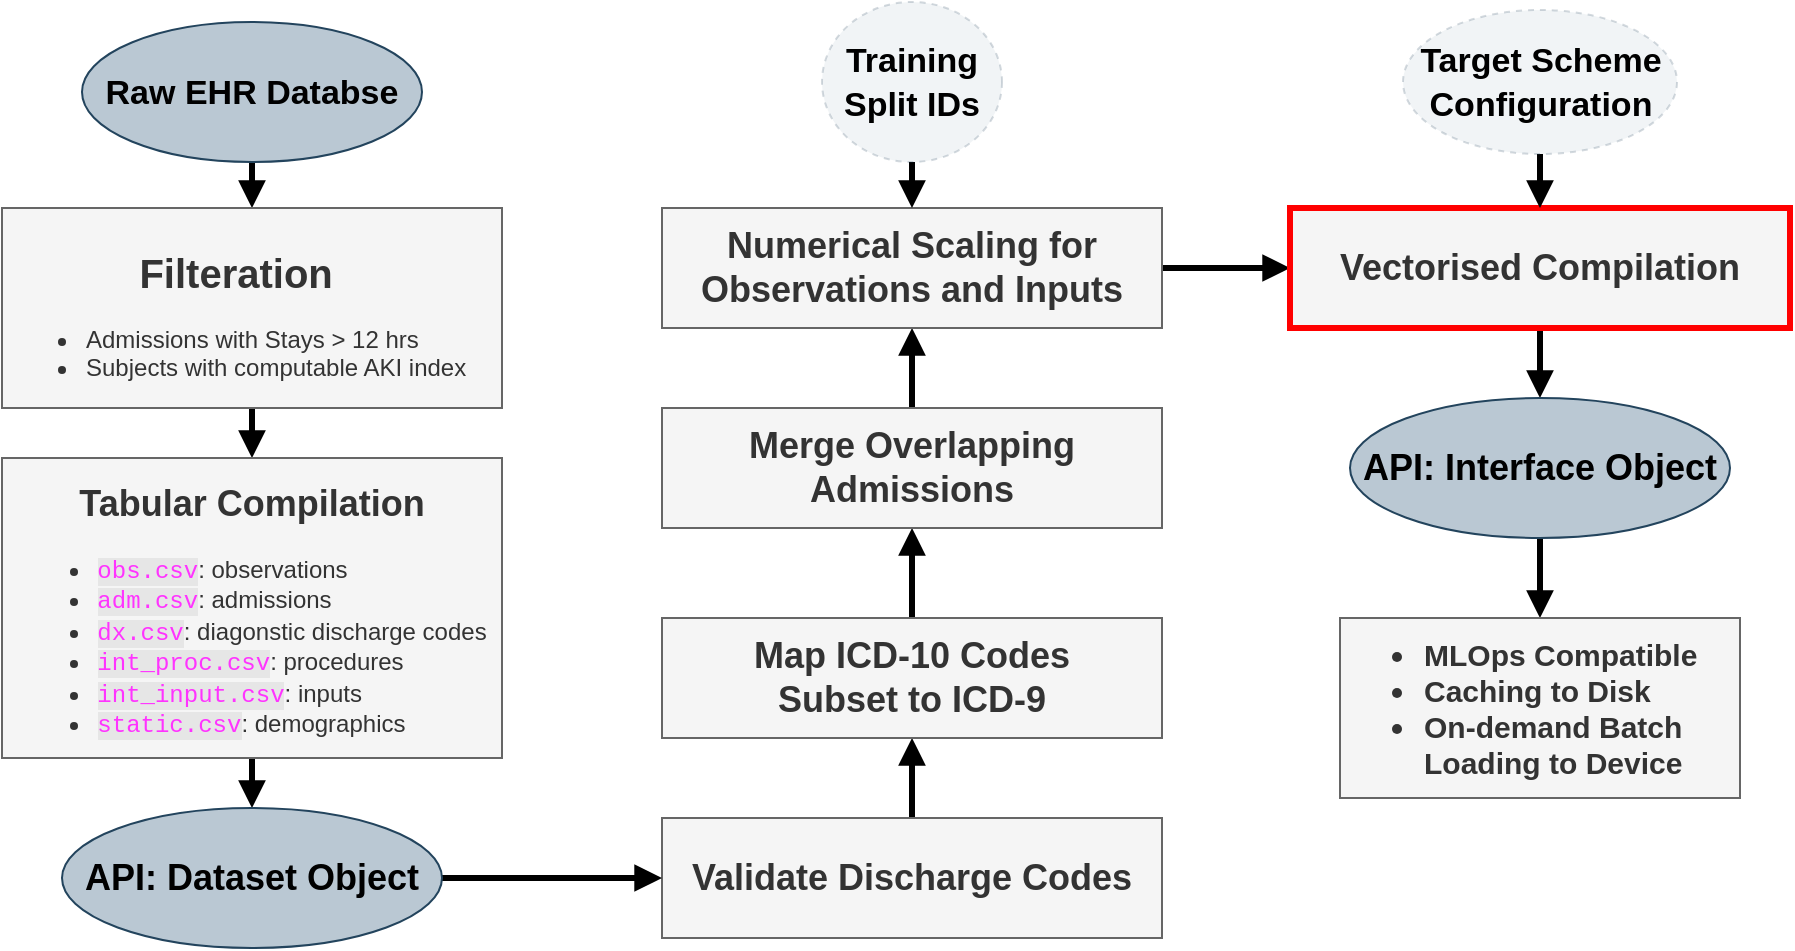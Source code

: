 <mxfile version="21.7.5" type="device" pages="10">
  <diagram name="data_pipeline" id="9KaeDP_dIOGYorwBRbs_">
    <mxGraphModel dx="3284" dy="1923" grid="1" gridSize="10" guides="1" tooltips="1" connect="1" arrows="1" fold="1" page="1" pageScale="1" pageWidth="827" pageHeight="1169" math="0" shadow="0">
      <root>
        <mxCell id="0" />
        <mxCell id="1" parent="0" />
        <mxCell id="G2UP_Be7C7PiSATbMNcL-17" style="edgeStyle=orthogonalEdgeStyle;rounded=0;orthogonalLoop=1;jettySize=auto;html=1;strokeWidth=3;endArrow=block;endFill=1;" parent="1" source="G2UP_Be7C7PiSATbMNcL-1" target="G2UP_Be7C7PiSATbMNcL-2" edge="1">
          <mxGeometry relative="1" as="geometry" />
        </mxCell>
        <mxCell id="G2UP_Be7C7PiSATbMNcL-1" value="&lt;h2&gt;&lt;font style=&quot;font-size: 17px;&quot;&gt;Raw EHR Databse&lt;/font&gt;&lt;/h2&gt;" style="ellipse;whiteSpace=wrap;html=1;fillColor=#bac8d3;strokeColor=#23445d;shadow=0;" parent="1" vertex="1">
          <mxGeometry x="42" y="112" width="170" height="70" as="geometry" />
        </mxCell>
        <mxCell id="G2UP_Be7C7PiSATbMNcL-18" style="edgeStyle=orthogonalEdgeStyle;rounded=0;orthogonalLoop=1;jettySize=auto;html=1;entryX=0.5;entryY=0;entryDx=0;entryDy=0;strokeWidth=3;endArrow=block;endFill=1;" parent="1" source="G2UP_Be7C7PiSATbMNcL-2" target="G2UP_Be7C7PiSATbMNcL-4" edge="1">
          <mxGeometry relative="1" as="geometry" />
        </mxCell>
        <mxCell id="G2UP_Be7C7PiSATbMNcL-2" value="&lt;h3 style=&quot;text-align: center;&quot;&gt;&lt;span style=&quot;background-color: initial;&quot;&gt;&lt;font style=&quot;font-size: 20px;&quot;&gt;Filteration&lt;/font&gt;&lt;/span&gt;&lt;/h3&gt;&lt;ul&gt;&lt;li&gt;Admissions with Stays &amp;gt; 12 hrs&lt;/li&gt;&lt;li&gt;Subjects with computable AKI index&lt;/li&gt;&lt;/ul&gt;&amp;nbsp;" style="rounded=0;whiteSpace=wrap;html=1;align=left;verticalAlign=top;horizontal=1;fillColor=#f5f5f5;strokeColor=#666666;fontColor=#333333;strokeWidth=1;" parent="1" vertex="1">
          <mxGeometry x="2" y="205" width="250" height="100" as="geometry" />
        </mxCell>
        <mxCell id="G2UP_Be7C7PiSATbMNcL-19" style="edgeStyle=orthogonalEdgeStyle;rounded=0;orthogonalLoop=1;jettySize=auto;html=1;strokeWidth=3;endArrow=block;endFill=1;" parent="1" source="G2UP_Be7C7PiSATbMNcL-4" target="G2UP_Be7C7PiSATbMNcL-13" edge="1">
          <mxGeometry relative="1" as="geometry" />
        </mxCell>
        <mxCell id="G2UP_Be7C7PiSATbMNcL-4" value="&lt;h2&gt;&lt;font style=&quot;font-size: 18px;&quot;&gt;Tabular Compilation&lt;/font&gt;&lt;/h2&gt;&lt;div style=&quot;text-align: left;&quot;&gt;&lt;ul&gt;&lt;li&gt;&lt;font style=&quot;background-color: rgb(230, 230, 230);&quot; color=&quot;#ff33ff&quot; face=&quot;Courier New&quot;&gt;obs.csv&lt;/font&gt;: observations&lt;/li&gt;&lt;li&gt;&lt;font style=&quot;background-color: rgb(230, 230, 230);&quot; color=&quot;#ff33ff&quot; face=&quot;Courier New&quot;&gt;adm.csv&lt;/font&gt;: admissions&lt;/li&gt;&lt;li&gt;&lt;font style=&quot;background-color: rgb(230, 230, 230);&quot; color=&quot;#ff33ff&quot; face=&quot;Courier New&quot;&gt;dx.csv&lt;/font&gt;: diagonstic discharge codes&lt;/li&gt;&lt;li&gt;&lt;font style=&quot;background-color: rgb(230, 230, 230);&quot; color=&quot;#ff33ff&quot; face=&quot;Courier New&quot;&gt;int_proc.csv&lt;/font&gt;: procedures&lt;/li&gt;&lt;li&gt;&lt;font style=&quot;background-color: rgb(230, 230, 230);&quot; color=&quot;#ff33ff&quot; face=&quot;Courier New&quot;&gt;int_input.csv&lt;/font&gt;: inputs&lt;/li&gt;&lt;li&gt;&lt;font style=&quot;background-color: rgb(230, 230, 230);&quot; color=&quot;#ff33ff&quot; face=&quot;Courier New&quot;&gt;static.csv&lt;/font&gt;: demographics&lt;/li&gt;&lt;/ul&gt;&lt;/div&gt;" style="rounded=0;whiteSpace=wrap;html=1;fillColor=#f5f5f5;fontColor=#333333;strokeColor=#666666;" parent="1" vertex="1">
          <mxGeometry x="2" y="330" width="250" height="150" as="geometry" />
        </mxCell>
        <mxCell id="G2UP_Be7C7PiSATbMNcL-21" style="edgeStyle=orthogonalEdgeStyle;rounded=0;orthogonalLoop=1;jettySize=auto;html=1;entryX=0.5;entryY=1;entryDx=0;entryDy=0;strokeWidth=3;endArrow=block;endFill=1;" parent="1" source="G2UP_Be7C7PiSATbMNcL-6" target="G2UP_Be7C7PiSATbMNcL-7" edge="1">
          <mxGeometry relative="1" as="geometry" />
        </mxCell>
        <mxCell id="G2UP_Be7C7PiSATbMNcL-6" value="&lt;h2&gt;Validate Discharge Codes&lt;/h2&gt;" style="rounded=0;whiteSpace=wrap;html=1;fillColor=#f5f5f5;fontColor=#333333;strokeColor=#666666;" parent="1" vertex="1">
          <mxGeometry x="332" y="510" width="250" height="60" as="geometry" />
        </mxCell>
        <mxCell id="G2UP_Be7C7PiSATbMNcL-22" style="edgeStyle=orthogonalEdgeStyle;rounded=0;orthogonalLoop=1;jettySize=auto;html=1;entryX=0.5;entryY=1;entryDx=0;entryDy=0;strokeWidth=3;endArrow=block;endFill=1;" parent="1" source="G2UP_Be7C7PiSATbMNcL-7" target="G2UP_Be7C7PiSATbMNcL-8" edge="1">
          <mxGeometry relative="1" as="geometry" />
        </mxCell>
        <mxCell id="G2UP_Be7C7PiSATbMNcL-7" value="&lt;h2&gt;Map ICD-10 Codes &lt;br&gt;Subset to ICD-9&lt;/h2&gt;" style="rounded=0;whiteSpace=wrap;html=1;fillColor=#f5f5f5;fontColor=#333333;strokeColor=#666666;" parent="1" vertex="1">
          <mxGeometry x="332" y="410" width="250" height="60" as="geometry" />
        </mxCell>
        <mxCell id="G2UP_Be7C7PiSATbMNcL-23" style="edgeStyle=orthogonalEdgeStyle;rounded=0;orthogonalLoop=1;jettySize=auto;html=1;entryX=0.5;entryY=1;entryDx=0;entryDy=0;strokeWidth=3;endArrow=block;endFill=1;" parent="1" source="G2UP_Be7C7PiSATbMNcL-8" target="G2UP_Be7C7PiSATbMNcL-10" edge="1">
          <mxGeometry relative="1" as="geometry">
            <mxPoint x="457.0" y="273" as="targetPoint" />
          </mxGeometry>
        </mxCell>
        <mxCell id="G2UP_Be7C7PiSATbMNcL-8" value="&lt;h2&gt;Merge Overlapping Admissions&lt;/h2&gt;" style="rounded=0;whiteSpace=wrap;html=1;fillColor=#f5f5f5;fontColor=#333333;strokeColor=#666666;" parent="1" vertex="1">
          <mxGeometry x="332" y="305" width="250" height="60" as="geometry" />
        </mxCell>
        <mxCell id="G2UP_Be7C7PiSATbMNcL-25" style="edgeStyle=orthogonalEdgeStyle;rounded=0;orthogonalLoop=1;jettySize=auto;html=1;exitX=1;exitY=0.5;exitDx=0;exitDy=0;entryX=0;entryY=0.5;entryDx=0;entryDy=0;strokeWidth=3;endArrow=block;endFill=1;" parent="1" source="G2UP_Be7C7PiSATbMNcL-10" target="G2UP_Be7C7PiSATbMNcL-12" edge="1">
          <mxGeometry relative="1" as="geometry" />
        </mxCell>
        <mxCell id="G2UP_Be7C7PiSATbMNcL-10" value="&lt;h2&gt;Numerical Scaling for Observations and Inputs&lt;/h2&gt;" style="rounded=0;whiteSpace=wrap;html=1;fillColor=#f5f5f5;fontColor=#333333;strokeColor=#666666;" parent="1" vertex="1">
          <mxGeometry x="332" y="205" width="250" height="60" as="geometry" />
        </mxCell>
        <mxCell id="G2UP_Be7C7PiSATbMNcL-26" style="edgeStyle=orthogonalEdgeStyle;rounded=0;orthogonalLoop=1;jettySize=auto;html=1;entryX=0.5;entryY=0;entryDx=0;entryDy=0;strokeWidth=3;endArrow=block;endFill=1;" parent="1" source="G2UP_Be7C7PiSATbMNcL-12" target="G2UP_Be7C7PiSATbMNcL-14" edge="1">
          <mxGeometry relative="1" as="geometry" />
        </mxCell>
        <mxCell id="G2UP_Be7C7PiSATbMNcL-12" value="&lt;h2&gt;Vectorised Compilation&lt;/h2&gt;" style="rounded=0;whiteSpace=wrap;html=1;fillColor=#f5f5f5;fontColor=#333333;strokeColor=#FF0000;strokeWidth=3;" parent="1" vertex="1">
          <mxGeometry x="646" y="205" width="250" height="60" as="geometry" />
        </mxCell>
        <mxCell id="G2UP_Be7C7PiSATbMNcL-20" style="edgeStyle=orthogonalEdgeStyle;rounded=0;orthogonalLoop=1;jettySize=auto;html=1;strokeWidth=3;endArrow=block;endFill=1;" parent="1" source="G2UP_Be7C7PiSATbMNcL-13" target="G2UP_Be7C7PiSATbMNcL-6" edge="1">
          <mxGeometry relative="1" as="geometry" />
        </mxCell>
        <mxCell id="G2UP_Be7C7PiSATbMNcL-13" value="&lt;h2 style=&quot;border-color: var(--border-color);&quot;&gt;API: Dataset Object&lt;/h2&gt;" style="ellipse;whiteSpace=wrap;html=1;fillColor=#bac8d3;strokeColor=#23445d;" parent="1" vertex="1">
          <mxGeometry x="32" y="505" width="190" height="70" as="geometry" />
        </mxCell>
        <mxCell id="G2UP_Be7C7PiSATbMNcL-27" style="edgeStyle=orthogonalEdgeStyle;rounded=0;orthogonalLoop=1;jettySize=auto;html=1;entryX=0.5;entryY=0;entryDx=0;entryDy=0;strokeWidth=3;endArrow=block;endFill=1;" parent="1" source="G2UP_Be7C7PiSATbMNcL-14" target="G2UP_Be7C7PiSATbMNcL-16" edge="1">
          <mxGeometry relative="1" as="geometry" />
        </mxCell>
        <mxCell id="G2UP_Be7C7PiSATbMNcL-14" value="&lt;h2 style=&quot;border-color: var(--border-color);&quot;&gt;API: Interface Object&lt;/h2&gt;" style="ellipse;whiteSpace=wrap;html=1;fillColor=#bac8d3;strokeColor=#23445d;" parent="1" vertex="1">
          <mxGeometry x="676" y="300" width="190" height="70" as="geometry" />
        </mxCell>
        <mxCell id="G2UP_Be7C7PiSATbMNcL-16" value="&lt;h2 style=&quot;font-size: 15px;&quot;&gt;&lt;ul&gt;&lt;li&gt;MLOps Compatible&lt;/li&gt;&lt;li&gt;Caching to Disk&lt;/li&gt;&lt;li&gt;On-demand Batch Loading to Device&lt;/li&gt;&lt;/ul&gt;&lt;/h2&gt;" style="rounded=0;whiteSpace=wrap;html=1;align=left;fillColor=#f5f5f5;fontColor=#333333;strokeColor=#666666;" parent="1" vertex="1">
          <mxGeometry x="671" y="410" width="200" height="90" as="geometry" />
        </mxCell>
        <mxCell id="G2UP_Be7C7PiSATbMNcL-29" style="edgeStyle=orthogonalEdgeStyle;rounded=0;orthogonalLoop=1;jettySize=auto;html=1;entryX=0.5;entryY=0;entryDx=0;entryDy=0;strokeWidth=3;endArrow=block;endFill=1;" parent="1" source="G2UP_Be7C7PiSATbMNcL-28" target="G2UP_Be7C7PiSATbMNcL-10" edge="1">
          <mxGeometry relative="1" as="geometry" />
        </mxCell>
        <mxCell id="G2UP_Be7C7PiSATbMNcL-28" value="&lt;h2&gt;&lt;font style=&quot;font-size: 17px;&quot;&gt;Training Split IDs&lt;/font&gt;&lt;/h2&gt;" style="ellipse;whiteSpace=wrap;html=1;fillColor=#bac8d3;strokeColor=#23445d;shadow=0;dashed=1;fillStyle=auto;gradientColor=none;opacity=20;" parent="1" vertex="1">
          <mxGeometry x="412" y="102" width="90" height="80" as="geometry" />
        </mxCell>
        <mxCell id="G6ojAmvqgXrOPlPxRTFD-2" style="edgeStyle=orthogonalEdgeStyle;rounded=0;orthogonalLoop=1;jettySize=auto;html=1;strokeWidth=3;endArrow=block;endFill=1;" parent="1" source="G6ojAmvqgXrOPlPxRTFD-1" target="G2UP_Be7C7PiSATbMNcL-12" edge="1">
          <mxGeometry relative="1" as="geometry" />
        </mxCell>
        <mxCell id="G6ojAmvqgXrOPlPxRTFD-1" value="&lt;h2&gt;&lt;font style=&quot;font-size: 17px;&quot;&gt;Target Scheme Configuration&lt;/font&gt;&lt;/h2&gt;" style="ellipse;whiteSpace=wrap;html=1;fillColor=#bac8d3;strokeColor=#23445d;shadow=0;dashed=1;fillStyle=auto;gradientColor=none;opacity=20;" parent="1" vertex="1">
          <mxGeometry x="702.5" y="106" width="137" height="72" as="geometry" />
        </mxCell>
      </root>
    </mxGraphModel>
  </diagram>
  <diagram id="g0_CktBlLafXu96Pv_F7" name="vectorisation_dx">
    <mxGraphModel dx="1564" dy="916" grid="1" gridSize="10" guides="1" tooltips="1" connect="1" arrows="1" fold="1" page="1" pageScale="1" pageWidth="827" pageHeight="1169" math="1" shadow="0">
      <root>
        <mxCell id="0" />
        <mxCell id="1" parent="0" />
        <mxCell id="i3znveLxFHWGZisfV0RE-199" style="edgeStyle=orthogonalEdgeStyle;rounded=0;orthogonalLoop=1;jettySize=auto;html=1;entryX=0.5;entryY=0;entryDx=0;entryDy=0;strokeWidth=3;endArrow=block;endFill=1;" parent="1" source="i3znveLxFHWGZisfV0RE-2" target="i3znveLxFHWGZisfV0RE-187" edge="1">
          <mxGeometry relative="1" as="geometry" />
        </mxCell>
        <mxCell id="i3znveLxFHWGZisfV0RE-2" value="&lt;h2&gt;&lt;/h2&gt;&lt;font style=&quot;&quot;&gt;&lt;font style=&quot;&quot;&gt;&lt;span style=&quot;font-size: 18px;&quot;&gt;&lt;b style=&quot;&quot;&gt;Discharge Codes&lt;br&gt;&lt;br&gt;&lt;/b&gt;&lt;/span&gt;&lt;span style=&quot;font-family: &amp;quot;Courier New&amp;quot;; color: rgb(255, 0, 128); font-size: 12px; background-color: rgb(230, 230, 230);&quot;&gt;dx.csv&lt;/span&gt;&lt;br&gt;&lt;span style=&quot;font-family: &amp;quot;Courier New&amp;quot;; color: rgb(255, 0, 128); font-size: 12px; background-color: rgb(255, 244, 195);&quot;&gt;admission_id | code_index&lt;/span&gt;&lt;/font&gt;&lt;br&gt;&lt;/font&gt;" style="rounded=1;whiteSpace=wrap;html=1;arcSize=50;verticalAlign=middle;fillColor=#bac8d3;strokeColor=#23445d;" parent="1" vertex="1">
          <mxGeometry x="177.5" y="190" width="320" height="100" as="geometry" />
        </mxCell>
        <mxCell id="i3znveLxFHWGZisfV0RE-198" style="edgeStyle=orthogonalEdgeStyle;rounded=0;orthogonalLoop=1;jettySize=auto;html=1;entryX=0;entryY=0.5;entryDx=0;entryDy=0;strokeWidth=3;endArrow=block;endFill=1;" parent="1" source="i3znveLxFHWGZisfV0RE-186" target="i3znveLxFHWGZisfV0RE-187" edge="1">
          <mxGeometry relative="1" as="geometry" />
        </mxCell>
        <mxCell id="i3znveLxFHWGZisfV0RE-186" value="Target Coding Scheme&lt;br&gt;(ICD-9)" style="ellipse;whiteSpace=wrap;html=1;aspect=fixed;dashed=1;fillColor=#bac8d3;strokeColor=#23445d;shadow=0;fillStyle=auto;gradientColor=none;opacity=20;" parent="1" vertex="1">
          <mxGeometry x="84" y="330" width="80" height="80" as="geometry" />
        </mxCell>
        <mxCell id="i3znveLxFHWGZisfV0RE-200" style="edgeStyle=orthogonalEdgeStyle;rounded=0;orthogonalLoop=1;jettySize=auto;html=1;entryX=0.5;entryY=0;entryDx=0;entryDy=0;strokeWidth=3;endArrow=block;endFill=1;" parent="1" source="i3znveLxFHWGZisfV0RE-187" target="i3znveLxFHWGZisfV0RE-145" edge="1">
          <mxGeometry relative="1" as="geometry" />
        </mxCell>
        <mxCell id="i3znveLxFHWGZisfV0RE-201" style="edgeStyle=orthogonalEdgeStyle;rounded=0;orthogonalLoop=1;jettySize=auto;html=1;entryX=0.5;entryY=0;entryDx=0;entryDy=0;strokeWidth=3;endArrow=block;endFill=1;" parent="1" source="i3znveLxFHWGZisfV0RE-187" target="i3znveLxFHWGZisfV0RE-179" edge="1">
          <mxGeometry relative="1" as="geometry" />
        </mxCell>
        <mxCell id="i3znveLxFHWGZisfV0RE-187" value="&lt;h2&gt;Vectorisation&lt;/h2&gt;" style="rounded=0;whiteSpace=wrap;html=1;fillColor=#E6E6E6;" parent="1" vertex="1">
          <mxGeometry x="207.5" y="340" width="260" height="60" as="geometry" />
        </mxCell>
        <mxCell id="i3znveLxFHWGZisfV0RE-145" value="&lt;h2&gt;&lt;/h2&gt;&lt;font style=&quot;&quot;&gt;&lt;font style=&quot;&quot;&gt;&lt;span style=&quot;font-size: 18px;&quot;&gt;&lt;b style=&quot;&quot;&gt;Vectorised Discharge &lt;br&gt;Codes&lt;/b&gt;&lt;/span&gt;&lt;/font&gt;&lt;br&gt;&lt;br&gt;&lt;br&gt;&lt;/font&gt;" style="rounded=1;whiteSpace=wrap;html=1;arcSize=50;verticalAlign=top;fillColor=#bac8d3;strokeColor=#23445d;" parent="1" vertex="1">
          <mxGeometry x="100" y="510" width="200" height="90" as="geometry" />
        </mxCell>
        <mxCell id="i3znveLxFHWGZisfV0RE-171" value="" style="shape=table;startSize=0;container=1;collapsible=0;childLayout=tableLayout;fontSize=16;" parent="1" vertex="1">
          <mxGeometry x="177.499" y="577" width="80.484" height="16" as="geometry" />
        </mxCell>
        <mxCell id="i3znveLxFHWGZisfV0RE-172" value="" style="shape=tableRow;horizontal=0;startSize=0;swimlaneHead=0;swimlaneBody=0;strokeColor=inherit;top=0;left=0;bottom=0;right=0;collapsible=0;dropTarget=0;fillColor=none;points=[[0,0.5],[1,0.5]];portConstraint=eastwest;fontSize=16;" parent="i3znveLxFHWGZisfV0RE-171" vertex="1">
          <mxGeometry width="80.484" height="16" as="geometry" />
        </mxCell>
        <mxCell id="i3znveLxFHWGZisfV0RE-173" style="shape=partialRectangle;html=1;whiteSpace=wrap;connectable=0;strokeColor=inherit;overflow=hidden;fillColor=none;top=0;left=0;bottom=0;right=0;pointerEvents=1;fontSize=16;" parent="i3znveLxFHWGZisfV0RE-172" vertex="1">
          <mxGeometry width="14" height="16" as="geometry">
            <mxRectangle width="14" height="16" as="alternateBounds" />
          </mxGeometry>
        </mxCell>
        <mxCell id="i3znveLxFHWGZisfV0RE-174" value="" style="shape=partialRectangle;html=1;whiteSpace=wrap;connectable=0;strokeColor=inherit;overflow=hidden;fillColor=none;top=0;left=0;bottom=0;right=0;pointerEvents=1;fontSize=16;" parent="i3znveLxFHWGZisfV0RE-172" vertex="1">
          <mxGeometry x="14" width="15" height="16" as="geometry">
            <mxRectangle width="15" height="16" as="alternateBounds" />
          </mxGeometry>
        </mxCell>
        <mxCell id="i3znveLxFHWGZisfV0RE-175" value="" style="shape=partialRectangle;html=1;whiteSpace=wrap;connectable=0;strokeColor=inherit;overflow=hidden;fillColor=#000000;top=0;left=0;bottom=0;right=0;pointerEvents=1;fontSize=16;" parent="i3znveLxFHWGZisfV0RE-172" vertex="1">
          <mxGeometry x="29" width="11" height="16" as="geometry">
            <mxRectangle width="11" height="16" as="alternateBounds" />
          </mxGeometry>
        </mxCell>
        <mxCell id="i3znveLxFHWGZisfV0RE-176" value="" style="shape=partialRectangle;html=1;whiteSpace=wrap;connectable=0;strokeColor=inherit;overflow=hidden;fillColor=none;top=0;left=0;bottom=0;right=0;pointerEvents=1;fontSize=16;" parent="i3znveLxFHWGZisfV0RE-172" vertex="1">
          <mxGeometry x="40" width="14" height="16" as="geometry">
            <mxRectangle width="14" height="16" as="alternateBounds" />
          </mxGeometry>
        </mxCell>
        <mxCell id="i3znveLxFHWGZisfV0RE-177" style="shape=partialRectangle;html=1;whiteSpace=wrap;connectable=0;strokeColor=inherit;overflow=hidden;fillColor=none;top=0;left=0;bottom=0;right=0;pointerEvents=1;fontSize=16;" parent="i3znveLxFHWGZisfV0RE-172" vertex="1">
          <mxGeometry x="54" width="13" height="16" as="geometry">
            <mxRectangle width="13" height="16" as="alternateBounds" />
          </mxGeometry>
        </mxCell>
        <mxCell id="i3znveLxFHWGZisfV0RE-178" style="shape=partialRectangle;html=1;whiteSpace=wrap;connectable=0;strokeColor=inherit;overflow=hidden;fillColor=#000000;top=0;left=0;bottom=0;right=0;pointerEvents=1;fontSize=16;" parent="i3znveLxFHWGZisfV0RE-172" vertex="1">
          <mxGeometry x="67" width="13" height="16" as="geometry">
            <mxRectangle width="13" height="16" as="alternateBounds" />
          </mxGeometry>
        </mxCell>
        <mxCell id="i3znveLxFHWGZisfV0RE-179" value="&lt;h2&gt;&lt;/h2&gt;&lt;font style=&quot;&quot;&gt;&lt;font style=&quot;&quot;&gt;&lt;span style=&quot;font-size: 18px;&quot;&gt;&lt;b style=&quot;&quot;&gt;Vectorised Discharge &lt;br&gt;Codes History&lt;br&gt;&lt;/b&gt;&lt;/span&gt;&lt;/font&gt;&lt;br&gt;&lt;br&gt;&lt;br&gt;&lt;/font&gt;" style="rounded=1;whiteSpace=wrap;html=1;arcSize=50;verticalAlign=top;fillColor=#bac8d3;strokeColor=#23445d;" parent="1" vertex="1">
          <mxGeometry x="384" y="510" width="200.0" height="90" as="geometry" />
        </mxCell>
        <mxCell id="i3znveLxFHWGZisfV0RE-149" value="" style="shape=table;startSize=0;container=1;collapsible=0;childLayout=tableLayout;fontSize=16;" parent="1" vertex="1">
          <mxGeometry x="452" y="578.45" width="74" height="15" as="geometry" />
        </mxCell>
        <mxCell id="i3znveLxFHWGZisfV0RE-154" value="" style="shape=tableRow;horizontal=0;startSize=0;swimlaneHead=0;swimlaneBody=0;strokeColor=inherit;top=0;left=0;bottom=0;right=0;collapsible=0;dropTarget=0;fillColor=none;points=[[0,0.5],[1,0.5]];portConstraint=eastwest;fontSize=16;" parent="i3znveLxFHWGZisfV0RE-149" vertex="1">
          <mxGeometry width="74" height="15" as="geometry" />
        </mxCell>
        <mxCell id="i3znveLxFHWGZisfV0RE-169" style="shape=partialRectangle;html=1;whiteSpace=wrap;connectable=0;strokeColor=inherit;overflow=hidden;fillColor=#000000;top=0;left=0;bottom=0;right=0;pointerEvents=1;fontSize=16;" parent="i3znveLxFHWGZisfV0RE-154" vertex="1">
          <mxGeometry width="14" height="15" as="geometry">
            <mxRectangle width="14" height="15" as="alternateBounds" />
          </mxGeometry>
        </mxCell>
        <mxCell id="i3znveLxFHWGZisfV0RE-155" value="" style="shape=partialRectangle;html=1;whiteSpace=wrap;connectable=0;strokeColor=inherit;overflow=hidden;fillColor=none;top=0;left=0;bottom=0;right=0;pointerEvents=1;fontSize=16;" parent="i3znveLxFHWGZisfV0RE-154" vertex="1">
          <mxGeometry x="14" width="12" height="15" as="geometry">
            <mxRectangle width="12" height="15" as="alternateBounds" />
          </mxGeometry>
        </mxCell>
        <mxCell id="i3znveLxFHWGZisfV0RE-156" value="" style="shape=partialRectangle;html=1;whiteSpace=wrap;connectable=0;strokeColor=inherit;overflow=hidden;fillColor=#000000;top=0;left=0;bottom=0;right=0;pointerEvents=1;fontSize=16;" parent="i3znveLxFHWGZisfV0RE-154" vertex="1">
          <mxGeometry x="26" width="11" height="15" as="geometry">
            <mxRectangle width="11" height="15" as="alternateBounds" />
          </mxGeometry>
        </mxCell>
        <mxCell id="i3znveLxFHWGZisfV0RE-157" value="" style="shape=partialRectangle;html=1;whiteSpace=wrap;connectable=0;strokeColor=inherit;overflow=hidden;fillColor=#000000;top=0;left=0;bottom=0;right=0;pointerEvents=1;fontSize=16;" parent="i3znveLxFHWGZisfV0RE-154" vertex="1">
          <mxGeometry x="37" width="12" height="15" as="geometry">
            <mxRectangle width="12" height="15" as="alternateBounds" />
          </mxGeometry>
        </mxCell>
        <mxCell id="i3znveLxFHWGZisfV0RE-163" style="shape=partialRectangle;html=1;whiteSpace=wrap;connectable=0;strokeColor=inherit;overflow=hidden;fillColor=none;top=0;left=0;bottom=0;right=0;pointerEvents=1;fontSize=16;" parent="i3znveLxFHWGZisfV0RE-154" vertex="1">
          <mxGeometry x="49" width="13" height="15" as="geometry">
            <mxRectangle width="13" height="15" as="alternateBounds" />
          </mxGeometry>
        </mxCell>
        <mxCell id="i3znveLxFHWGZisfV0RE-166" style="shape=partialRectangle;html=1;whiteSpace=wrap;connectable=0;strokeColor=inherit;overflow=hidden;fillColor=none;top=0;left=0;bottom=0;right=0;pointerEvents=1;fontSize=16;" parent="i3znveLxFHWGZisfV0RE-154" vertex="1">
          <mxGeometry x="62" width="12" height="15" as="geometry">
            <mxRectangle width="12" height="15" as="alternateBounds" />
          </mxGeometry>
        </mxCell>
        <mxCell id="b5dLzDtQ243_aCR4bdSk-1" value="\(\boldsymbol{x}(t_\text{Disch})\)" style="text;html=1;strokeColor=none;fillColor=none;align=center;verticalAlign=middle;whiteSpace=wrap;rounded=0;fontSize=12;" vertex="1" parent="1">
          <mxGeometry x="117.5" y="569" width="60" height="30" as="geometry" />
        </mxCell>
        <mxCell id="b5dLzDtQ243_aCR4bdSk-2" value="\(\boldsymbol{\bar{x}}(t_0)\)" style="text;html=1;strokeColor=none;fillColor=none;align=center;verticalAlign=middle;whiteSpace=wrap;rounded=0;fontSize=12;" vertex="1" parent="1">
          <mxGeometry x="400" y="569" width="60" height="30" as="geometry" />
        </mxCell>
      </root>
    </mxGraphModel>
  </diagram>
  <diagram id="OFzM3cZoGXKgacBtj9mY" name="vectorisation_obs">
    <mxGraphModel dx="268" dy="641" grid="1" gridSize="10" guides="1" tooltips="1" connect="1" arrows="1" fold="1" page="1" pageScale="1" pageWidth="827" pageHeight="1169" math="1" shadow="0">
      <root>
        <mxCell id="0" />
        <mxCell id="1" parent="0" />
        <mxCell id="ASVWsE3e_Zvk1hJt9dDk-1" style="edgeStyle=orthogonalEdgeStyle;rounded=0;orthogonalLoop=1;jettySize=auto;html=1;entryX=0.5;entryY=0;entryDx=0;entryDy=0;strokeWidth=3;endArrow=block;endFill=1;" parent="1" source="ASVWsE3e_Zvk1hJt9dDk-2" target="ASVWsE3e_Zvk1hJt9dDk-5" edge="1">
          <mxGeometry relative="1" as="geometry" />
        </mxCell>
        <mxCell id="ASVWsE3e_Zvk1hJt9dDk-2" value="&lt;h2&gt;&lt;span style=&quot;background-color: initial;&quot;&gt;Observations&lt;/span&gt;&lt;/h2&gt;&lt;font style=&quot;font-size: 12px;&quot; color=&quot;#ff0080&quot;&gt;&lt;font style=&quot;font-size: 12px;&quot; face=&quot;Courier New&quot;&gt;&lt;span style=&quot;background-color: rgb(230, 230, 230);&quot;&gt;obs.csv&lt;/span&gt;&lt;br&gt;&lt;span style=&quot;background-color: rgb(255, 244, 195);&quot;&gt;admission_id | code_index | time | value&lt;/span&gt;&lt;/font&gt;&lt;br&gt;&lt;/font&gt;" style="rounded=1;whiteSpace=wrap;html=1;arcSize=50;verticalAlign=middle;fillColor=#bac8d3;strokeColor=#23445d;" parent="1" vertex="1">
          <mxGeometry x="1020" y="180" width="320" height="110" as="geometry" />
        </mxCell>
        <mxCell id="ASVWsE3e_Zvk1hJt9dDk-3" style="edgeStyle=orthogonalEdgeStyle;rounded=0;orthogonalLoop=1;jettySize=auto;html=1;entryX=0.5;entryY=0;entryDx=0;entryDy=0;strokeWidth=3;endArrow=block;endFill=1;" parent="1" source="ASVWsE3e_Zvk1hJt9dDk-5" target="ASVWsE3e_Zvk1hJt9dDk-9" edge="1">
          <mxGeometry relative="1" as="geometry" />
        </mxCell>
        <mxCell id="ASVWsE3e_Zvk1hJt9dDk-4" style="edgeStyle=orthogonalEdgeStyle;rounded=0;orthogonalLoop=1;jettySize=auto;html=1;strokeWidth=3;endArrow=block;endFill=1;" parent="1" source="ASVWsE3e_Zvk1hJt9dDk-5" target="ASVWsE3e_Zvk1hJt9dDk-44" edge="1">
          <mxGeometry relative="1" as="geometry" />
        </mxCell>
        <mxCell id="ASVWsE3e_Zvk1hJt9dDk-5" value="&lt;h2&gt;Vectorisation&lt;/h2&gt;" style="rounded=0;whiteSpace=wrap;html=1;fillColor=#E6E6E6;" parent="1" vertex="1">
          <mxGeometry x="1050" y="340" width="260" height="60" as="geometry" />
        </mxCell>
        <mxCell id="ASVWsE3e_Zvk1hJt9dDk-6" style="edgeStyle=orthogonalEdgeStyle;rounded=0;orthogonalLoop=1;jettySize=auto;html=1;entryX=1;entryY=0.5;entryDx=0;entryDy=0;strokeWidth=3;endArrow=block;endFill=1;" parent="1" source="ASVWsE3e_Zvk1hJt9dDk-7" target="ASVWsE3e_Zvk1hJt9dDk-5" edge="1">
          <mxGeometry relative="1" as="geometry" />
        </mxCell>
        <mxCell id="ASVWsE3e_Zvk1hJt9dDk-7" value="Leading&lt;br&gt;AKI Configuration" style="ellipse;whiteSpace=wrap;html=1;aspect=fixed;dashed=1;fillColor=#bac8d3;strokeColor=#23445d;shadow=0;fillStyle=auto;gradientColor=none;opacity=20;" parent="1" vertex="1">
          <mxGeometry x="1360" y="330" width="80" height="80" as="geometry" />
        </mxCell>
        <mxCell id="ASVWsE3e_Zvk1hJt9dDk-8" value="" style="group" parent="1" vertex="1" connectable="0">
          <mxGeometry x="890" y="480" width="280" height="140" as="geometry" />
        </mxCell>
        <mxCell id="ASVWsE3e_Zvk1hJt9dDk-9" value="&lt;h2&gt;&lt;span style=&quot;background-color: initial;&quot;&gt;Vectorised Observations&lt;br&gt;time&amp;nbsp; &amp;nbsp; &amp;nbsp; &amp;nbsp; &amp;nbsp; &amp;nbsp;values&amp;nbsp; &amp;nbsp; &amp;nbsp; &amp;nbsp; &amp;nbsp;mask&amp;nbsp;&lt;/span&gt;&lt;/h2&gt;" style="rounded=1;whiteSpace=wrap;html=1;arcSize=30;verticalAlign=top;fillColor=#bac8d3;strokeColor=#23445d;" parent="ASVWsE3e_Zvk1hJt9dDk-8" vertex="1">
          <mxGeometry width="280" height="140" as="geometry" />
        </mxCell>
        <mxCell id="ASVWsE3e_Zvk1hJt9dDk-10" value="" style="shape=table;startSize=0;container=1;collapsible=0;childLayout=tableLayout;fontSize=16;" parent="ASVWsE3e_Zvk1hJt9dDk-8" vertex="1">
          <mxGeometry x="110" y="70" width="50" height="50" as="geometry" />
        </mxCell>
        <mxCell id="ASVWsE3e_Zvk1hJt9dDk-11" value="" style="shape=tableRow;horizontal=0;startSize=0;swimlaneHead=0;swimlaneBody=0;strokeColor=inherit;top=0;left=0;bottom=0;right=0;collapsible=0;dropTarget=0;fillColor=none;points=[[0,0.5],[1,0.5]];portConstraint=eastwest;fontSize=16;" parent="ASVWsE3e_Zvk1hJt9dDk-10" vertex="1">
          <mxGeometry width="50" height="17" as="geometry" />
        </mxCell>
        <mxCell id="ASVWsE3e_Zvk1hJt9dDk-12" value="" style="shape=partialRectangle;html=1;whiteSpace=wrap;connectable=0;strokeColor=default;overflow=hidden;fillColor=#FFCCCC;top=0;left=0;bottom=0;right=0;pointerEvents=1;fontSize=16;strokeWidth=1;" parent="ASVWsE3e_Zvk1hJt9dDk-11" vertex="1">
          <mxGeometry width="17" height="17" as="geometry">
            <mxRectangle width="17" height="17" as="alternateBounds" />
          </mxGeometry>
        </mxCell>
        <mxCell id="ASVWsE3e_Zvk1hJt9dDk-13" value="" style="shape=partialRectangle;html=1;whiteSpace=wrap;connectable=0;strokeColor=default;overflow=hidden;fillColor=none;top=0;left=0;bottom=0;right=0;pointerEvents=1;fontSize=16;strokeWidth=1;" parent="ASVWsE3e_Zvk1hJt9dDk-11" vertex="1">
          <mxGeometry x="17" width="17" height="17" as="geometry">
            <mxRectangle width="17" height="17" as="alternateBounds" />
          </mxGeometry>
        </mxCell>
        <mxCell id="ASVWsE3e_Zvk1hJt9dDk-14" value="" style="shape=partialRectangle;html=1;whiteSpace=wrap;connectable=0;strokeColor=default;overflow=hidden;fillColor=#CC0000;top=0;left=0;bottom=0;right=0;pointerEvents=1;fontSize=16;gradientColor=none;strokeWidth=1;" parent="ASVWsE3e_Zvk1hJt9dDk-11" vertex="1">
          <mxGeometry x="34" width="16" height="17" as="geometry">
            <mxRectangle width="16" height="17" as="alternateBounds" />
          </mxGeometry>
        </mxCell>
        <mxCell id="ASVWsE3e_Zvk1hJt9dDk-15" value="" style="shape=tableRow;horizontal=0;startSize=0;swimlaneHead=0;swimlaneBody=0;strokeColor=inherit;top=0;left=0;bottom=0;right=0;collapsible=0;dropTarget=0;fillColor=none;points=[[0,0.5],[1,0.5]];portConstraint=eastwest;fontSize=16;" parent="ASVWsE3e_Zvk1hJt9dDk-10" vertex="1">
          <mxGeometry y="17" width="50" height="16" as="geometry" />
        </mxCell>
        <mxCell id="ASVWsE3e_Zvk1hJt9dDk-16" value="" style="shape=partialRectangle;html=1;whiteSpace=wrap;connectable=0;strokeColor=inherit;overflow=hidden;fillColor=none;top=0;left=0;bottom=0;right=0;pointerEvents=1;fontSize=16;" parent="ASVWsE3e_Zvk1hJt9dDk-15" vertex="1">
          <mxGeometry width="17" height="16" as="geometry">
            <mxRectangle width="17" height="16" as="alternateBounds" />
          </mxGeometry>
        </mxCell>
        <mxCell id="ASVWsE3e_Zvk1hJt9dDk-17" value="" style="shape=partialRectangle;html=1;whiteSpace=wrap;connectable=0;strokeColor=inherit;overflow=hidden;fillColor=#FF9999;top=0;left=0;bottom=0;right=0;pointerEvents=1;fontSize=16;" parent="ASVWsE3e_Zvk1hJt9dDk-15" vertex="1">
          <mxGeometry x="17" width="17" height="16" as="geometry">
            <mxRectangle width="17" height="16" as="alternateBounds" />
          </mxGeometry>
        </mxCell>
        <mxCell id="ASVWsE3e_Zvk1hJt9dDk-18" value="" style="shape=partialRectangle;html=1;whiteSpace=wrap;connectable=0;strokeColor=inherit;overflow=hidden;fillColor=none;top=0;left=0;bottom=0;right=0;pointerEvents=1;fontSize=16;" parent="ASVWsE3e_Zvk1hJt9dDk-15" vertex="1">
          <mxGeometry x="34" width="16" height="16" as="geometry">
            <mxRectangle width="16" height="16" as="alternateBounds" />
          </mxGeometry>
        </mxCell>
        <mxCell id="ASVWsE3e_Zvk1hJt9dDk-19" value="" style="shape=tableRow;horizontal=0;startSize=0;swimlaneHead=0;swimlaneBody=0;strokeColor=inherit;top=0;left=0;bottom=0;right=0;collapsible=0;dropTarget=0;fillColor=none;points=[[0,0.5],[1,0.5]];portConstraint=eastwest;fontSize=16;" parent="ASVWsE3e_Zvk1hJt9dDk-10" vertex="1">
          <mxGeometry y="33" width="50" height="17" as="geometry" />
        </mxCell>
        <mxCell id="ASVWsE3e_Zvk1hJt9dDk-20" value="" style="shape=partialRectangle;html=1;whiteSpace=wrap;connectable=0;strokeColor=inherit;overflow=hidden;fillColor=#FF3333;top=0;left=0;bottom=0;right=0;pointerEvents=1;fontSize=16;" parent="ASVWsE3e_Zvk1hJt9dDk-19" vertex="1">
          <mxGeometry width="17" height="17" as="geometry">
            <mxRectangle width="17" height="17" as="alternateBounds" />
          </mxGeometry>
        </mxCell>
        <mxCell id="ASVWsE3e_Zvk1hJt9dDk-21" value="" style="shape=partialRectangle;html=1;whiteSpace=wrap;connectable=0;strokeColor=inherit;overflow=hidden;fillColor=#FFCCCC;top=0;left=0;bottom=0;right=0;pointerEvents=1;fontSize=16;" parent="ASVWsE3e_Zvk1hJt9dDk-19" vertex="1">
          <mxGeometry x="17" width="17" height="17" as="geometry">
            <mxRectangle width="17" height="17" as="alternateBounds" />
          </mxGeometry>
        </mxCell>
        <mxCell id="ASVWsE3e_Zvk1hJt9dDk-22" value="" style="shape=partialRectangle;html=1;whiteSpace=wrap;connectable=0;strokeColor=inherit;overflow=hidden;fillColor=none;top=0;left=0;bottom=0;right=0;pointerEvents=1;fontSize=16;" parent="ASVWsE3e_Zvk1hJt9dDk-19" vertex="1">
          <mxGeometry x="34" width="16" height="17" as="geometry">
            <mxRectangle width="16" height="17" as="alternateBounds" />
          </mxGeometry>
        </mxCell>
        <mxCell id="ASVWsE3e_Zvk1hJt9dDk-23" value="" style="shape=table;startSize=0;container=1;collapsible=0;childLayout=tableLayout;fontSize=16;" parent="ASVWsE3e_Zvk1hJt9dDk-8" vertex="1">
          <mxGeometry x="210" y="70" width="50" height="50" as="geometry" />
        </mxCell>
        <mxCell id="ASVWsE3e_Zvk1hJt9dDk-24" value="" style="shape=tableRow;horizontal=0;startSize=0;swimlaneHead=0;swimlaneBody=0;strokeColor=inherit;top=0;left=0;bottom=0;right=0;collapsible=0;dropTarget=0;fillColor=none;points=[[0,0.5],[1,0.5]];portConstraint=eastwest;fontSize=16;" parent="ASVWsE3e_Zvk1hJt9dDk-23" vertex="1">
          <mxGeometry width="50" height="17" as="geometry" />
        </mxCell>
        <mxCell id="ASVWsE3e_Zvk1hJt9dDk-25" value="" style="shape=partialRectangle;html=1;whiteSpace=wrap;connectable=0;strokeColor=inherit;overflow=hidden;fillColor=#000000;top=0;left=0;bottom=0;right=0;pointerEvents=1;fontSize=16;" parent="ASVWsE3e_Zvk1hJt9dDk-24" vertex="1">
          <mxGeometry width="18" height="17" as="geometry">
            <mxRectangle width="18" height="17" as="alternateBounds" />
          </mxGeometry>
        </mxCell>
        <mxCell id="ASVWsE3e_Zvk1hJt9dDk-26" value="" style="shape=partialRectangle;html=1;whiteSpace=wrap;connectable=0;strokeColor=inherit;overflow=hidden;fillColor=none;top=0;left=0;bottom=0;right=0;pointerEvents=1;fontSize=16;" parent="ASVWsE3e_Zvk1hJt9dDk-24" vertex="1">
          <mxGeometry x="18" width="15" height="17" as="geometry">
            <mxRectangle width="15" height="17" as="alternateBounds" />
          </mxGeometry>
        </mxCell>
        <mxCell id="ASVWsE3e_Zvk1hJt9dDk-27" value="" style="shape=partialRectangle;html=1;whiteSpace=wrap;connectable=0;strokeColor=inherit;overflow=hidden;fillColor=#000000;top=0;left=0;bottom=0;right=0;pointerEvents=1;fontSize=16;" parent="ASVWsE3e_Zvk1hJt9dDk-24" vertex="1">
          <mxGeometry x="33" width="17" height="17" as="geometry">
            <mxRectangle width="17" height="17" as="alternateBounds" />
          </mxGeometry>
        </mxCell>
        <mxCell id="ASVWsE3e_Zvk1hJt9dDk-28" value="" style="shape=tableRow;horizontal=0;startSize=0;swimlaneHead=0;swimlaneBody=0;strokeColor=inherit;top=0;left=0;bottom=0;right=0;collapsible=0;dropTarget=0;fillColor=none;points=[[0,0.5],[1,0.5]];portConstraint=eastwest;fontSize=16;" parent="ASVWsE3e_Zvk1hJt9dDk-23" vertex="1">
          <mxGeometry y="17" width="50" height="16" as="geometry" />
        </mxCell>
        <mxCell id="ASVWsE3e_Zvk1hJt9dDk-29" value="" style="shape=partialRectangle;html=1;whiteSpace=wrap;connectable=0;strokeColor=inherit;overflow=hidden;fillColor=none;top=0;left=0;bottom=0;right=0;pointerEvents=1;fontSize=16;" parent="ASVWsE3e_Zvk1hJt9dDk-28" vertex="1">
          <mxGeometry width="18" height="16" as="geometry">
            <mxRectangle width="18" height="16" as="alternateBounds" />
          </mxGeometry>
        </mxCell>
        <mxCell id="ASVWsE3e_Zvk1hJt9dDk-30" value="" style="shape=partialRectangle;html=1;whiteSpace=wrap;connectable=0;strokeColor=inherit;overflow=hidden;fillColor=#000000;top=0;left=0;bottom=0;right=0;pointerEvents=1;fontSize=16;" parent="ASVWsE3e_Zvk1hJt9dDk-28" vertex="1">
          <mxGeometry x="18" width="15" height="16" as="geometry">
            <mxRectangle width="15" height="16" as="alternateBounds" />
          </mxGeometry>
        </mxCell>
        <mxCell id="ASVWsE3e_Zvk1hJt9dDk-31" value="" style="shape=partialRectangle;html=1;whiteSpace=wrap;connectable=0;strokeColor=inherit;overflow=hidden;fillColor=none;top=0;left=0;bottom=0;right=0;pointerEvents=1;fontSize=16;" parent="ASVWsE3e_Zvk1hJt9dDk-28" vertex="1">
          <mxGeometry x="33" width="17" height="16" as="geometry">
            <mxRectangle width="17" height="16" as="alternateBounds" />
          </mxGeometry>
        </mxCell>
        <mxCell id="ASVWsE3e_Zvk1hJt9dDk-32" value="" style="shape=tableRow;horizontal=0;startSize=0;swimlaneHead=0;swimlaneBody=0;strokeColor=inherit;top=0;left=0;bottom=0;right=0;collapsible=0;dropTarget=0;fillColor=none;points=[[0,0.5],[1,0.5]];portConstraint=eastwest;fontSize=16;" parent="ASVWsE3e_Zvk1hJt9dDk-23" vertex="1">
          <mxGeometry y="33" width="50" height="17" as="geometry" />
        </mxCell>
        <mxCell id="ASVWsE3e_Zvk1hJt9dDk-33" value="" style="shape=partialRectangle;html=1;whiteSpace=wrap;connectable=0;strokeColor=inherit;overflow=hidden;fillColor=#000000;top=0;left=0;bottom=0;right=0;pointerEvents=1;fontSize=16;" parent="ASVWsE3e_Zvk1hJt9dDk-32" vertex="1">
          <mxGeometry width="18" height="17" as="geometry">
            <mxRectangle width="18" height="17" as="alternateBounds" />
          </mxGeometry>
        </mxCell>
        <mxCell id="ASVWsE3e_Zvk1hJt9dDk-34" value="" style="shape=partialRectangle;html=1;whiteSpace=wrap;connectable=0;strokeColor=inherit;overflow=hidden;fillColor=#000000;top=0;left=0;bottom=0;right=0;pointerEvents=1;fontSize=16;" parent="ASVWsE3e_Zvk1hJt9dDk-32" vertex="1">
          <mxGeometry x="18" width="15" height="17" as="geometry">
            <mxRectangle width="15" height="17" as="alternateBounds" />
          </mxGeometry>
        </mxCell>
        <mxCell id="ASVWsE3e_Zvk1hJt9dDk-35" value="" style="shape=partialRectangle;html=1;whiteSpace=wrap;connectable=0;strokeColor=inherit;overflow=hidden;fillColor=none;top=0;left=0;bottom=0;right=0;pointerEvents=1;fontSize=16;" parent="ASVWsE3e_Zvk1hJt9dDk-32" vertex="1">
          <mxGeometry x="33" width="17" height="17" as="geometry">
            <mxRectangle width="17" height="17" as="alternateBounds" />
          </mxGeometry>
        </mxCell>
        <mxCell id="HQZNY5X0GIIYLXmKpiby-1" value="\(\begin{bmatrix}\boldsymbol{z}(t_1) \\ \boldsymbol{z}(t_k) \\ \boldsymbol{z}(t_S) \end{bmatrix}\)" style="text;html=1;strokeColor=none;fillColor=none;align=center;verticalAlign=middle;whiteSpace=wrap;rounded=0;fontSize=9;" vertex="1" parent="ASVWsE3e_Zvk1hJt9dDk-8">
          <mxGeometry x="58" y="65" width="60" height="60" as="geometry" />
        </mxCell>
        <mxCell id="HQZNY5X0GIIYLXmKpiby-2" value="\(\begin{bmatrix}\boldsymbol{m}(t_1) \\ \boldsymbol{m}(t_k) \\ \boldsymbol{m}(t_S) \end{bmatrix}\)" style="text;html=1;strokeColor=none;fillColor=none;align=center;verticalAlign=middle;whiteSpace=wrap;rounded=0;fontSize=9;" vertex="1" parent="ASVWsE3e_Zvk1hJt9dDk-8">
          <mxGeometry x="157" y="65" width="60" height="60" as="geometry" />
        </mxCell>
        <mxCell id="HQZNY5X0GIIYLXmKpiby-11" value="" style="rounded=0;whiteSpace=wrap;html=1;fillColor=none;strokeWidth=2;" vertex="1" parent="ASVWsE3e_Zvk1hJt9dDk-8">
          <mxGeometry x="110" y="70" width="50" height="17" as="geometry" />
        </mxCell>
        <mxCell id="HQZNY5X0GIIYLXmKpiby-12" value="" style="rounded=0;whiteSpace=wrap;html=1;fillColor=none;strokeWidth=2;" vertex="1" parent="ASVWsE3e_Zvk1hJt9dDk-8">
          <mxGeometry x="110" y="86.5" width="50" height="17" as="geometry" />
        </mxCell>
        <mxCell id="HQZNY5X0GIIYLXmKpiby-13" value="" style="rounded=0;whiteSpace=wrap;html=1;fillColor=none;strokeWidth=2;" vertex="1" parent="ASVWsE3e_Zvk1hJt9dDk-8">
          <mxGeometry x="110" y="103.5" width="50" height="17" as="geometry" />
        </mxCell>
        <mxCell id="TfZc_dvCsuKluiM8nRG1-1" value="" style="shape=table;startSize=0;container=1;collapsible=0;childLayout=tableLayout;fontSize=16;fillColor=#d0cee2;strokeColor=#56517e;" vertex="1" parent="ASVWsE3e_Zvk1hJt9dDk-8">
          <mxGeometry x="30" y="70" width="14" height="48" as="geometry" />
        </mxCell>
        <mxCell id="TfZc_dvCsuKluiM8nRG1-2" value="" style="shape=tableRow;horizontal=0;startSize=0;swimlaneHead=0;swimlaneBody=0;strokeColor=inherit;top=0;left=0;bottom=0;right=0;collapsible=0;dropTarget=0;fillColor=none;points=[[0,0.5],[1,0.5]];portConstraint=eastwest;fontSize=16;" vertex="1" parent="TfZc_dvCsuKluiM8nRG1-1">
          <mxGeometry width="14" height="16" as="geometry" />
        </mxCell>
        <mxCell id="TfZc_dvCsuKluiM8nRG1-3" value="\(t_1\)" style="shape=partialRectangle;html=1;whiteSpace=wrap;connectable=0;strokeColor=inherit;overflow=hidden;fillColor=none;top=0;left=0;bottom=0;right=0;pointerEvents=1;fontSize=9;" vertex="1" parent="TfZc_dvCsuKluiM8nRG1-2">
          <mxGeometry width="14" height="16" as="geometry">
            <mxRectangle width="14" height="16" as="alternateBounds" />
          </mxGeometry>
        </mxCell>
        <mxCell id="TfZc_dvCsuKluiM8nRG1-4" value="" style="shape=tableRow;horizontal=0;startSize=0;swimlaneHead=0;swimlaneBody=0;strokeColor=inherit;top=0;left=0;bottom=0;right=0;collapsible=0;dropTarget=0;fillColor=none;points=[[0,0.5],[1,0.5]];portConstraint=eastwest;fontSize=16;" vertex="1" parent="TfZc_dvCsuKluiM8nRG1-1">
          <mxGeometry y="16" width="14" height="16" as="geometry" />
        </mxCell>
        <mxCell id="TfZc_dvCsuKluiM8nRG1-5" value="&lt;font style=&quot;font-size: 9px;&quot;&gt;\(t_k\)&lt;/font&gt;" style="shape=partialRectangle;html=1;whiteSpace=wrap;connectable=0;strokeColor=inherit;overflow=hidden;fillColor=none;top=0;left=0;bottom=0;right=0;pointerEvents=1;fontSize=9;" vertex="1" parent="TfZc_dvCsuKluiM8nRG1-4">
          <mxGeometry width="14" height="16" as="geometry">
            <mxRectangle width="14" height="16" as="alternateBounds" />
          </mxGeometry>
        </mxCell>
        <mxCell id="TfZc_dvCsuKluiM8nRG1-6" value="" style="shape=tableRow;horizontal=0;startSize=0;swimlaneHead=0;swimlaneBody=0;strokeColor=inherit;top=0;left=0;bottom=0;right=0;collapsible=0;dropTarget=0;fillColor=none;points=[[0,0.5],[1,0.5]];portConstraint=eastwest;fontSize=16;" vertex="1" parent="TfZc_dvCsuKluiM8nRG1-1">
          <mxGeometry y="32" width="14" height="16" as="geometry" />
        </mxCell>
        <mxCell id="TfZc_dvCsuKluiM8nRG1-7" value="\(t_S\)" style="shape=partialRectangle;html=1;whiteSpace=wrap;connectable=0;strokeColor=inherit;overflow=hidden;fillColor=none;top=0;left=0;bottom=0;right=0;pointerEvents=1;fontSize=9;strokeWidth=1;" vertex="1" parent="TfZc_dvCsuKluiM8nRG1-6">
          <mxGeometry width="14" height="16" as="geometry">
            <mxRectangle width="14" height="16" as="alternateBounds" />
          </mxGeometry>
        </mxCell>
        <mxCell id="ASVWsE3e_Zvk1hJt9dDk-43" value="" style="group" parent="1" vertex="1" connectable="0">
          <mxGeometry x="1200" y="480" width="350" height="140" as="geometry" />
        </mxCell>
        <mxCell id="ASVWsE3e_Zvk1hJt9dDk-44" value="&lt;h2&gt;&lt;span style=&quot;background-color: initial;&quot;&gt;Vectorised Leading AKI&lt;br&gt;&amp;nbsp; &amp;nbsp; &amp;nbsp; &amp;nbsp; &amp;nbsp; &amp;nbsp; &amp;nbsp; &amp;nbsp; &amp;nbsp; &amp;nbsp; &amp;nbsp;&amp;nbsp;&lt;/span&gt;&lt;/h2&gt;&lt;h2&gt;&lt;span style=&quot;background-color: initial;&quot;&gt;&amp;nbsp;&lt;/span&gt;&lt;/h2&gt;" style="rounded=1;whiteSpace=wrap;html=1;arcSize=30;verticalAlign=top;fillColor=#bac8d3;strokeColor=#23445d;" parent="ASVWsE3e_Zvk1hJt9dDk-43" vertex="1">
          <mxGeometry width="340" height="140" as="geometry" />
        </mxCell>
        <mxCell id="ASVWsE3e_Zvk1hJt9dDk-45" value="" style="group" parent="ASVWsE3e_Zvk1hJt9dDk-43" vertex="1" connectable="0">
          <mxGeometry x="110" y="60" width="240" height="70" as="geometry" />
        </mxCell>
        <mxCell id="ASVWsE3e_Zvk1hJt9dDk-46" value="" style="shape=table;startSize=0;container=1;collapsible=0;childLayout=tableLayout;fontSize=14;swimlaneLine=0;strokeColor=none;opacity=0;fontStyle=1" parent="ASVWsE3e_Zvk1hJt9dDk-45" vertex="1">
          <mxGeometry x="-12" width="180" height="20" as="geometry" />
        </mxCell>
        <mxCell id="ASVWsE3e_Zvk1hJt9dDk-47" value="" style="shape=tableRow;horizontal=0;startSize=0;swimlaneHead=0;swimlaneBody=0;strokeColor=inherit;top=0;left=0;bottom=0;right=0;collapsible=0;dropTarget=0;fillColor=none;points=[[0,0.5],[1,0.5]];portConstraint=eastwest;fontSize=16;swimlaneLine=0;opacity=0;fontStyle=1" parent="ASVWsE3e_Zvk1hJt9dDk-46" vertex="1">
          <mxGeometry width="180" height="20" as="geometry" />
        </mxCell>
        <mxCell id="ASVWsE3e_Zvk1hJt9dDk-48" value="6" style="shape=partialRectangle;html=1;whiteSpace=wrap;connectable=0;strokeColor=inherit;overflow=hidden;fillColor=default;top=0;left=0;bottom=0;right=0;pointerEvents=1;fontSize=8;fillOpacity=0;opacity=0;fontStyle=1" parent="ASVWsE3e_Zvk1hJt9dDk-47" vertex="1">
          <mxGeometry width="19" height="20" as="geometry">
            <mxRectangle width="19" height="20" as="alternateBounds" />
          </mxGeometry>
        </mxCell>
        <mxCell id="ASVWsE3e_Zvk1hJt9dDk-49" value="12" style="shape=partialRectangle;html=1;whiteSpace=wrap;connectable=0;strokeColor=inherit;overflow=hidden;fillColor=default;top=0;left=0;bottom=0;right=0;pointerEvents=1;fontSize=8;fillOpacity=0;opacity=0;fontStyle=1" parent="ASVWsE3e_Zvk1hJt9dDk-47" vertex="1">
          <mxGeometry x="19" width="17" height="20" as="geometry">
            <mxRectangle width="17" height="20" as="alternateBounds" />
          </mxGeometry>
        </mxCell>
        <mxCell id="ASVWsE3e_Zvk1hJt9dDk-50" value="18" style="shape=partialRectangle;html=1;whiteSpace=wrap;connectable=0;strokeColor=inherit;overflow=hidden;fillColor=default;top=0;left=0;bottom=0;right=0;pointerEvents=1;fontSize=8;fillOpacity=0;opacity=0;fontStyle=1" parent="ASVWsE3e_Zvk1hJt9dDk-47" vertex="1">
          <mxGeometry x="36" width="19" height="20" as="geometry">
            <mxRectangle width="19" height="20" as="alternateBounds" />
          </mxGeometry>
        </mxCell>
        <mxCell id="ASVWsE3e_Zvk1hJt9dDk-51" value="24" style="shape=partialRectangle;html=1;whiteSpace=wrap;connectable=0;strokeColor=inherit;overflow=hidden;fillColor=default;top=0;left=0;bottom=0;right=0;pointerEvents=1;fontSize=8;fillOpacity=0;opacity=0;fontStyle=1" parent="ASVWsE3e_Zvk1hJt9dDk-47" vertex="1">
          <mxGeometry x="55" width="17" height="20" as="geometry">
            <mxRectangle width="17" height="20" as="alternateBounds" />
          </mxGeometry>
        </mxCell>
        <mxCell id="ASVWsE3e_Zvk1hJt9dDk-52" value="30" style="shape=partialRectangle;html=1;whiteSpace=wrap;connectable=0;strokeColor=inherit;overflow=hidden;fillColor=default;top=0;left=0;bottom=0;right=0;pointerEvents=1;fontSize=8;fillOpacity=0;opacity=0;fontStyle=1" parent="ASVWsE3e_Zvk1hJt9dDk-47" vertex="1">
          <mxGeometry x="72" width="19" height="20" as="geometry">
            <mxRectangle width="19" height="20" as="alternateBounds" />
          </mxGeometry>
        </mxCell>
        <mxCell id="ASVWsE3e_Zvk1hJt9dDk-53" value="36" style="shape=partialRectangle;html=1;whiteSpace=wrap;connectable=0;strokeColor=inherit;overflow=hidden;fillColor=default;top=0;left=0;bottom=0;right=0;pointerEvents=1;fontSize=8;fillOpacity=0;opacity=0;fontStyle=1" parent="ASVWsE3e_Zvk1hJt9dDk-47" vertex="1">
          <mxGeometry x="91" width="18" height="20" as="geometry">
            <mxRectangle width="18" height="20" as="alternateBounds" />
          </mxGeometry>
        </mxCell>
        <mxCell id="ASVWsE3e_Zvk1hJt9dDk-54" value="42" style="shape=partialRectangle;html=1;whiteSpace=wrap;connectable=0;strokeColor=inherit;overflow=hidden;fillColor=default;top=0;left=0;bottom=0;right=0;pointerEvents=1;fontSize=8;fillOpacity=0;opacity=0;fontStyle=1" parent="ASVWsE3e_Zvk1hJt9dDk-47" vertex="1">
          <mxGeometry x="109" width="18" height="20" as="geometry">
            <mxRectangle width="18" height="20" as="alternateBounds" />
          </mxGeometry>
        </mxCell>
        <mxCell id="ASVWsE3e_Zvk1hJt9dDk-55" value="48" style="shape=partialRectangle;html=1;whiteSpace=wrap;connectable=0;strokeColor=inherit;overflow=hidden;fillColor=default;top=0;left=0;bottom=0;right=0;pointerEvents=1;fontSize=8;fillOpacity=0;opacity=0;fontStyle=1" parent="ASVWsE3e_Zvk1hJt9dDk-47" vertex="1">
          <mxGeometry x="127" width="18" height="20" as="geometry">
            <mxRectangle width="18" height="20" as="alternateBounds" />
          </mxGeometry>
        </mxCell>
        <mxCell id="ASVWsE3e_Zvk1hJt9dDk-56" value="54" style="shape=partialRectangle;html=1;whiteSpace=wrap;connectable=0;strokeColor=inherit;overflow=hidden;fillColor=default;top=0;left=0;bottom=0;right=0;pointerEvents=1;fontSize=8;fillOpacity=0;opacity=0;fontStyle=1" parent="ASVWsE3e_Zvk1hJt9dDk-47" vertex="1">
          <mxGeometry x="145" width="17" height="20" as="geometry">
            <mxRectangle width="17" height="20" as="alternateBounds" />
          </mxGeometry>
        </mxCell>
        <mxCell id="ASVWsE3e_Zvk1hJt9dDk-57" value="60" style="shape=partialRectangle;html=1;whiteSpace=wrap;connectable=0;strokeColor=inherit;overflow=hidden;fillColor=default;top=0;left=0;bottom=0;right=0;pointerEvents=1;fontSize=8;fillOpacity=0;opacity=0;fontStyle=1" parent="ASVWsE3e_Zvk1hJt9dDk-47" vertex="1">
          <mxGeometry x="162" width="18" height="20" as="geometry">
            <mxRectangle width="18" height="20" as="alternateBounds" />
          </mxGeometry>
        </mxCell>
        <mxCell id="ASVWsE3e_Zvk1hJt9dDk-66" value="" style="shape=table;startSize=0;container=1;collapsible=0;childLayout=tableLayout;fontSize=16;" parent="ASVWsE3e_Zvk1hJt9dDk-45" vertex="1">
          <mxGeometry x="-11" y="20" width="180" height="50" as="geometry" />
        </mxCell>
        <mxCell id="ASVWsE3e_Zvk1hJt9dDk-67" value="" style="shape=tableRow;horizontal=0;startSize=0;swimlaneHead=0;swimlaneBody=0;strokeColor=inherit;top=0;left=0;bottom=0;right=0;collapsible=0;dropTarget=0;fillColor=none;points=[[0,0.5],[1,0.5]];portConstraint=eastwest;fontSize=16;" parent="ASVWsE3e_Zvk1hJt9dDk-66" vertex="1">
          <mxGeometry width="180" height="17" as="geometry" />
        </mxCell>
        <mxCell id="ASVWsE3e_Zvk1hJt9dDk-68" value="" style="shape=partialRectangle;html=1;whiteSpace=wrap;connectable=0;strokeColor=inherit;overflow=hidden;fillColor=#FFCCCC;top=0;left=0;bottom=0;right=0;pointerEvents=1;fontSize=16;" parent="ASVWsE3e_Zvk1hJt9dDk-67" vertex="1">
          <mxGeometry width="18" height="17" as="geometry">
            <mxRectangle width="18" height="17" as="alternateBounds" />
          </mxGeometry>
        </mxCell>
        <mxCell id="ASVWsE3e_Zvk1hJt9dDk-69" value="" style="shape=partialRectangle;html=1;whiteSpace=wrap;connectable=0;strokeColor=inherit;overflow=hidden;fillColor=#FFCCCC;top=0;left=0;bottom=0;right=0;pointerEvents=1;fontSize=16;" parent="ASVWsE3e_Zvk1hJt9dDk-67" vertex="1">
          <mxGeometry x="18" width="18" height="17" as="geometry">
            <mxRectangle width="18" height="17" as="alternateBounds" />
          </mxGeometry>
        </mxCell>
        <mxCell id="ASVWsE3e_Zvk1hJt9dDk-70" style="shape=partialRectangle;html=1;whiteSpace=wrap;connectable=0;strokeColor=inherit;overflow=hidden;fillColor=#CC0000;top=0;left=0;bottom=0;right=0;pointerEvents=1;fontSize=16;gradientColor=none;" parent="ASVWsE3e_Zvk1hJt9dDk-67" vertex="1">
          <mxGeometry x="36" width="16" height="17" as="geometry">
            <mxRectangle width="16" height="17" as="alternateBounds" />
          </mxGeometry>
        </mxCell>
        <mxCell id="ASVWsE3e_Zvk1hJt9dDk-71" value="" style="shape=partialRectangle;html=1;whiteSpace=wrap;connectable=0;strokeColor=inherit;overflow=hidden;fillColor=#CC0000;top=0;left=0;bottom=0;right=0;pointerEvents=1;fontSize=16;gradientColor=none;" parent="ASVWsE3e_Zvk1hJt9dDk-67" vertex="1">
          <mxGeometry x="52" width="20" height="17" as="geometry">
            <mxRectangle width="20" height="17" as="alternateBounds" />
          </mxGeometry>
        </mxCell>
        <mxCell id="ASVWsE3e_Zvk1hJt9dDk-72" style="shape=partialRectangle;html=1;whiteSpace=wrap;connectable=0;strokeColor=inherit;overflow=hidden;fillColor=#CC0000;top=0;left=0;bottom=0;right=0;pointerEvents=1;fontSize=16;gradientColor=none;" parent="ASVWsE3e_Zvk1hJt9dDk-67" vertex="1">
          <mxGeometry x="72" width="18" height="17" as="geometry">
            <mxRectangle width="18" height="17" as="alternateBounds" />
          </mxGeometry>
        </mxCell>
        <mxCell id="ASVWsE3e_Zvk1hJt9dDk-73" style="shape=partialRectangle;html=1;whiteSpace=wrap;connectable=0;strokeColor=inherit;overflow=hidden;fillColor=#CC0000;top=0;left=0;bottom=0;right=0;pointerEvents=1;fontSize=16;gradientColor=none;" parent="ASVWsE3e_Zvk1hJt9dDk-67" vertex="1">
          <mxGeometry x="90" width="18" height="17" as="geometry">
            <mxRectangle width="18" height="17" as="alternateBounds" />
          </mxGeometry>
        </mxCell>
        <mxCell id="ASVWsE3e_Zvk1hJt9dDk-74" style="shape=partialRectangle;html=1;whiteSpace=wrap;connectable=0;strokeColor=inherit;overflow=hidden;fillColor=#CC0000;top=0;left=0;bottom=0;right=0;pointerEvents=1;fontSize=16;gradientColor=none;" parent="ASVWsE3e_Zvk1hJt9dDk-67" vertex="1">
          <mxGeometry x="108" width="18" height="17" as="geometry">
            <mxRectangle width="18" height="17" as="alternateBounds" />
          </mxGeometry>
        </mxCell>
        <mxCell id="ASVWsE3e_Zvk1hJt9dDk-75" style="shape=partialRectangle;html=1;whiteSpace=wrap;connectable=0;strokeColor=inherit;overflow=hidden;fillColor=#CC0000;top=0;left=0;bottom=0;right=0;pointerEvents=1;fontSize=16;gradientColor=none;" parent="ASVWsE3e_Zvk1hJt9dDk-67" vertex="1">
          <mxGeometry x="126" width="18" height="17" as="geometry">
            <mxRectangle width="18" height="17" as="alternateBounds" />
          </mxGeometry>
        </mxCell>
        <mxCell id="ASVWsE3e_Zvk1hJt9dDk-76" style="shape=partialRectangle;html=1;whiteSpace=wrap;connectable=0;strokeColor=inherit;overflow=hidden;fillColor=#CC0000;top=0;left=0;bottom=0;right=0;pointerEvents=1;fontSize=16;gradientColor=none;" parent="ASVWsE3e_Zvk1hJt9dDk-67" vertex="1">
          <mxGeometry x="144" width="18" height="17" as="geometry">
            <mxRectangle width="18" height="17" as="alternateBounds" />
          </mxGeometry>
        </mxCell>
        <mxCell id="ASVWsE3e_Zvk1hJt9dDk-77" style="shape=partialRectangle;html=1;whiteSpace=wrap;connectable=0;strokeColor=inherit;overflow=hidden;fillColor=#CC0000;top=0;left=0;bottom=0;right=0;pointerEvents=1;fontSize=16;gradientColor=none;" parent="ASVWsE3e_Zvk1hJt9dDk-67" vertex="1">
          <mxGeometry x="162" width="18" height="17" as="geometry">
            <mxRectangle width="18" height="17" as="alternateBounds" />
          </mxGeometry>
        </mxCell>
        <mxCell id="ASVWsE3e_Zvk1hJt9dDk-78" value="" style="shape=tableRow;horizontal=0;startSize=0;swimlaneHead=0;swimlaneBody=0;strokeColor=inherit;top=0;left=0;bottom=0;right=0;collapsible=0;dropTarget=0;fillColor=none;points=[[0,0.5],[1,0.5]];portConstraint=eastwest;fontSize=16;" parent="ASVWsE3e_Zvk1hJt9dDk-66" vertex="1">
          <mxGeometry y="17" width="180" height="16" as="geometry" />
        </mxCell>
        <mxCell id="ASVWsE3e_Zvk1hJt9dDk-79" value="" style="shape=partialRectangle;html=1;whiteSpace=wrap;connectable=0;strokeColor=inherit;overflow=hidden;fillColor=default;top=0;left=0;bottom=0;right=0;pointerEvents=1;fontSize=16;" parent="ASVWsE3e_Zvk1hJt9dDk-78" vertex="1">
          <mxGeometry width="18" height="16" as="geometry">
            <mxRectangle width="18" height="16" as="alternateBounds" />
          </mxGeometry>
        </mxCell>
        <mxCell id="ASVWsE3e_Zvk1hJt9dDk-80" value="" style="shape=partialRectangle;html=1;whiteSpace=wrap;connectable=0;strokeColor=inherit;overflow=hidden;fillColor=#FFCCCC;top=0;left=0;bottom=0;right=0;pointerEvents=1;fontSize=16;" parent="ASVWsE3e_Zvk1hJt9dDk-78" vertex="1">
          <mxGeometry x="18" width="18" height="16" as="geometry">
            <mxRectangle width="18" height="16" as="alternateBounds" />
          </mxGeometry>
        </mxCell>
        <mxCell id="ASVWsE3e_Zvk1hJt9dDk-81" style="shape=partialRectangle;html=1;whiteSpace=wrap;connectable=0;strokeColor=inherit;overflow=hidden;fillColor=#FFCCCC;top=0;left=0;bottom=0;right=0;pointerEvents=1;fontSize=16;" parent="ASVWsE3e_Zvk1hJt9dDk-78" vertex="1">
          <mxGeometry x="36" width="16" height="16" as="geometry">
            <mxRectangle width="16" height="16" as="alternateBounds" />
          </mxGeometry>
        </mxCell>
        <mxCell id="ASVWsE3e_Zvk1hJt9dDk-82" value="" style="shape=partialRectangle;html=1;whiteSpace=wrap;connectable=0;strokeColor=inherit;overflow=hidden;fillColor=#FFCCCC;top=0;left=0;bottom=0;right=0;pointerEvents=1;fontSize=16;" parent="ASVWsE3e_Zvk1hJt9dDk-78" vertex="1">
          <mxGeometry x="52" width="20" height="16" as="geometry">
            <mxRectangle width="20" height="16" as="alternateBounds" />
          </mxGeometry>
        </mxCell>
        <mxCell id="ASVWsE3e_Zvk1hJt9dDk-83" style="shape=partialRectangle;html=1;whiteSpace=wrap;connectable=0;strokeColor=inherit;overflow=hidden;fillColor=#FFCCCC;top=0;left=0;bottom=0;right=0;pointerEvents=1;fontSize=16;" parent="ASVWsE3e_Zvk1hJt9dDk-78" vertex="1">
          <mxGeometry x="72" width="18" height="16" as="geometry">
            <mxRectangle width="18" height="16" as="alternateBounds" />
          </mxGeometry>
        </mxCell>
        <mxCell id="ASVWsE3e_Zvk1hJt9dDk-84" style="shape=partialRectangle;html=1;whiteSpace=wrap;connectable=0;strokeColor=inherit;overflow=hidden;fillColor=#FF6666;top=0;left=0;bottom=0;right=0;pointerEvents=1;fontSize=16;" parent="ASVWsE3e_Zvk1hJt9dDk-78" vertex="1">
          <mxGeometry x="90" width="18" height="16" as="geometry">
            <mxRectangle width="18" height="16" as="alternateBounds" />
          </mxGeometry>
        </mxCell>
        <mxCell id="ASVWsE3e_Zvk1hJt9dDk-85" style="shape=partialRectangle;html=1;whiteSpace=wrap;connectable=0;strokeColor=inherit;overflow=hidden;fillColor=#FF6666;top=0;left=0;bottom=0;right=0;pointerEvents=1;fontSize=16;" parent="ASVWsE3e_Zvk1hJt9dDk-78" vertex="1">
          <mxGeometry x="108" width="18" height="16" as="geometry">
            <mxRectangle width="18" height="16" as="alternateBounds" />
          </mxGeometry>
        </mxCell>
        <mxCell id="ASVWsE3e_Zvk1hJt9dDk-86" style="shape=partialRectangle;html=1;whiteSpace=wrap;connectable=0;strokeColor=inherit;overflow=hidden;fillColor=#FF6666;top=0;left=0;bottom=0;right=0;pointerEvents=1;fontSize=16;" parent="ASVWsE3e_Zvk1hJt9dDk-78" vertex="1">
          <mxGeometry x="126" width="18" height="16" as="geometry">
            <mxRectangle width="18" height="16" as="alternateBounds" />
          </mxGeometry>
        </mxCell>
        <mxCell id="ASVWsE3e_Zvk1hJt9dDk-87" style="shape=partialRectangle;html=1;whiteSpace=wrap;connectable=0;strokeColor=inherit;overflow=hidden;fillColor=#CC0000;top=0;left=0;bottom=0;right=0;pointerEvents=1;fontSize=16;gradientColor=none;" parent="ASVWsE3e_Zvk1hJt9dDk-78" vertex="1">
          <mxGeometry x="144" width="18" height="16" as="geometry">
            <mxRectangle width="18" height="16" as="alternateBounds" />
          </mxGeometry>
        </mxCell>
        <mxCell id="ASVWsE3e_Zvk1hJt9dDk-88" style="shape=partialRectangle;html=1;whiteSpace=wrap;connectable=0;strokeColor=inherit;overflow=hidden;fillColor=#CC0000;top=0;left=0;bottom=0;right=0;pointerEvents=1;fontSize=16;gradientColor=none;" parent="ASVWsE3e_Zvk1hJt9dDk-78" vertex="1">
          <mxGeometry x="162" width="18" height="16" as="geometry">
            <mxRectangle width="18" height="16" as="alternateBounds" />
          </mxGeometry>
        </mxCell>
        <mxCell id="ASVWsE3e_Zvk1hJt9dDk-89" value="" style="shape=tableRow;horizontal=0;startSize=0;swimlaneHead=0;swimlaneBody=0;strokeColor=inherit;top=0;left=0;bottom=0;right=0;collapsible=0;dropTarget=0;fillColor=none;points=[[0,0.5],[1,0.5]];portConstraint=eastwest;fontSize=16;" parent="ASVWsE3e_Zvk1hJt9dDk-66" vertex="1">
          <mxGeometry y="33" width="180" height="17" as="geometry" />
        </mxCell>
        <mxCell id="ASVWsE3e_Zvk1hJt9dDk-90" value="" style="shape=partialRectangle;html=1;whiteSpace=wrap;connectable=0;strokeColor=inherit;overflow=hidden;fillColor=default;top=0;left=0;bottom=0;right=0;pointerEvents=1;fontSize=16;" parent="ASVWsE3e_Zvk1hJt9dDk-89" vertex="1">
          <mxGeometry width="18" height="17" as="geometry">
            <mxRectangle width="18" height="17" as="alternateBounds" />
          </mxGeometry>
        </mxCell>
        <mxCell id="ASVWsE3e_Zvk1hJt9dDk-91" value="" style="shape=partialRectangle;html=1;whiteSpace=wrap;connectable=0;strokeColor=inherit;overflow=hidden;fillColor=default;top=0;left=0;bottom=0;right=0;pointerEvents=1;fontSize=16;" parent="ASVWsE3e_Zvk1hJt9dDk-89" vertex="1">
          <mxGeometry x="18" width="18" height="17" as="geometry">
            <mxRectangle width="18" height="17" as="alternateBounds" />
          </mxGeometry>
        </mxCell>
        <mxCell id="ASVWsE3e_Zvk1hJt9dDk-92" style="shape=partialRectangle;html=1;whiteSpace=wrap;connectable=0;strokeColor=inherit;overflow=hidden;fillColor=default;top=0;left=0;bottom=0;right=0;pointerEvents=1;fontSize=16;" parent="ASVWsE3e_Zvk1hJt9dDk-89" vertex="1">
          <mxGeometry x="36" width="16" height="17" as="geometry">
            <mxRectangle width="16" height="17" as="alternateBounds" />
          </mxGeometry>
        </mxCell>
        <mxCell id="ASVWsE3e_Zvk1hJt9dDk-93" value="" style="shape=partialRectangle;html=1;whiteSpace=wrap;connectable=0;strokeColor=inherit;overflow=hidden;fillColor=default;top=0;left=0;bottom=0;right=0;pointerEvents=1;fontSize=16;" parent="ASVWsE3e_Zvk1hJt9dDk-89" vertex="1">
          <mxGeometry x="52" width="20" height="17" as="geometry">
            <mxRectangle width="20" height="17" as="alternateBounds" />
          </mxGeometry>
        </mxCell>
        <mxCell id="ASVWsE3e_Zvk1hJt9dDk-94" style="shape=partialRectangle;html=1;whiteSpace=wrap;connectable=0;strokeColor=inherit;overflow=hidden;fillColor=default;top=0;left=0;bottom=0;right=0;pointerEvents=1;fontSize=16;" parent="ASVWsE3e_Zvk1hJt9dDk-89" vertex="1">
          <mxGeometry x="72" width="18" height="17" as="geometry">
            <mxRectangle width="18" height="17" as="alternateBounds" />
          </mxGeometry>
        </mxCell>
        <mxCell id="ASVWsE3e_Zvk1hJt9dDk-95" style="shape=partialRectangle;html=1;whiteSpace=wrap;connectable=0;strokeColor=inherit;overflow=hidden;fillColor=default;top=0;left=0;bottom=0;right=0;pointerEvents=1;fontSize=16;" parent="ASVWsE3e_Zvk1hJt9dDk-89" vertex="1">
          <mxGeometry x="90" width="18" height="17" as="geometry">
            <mxRectangle width="18" height="17" as="alternateBounds" />
          </mxGeometry>
        </mxCell>
        <mxCell id="ASVWsE3e_Zvk1hJt9dDk-96" style="shape=partialRectangle;html=1;whiteSpace=wrap;connectable=0;strokeColor=inherit;overflow=hidden;fillColor=default;top=0;left=0;bottom=0;right=0;pointerEvents=1;fontSize=16;" parent="ASVWsE3e_Zvk1hJt9dDk-89" vertex="1">
          <mxGeometry x="108" width="18" height="17" as="geometry">
            <mxRectangle width="18" height="17" as="alternateBounds" />
          </mxGeometry>
        </mxCell>
        <mxCell id="ASVWsE3e_Zvk1hJt9dDk-97" style="shape=partialRectangle;html=1;whiteSpace=wrap;connectable=0;strokeColor=inherit;overflow=hidden;fillColor=default;top=0;left=0;bottom=0;right=0;pointerEvents=1;fontSize=16;" parent="ASVWsE3e_Zvk1hJt9dDk-89" vertex="1">
          <mxGeometry x="126" width="18" height="17" as="geometry">
            <mxRectangle width="18" height="17" as="alternateBounds" />
          </mxGeometry>
        </mxCell>
        <mxCell id="ASVWsE3e_Zvk1hJt9dDk-98" style="shape=partialRectangle;html=1;whiteSpace=wrap;connectable=0;strokeColor=inherit;overflow=hidden;fillColor=#FFCCCC;top=0;left=0;bottom=0;right=0;pointerEvents=1;fontSize=16;" parent="ASVWsE3e_Zvk1hJt9dDk-89" vertex="1">
          <mxGeometry x="144" width="18" height="17" as="geometry">
            <mxRectangle width="18" height="17" as="alternateBounds" />
          </mxGeometry>
        </mxCell>
        <mxCell id="ASVWsE3e_Zvk1hJt9dDk-99" style="shape=partialRectangle;html=1;whiteSpace=wrap;connectable=0;strokeColor=inherit;overflow=hidden;fillColor=#FFCCCC;top=0;left=0;bottom=0;right=0;pointerEvents=1;fontSize=16;" parent="ASVWsE3e_Zvk1hJt9dDk-89" vertex="1">
          <mxGeometry x="162" width="18" height="17" as="geometry">
            <mxRectangle width="18" height="17" as="alternateBounds" />
          </mxGeometry>
        </mxCell>
        <mxCell id="ASVWsE3e_Zvk1hJt9dDk-100" value="" style="group" parent="ASVWsE3e_Zvk1hJt9dDk-45" vertex="1" connectable="0">
          <mxGeometry x="170" y="20.17" width="60" height="29.667" as="geometry" />
        </mxCell>
        <mxCell id="ASVWsE3e_Zvk1hJt9dDk-101" value="" style="shape=table;startSize=0;container=1;collapsible=0;childLayout=tableLayout;fontSize=16;fillColor=#d0cee2;strokeColor=#56517e;horizontal=1;direction=east;" parent="ASVWsE3e_Zvk1hJt9dDk-100" vertex="1">
          <mxGeometry x="10" y="13" width="40" height="16.667" as="geometry" />
        </mxCell>
        <mxCell id="ASVWsE3e_Zvk1hJt9dDk-102" value="" style="shape=tableRow;horizontal=0;startSize=0;swimlaneHead=0;swimlaneBody=0;strokeColor=inherit;top=0;left=0;bottom=0;right=0;collapsible=0;dropTarget=0;fillColor=none;points=[[0,0.5],[1,0.5]];portConstraint=eastwest;fontSize=16;" parent="ASVWsE3e_Zvk1hJt9dDk-101" vertex="1">
          <mxGeometry width="40" height="17" as="geometry" />
        </mxCell>
        <mxCell id="ASVWsE3e_Zvk1hJt9dDk-103" value="0" style="shape=partialRectangle;html=1;whiteSpace=wrap;connectable=0;strokeColor=inherit;overflow=hidden;fillColor=default;top=0;left=0;bottom=0;right=0;pointerEvents=1;fontSize=10;" parent="ASVWsE3e_Zvk1hJt9dDk-102" vertex="1">
          <mxGeometry width="10" height="17" as="geometry">
            <mxRectangle width="10" height="17" as="alternateBounds" />
          </mxGeometry>
        </mxCell>
        <mxCell id="ASVWsE3e_Zvk1hJt9dDk-104" value="1" style="shape=partialRectangle;html=1;whiteSpace=wrap;connectable=0;strokeColor=inherit;overflow=hidden;fillColor=#FFCCCC;top=0;left=0;bottom=0;right=0;pointerEvents=1;fontSize=10;" parent="ASVWsE3e_Zvk1hJt9dDk-102" vertex="1">
          <mxGeometry x="10" width="10" height="17" as="geometry">
            <mxRectangle width="10" height="17" as="alternateBounds" />
          </mxGeometry>
        </mxCell>
        <mxCell id="ASVWsE3e_Zvk1hJt9dDk-105" value="2" style="shape=partialRectangle;html=1;whiteSpace=wrap;connectable=0;strokeColor=inherit;overflow=hidden;fillColor=#FF6666;top=0;left=0;bottom=0;right=0;pointerEvents=1;fontSize=10;" parent="ASVWsE3e_Zvk1hJt9dDk-102" vertex="1">
          <mxGeometry x="20" width="10" height="17" as="geometry">
            <mxRectangle width="10" height="17" as="alternateBounds" />
          </mxGeometry>
        </mxCell>
        <mxCell id="ASVWsE3e_Zvk1hJt9dDk-106" value="3" style="shape=partialRectangle;html=1;whiteSpace=wrap;connectable=0;strokeColor=inherit;overflow=hidden;fillColor=#CC0000;top=0;left=0;bottom=0;right=0;pointerEvents=1;fontSize=10;gradientColor=none;" parent="ASVWsE3e_Zvk1hJt9dDk-102" vertex="1">
          <mxGeometry x="30" width="10" height="17" as="geometry">
            <mxRectangle width="10" height="17" as="alternateBounds" />
          </mxGeometry>
        </mxCell>
        <mxCell id="ASVWsE3e_Zvk1hJt9dDk-107" value="AKI Index" style="text;html=1;strokeColor=none;fillColor=none;align=center;verticalAlign=middle;whiteSpace=wrap;rounded=0;fontSize=8;" parent="ASVWsE3e_Zvk1hJt9dDk-100" vertex="1">
          <mxGeometry width="60" height="10" as="geometry" />
        </mxCell>
        <mxCell id="HQZNY5X0GIIYLXmKpiby-14" value="" style="rounded=0;whiteSpace=wrap;html=1;fillColor=none;strokeWidth=2;" vertex="1" parent="ASVWsE3e_Zvk1hJt9dDk-45">
          <mxGeometry x="-10" y="53" width="180" height="17" as="geometry" />
        </mxCell>
        <mxCell id="HQZNY5X0GIIYLXmKpiby-15" value="" style="rounded=0;whiteSpace=wrap;html=1;fillColor=none;strokeWidth=2;" vertex="1" parent="ASVWsE3e_Zvk1hJt9dDk-45">
          <mxGeometry x="-10" y="36.5" width="180" height="17" as="geometry" />
        </mxCell>
        <mxCell id="HQZNY5X0GIIYLXmKpiby-16" value="" style="rounded=0;whiteSpace=wrap;html=1;fillColor=none;strokeWidth=2;" vertex="1" parent="ASVWsE3e_Zvk1hJt9dDk-45">
          <mxGeometry x="-10" y="20" width="180" height="17" as="geometry" />
        </mxCell>
        <mxCell id="ASVWsE3e_Zvk1hJt9dDk-108" value="Leading Hours" style="text;html=1;strokeColor=none;fillColor=none;align=center;verticalAlign=middle;whiteSpace=wrap;rounded=0;fontSize=8;" parent="ASVWsE3e_Zvk1hJt9dDk-43" vertex="1">
          <mxGeometry x="140" y="50" width="60" height="10" as="geometry" />
        </mxCell>
        <mxCell id="ASVWsE3e_Zvk1hJt9dDk-109" value="Current Time" style="text;html=1;strokeColor=none;fillColor=none;align=center;verticalAlign=middle;whiteSpace=wrap;rounded=0;fontSize=8;rotation=-90;" parent="ASVWsE3e_Zvk1hJt9dDk-43" vertex="1">
          <mxGeometry y="100" width="60" height="10" as="geometry" />
        </mxCell>
        <mxCell id="HQZNY5X0GIIYLXmKpiby-10" value="\(\begin{bmatrix}\boldsymbol{q}(t_1) \\ \boldsymbol{q}(t_k) \\ \boldsymbol{q}(t_S) \end{bmatrix}\)" style="text;html=1;strokeColor=none;fillColor=none;align=center;verticalAlign=middle;whiteSpace=wrap;rounded=0;fontSize=9;" vertex="1" parent="ASVWsE3e_Zvk1hJt9dDk-43">
          <mxGeometry x="45" y="75" width="60" height="60" as="geometry" />
        </mxCell>
        <mxCell id="HQZNY5X0GIIYLXmKpiby-3" value="" style="shape=table;startSize=0;container=1;collapsible=0;childLayout=tableLayout;fontSize=16;fillColor=#d0cee2;strokeColor=#56517e;" vertex="1" parent="ASVWsE3e_Zvk1hJt9dDk-43">
          <mxGeometry x="36" y="82" width="14" height="48" as="geometry" />
        </mxCell>
        <mxCell id="HQZNY5X0GIIYLXmKpiby-4" value="" style="shape=tableRow;horizontal=0;startSize=0;swimlaneHead=0;swimlaneBody=0;strokeColor=inherit;top=0;left=0;bottom=0;right=0;collapsible=0;dropTarget=0;fillColor=none;points=[[0,0.5],[1,0.5]];portConstraint=eastwest;fontSize=16;" vertex="1" parent="HQZNY5X0GIIYLXmKpiby-3">
          <mxGeometry width="14" height="16" as="geometry" />
        </mxCell>
        <mxCell id="HQZNY5X0GIIYLXmKpiby-5" value="\(t_1\)" style="shape=partialRectangle;html=1;whiteSpace=wrap;connectable=0;strokeColor=inherit;overflow=hidden;fillColor=none;top=0;left=0;bottom=0;right=0;pointerEvents=1;fontSize=9;" vertex="1" parent="HQZNY5X0GIIYLXmKpiby-4">
          <mxGeometry width="14" height="16" as="geometry">
            <mxRectangle width="14" height="16" as="alternateBounds" />
          </mxGeometry>
        </mxCell>
        <mxCell id="HQZNY5X0GIIYLXmKpiby-6" value="" style="shape=tableRow;horizontal=0;startSize=0;swimlaneHead=0;swimlaneBody=0;strokeColor=inherit;top=0;left=0;bottom=0;right=0;collapsible=0;dropTarget=0;fillColor=none;points=[[0,0.5],[1,0.5]];portConstraint=eastwest;fontSize=16;" vertex="1" parent="HQZNY5X0GIIYLXmKpiby-3">
          <mxGeometry y="16" width="14" height="16" as="geometry" />
        </mxCell>
        <mxCell id="HQZNY5X0GIIYLXmKpiby-7" value="&lt;font style=&quot;font-size: 9px;&quot;&gt;\(t_k\)&lt;/font&gt;" style="shape=partialRectangle;html=1;whiteSpace=wrap;connectable=0;strokeColor=inherit;overflow=hidden;fillColor=none;top=0;left=0;bottom=0;right=0;pointerEvents=1;fontSize=9;" vertex="1" parent="HQZNY5X0GIIYLXmKpiby-6">
          <mxGeometry width="14" height="16" as="geometry">
            <mxRectangle width="14" height="16" as="alternateBounds" />
          </mxGeometry>
        </mxCell>
        <mxCell id="HQZNY5X0GIIYLXmKpiby-8" value="" style="shape=tableRow;horizontal=0;startSize=0;swimlaneHead=0;swimlaneBody=0;strokeColor=inherit;top=0;left=0;bottom=0;right=0;collapsible=0;dropTarget=0;fillColor=none;points=[[0,0.5],[1,0.5]];portConstraint=eastwest;fontSize=16;" vertex="1" parent="HQZNY5X0GIIYLXmKpiby-3">
          <mxGeometry y="32" width="14" height="16" as="geometry" />
        </mxCell>
        <mxCell id="HQZNY5X0GIIYLXmKpiby-9" value="\(t_S\)" style="shape=partialRectangle;html=1;whiteSpace=wrap;connectable=0;strokeColor=inherit;overflow=hidden;fillColor=none;top=0;left=0;bottom=0;right=0;pointerEvents=1;fontSize=9;strokeWidth=1;" vertex="1" parent="HQZNY5X0GIIYLXmKpiby-8">
          <mxGeometry width="14" height="16" as="geometry">
            <mxRectangle width="14" height="16" as="alternateBounds" />
          </mxGeometry>
        </mxCell>
      </root>
    </mxGraphModel>
  </diagram>
  <diagram id="Imbj8srgyhS-dj1pbbah" name="vectorisation_inp">
    <mxGraphModel dx="-90" dy="916" grid="1" gridSize="10" guides="1" tooltips="1" connect="1" arrows="1" fold="1" page="1" pageScale="1" pageWidth="827" pageHeight="1169" math="1" shadow="0">
      <root>
        <mxCell id="0" />
        <mxCell id="1" parent="0" />
        <mxCell id="lEkBWtlItbP3yTaIdpJC-1" style="edgeStyle=orthogonalEdgeStyle;rounded=0;orthogonalLoop=1;jettySize=auto;html=1;entryX=0.5;entryY=0;entryDx=0;entryDy=0;" parent="1" source="lEkBWtlItbP3yTaIdpJC-2" target="lEkBWtlItbP3yTaIdpJC-5" edge="1">
          <mxGeometry relative="1" as="geometry" />
        </mxCell>
        <mxCell id="lEkBWtlItbP3yTaIdpJC-2" value="&lt;h2&gt;&lt;/h2&gt;&lt;font style=&quot;&quot;&gt;&lt;font style=&quot;&quot;&gt;&lt;span style=&quot;font-size: 18px;&quot;&gt;&lt;b style=&quot;&quot;&gt;Inputs&lt;br&gt;&lt;br&gt;&lt;/b&gt;&lt;/span&gt;&lt;span style=&quot;font-family: &amp;quot;Courier New&amp;quot;; color: rgb(255, 0, 128); font-size: 12px; background-color: rgb(230, 230, 230);&quot;&gt;int_input.csv&lt;/span&gt;&lt;br&gt;&lt;span style=&quot;font-family: &amp;quot;Courier New&amp;quot;; color: rgb(255, 0, 128); font-size: 12px; background-color: rgb(255, 244, 195);&quot;&gt;admission_id | code_index | start_time | end_time | &lt;b&gt;rate&lt;/b&gt;&lt;/span&gt;&lt;/font&gt;&lt;br&gt;&lt;/font&gt;" style="rounded=1;whiteSpace=wrap;html=1;arcSize=50;verticalAlign=middle;fillColor=#bac8d3;strokeColor=#23445d;" parent="1" vertex="1">
          <mxGeometry x="1770" y="200" width="450" height="110" as="geometry" />
        </mxCell>
        <mxCell id="EzQqG5Gx_Bkf3dsGRtPV-1" style="edgeStyle=orthogonalEdgeStyle;rounded=0;orthogonalLoop=1;jettySize=auto;html=1;entryX=0.5;entryY=0;entryDx=0;entryDy=0;" parent="1" source="lEkBWtlItbP3yTaIdpJC-5" target="lEkBWtlItbP3yTaIdpJC-9" edge="1">
          <mxGeometry relative="1" as="geometry" />
        </mxCell>
        <mxCell id="lEkBWtlItbP3yTaIdpJC-5" value="&lt;h2&gt;Vectorisation&lt;/h2&gt;" style="rounded=0;whiteSpace=wrap;html=1;fillColor=#E6E6E6;" parent="1" vertex="1">
          <mxGeometry x="1865" y="340" width="260" height="60" as="geometry" />
        </mxCell>
        <mxCell id="lEkBWtlItbP3yTaIdpJC-9" value="&lt;h2&gt;&lt;span style=&quot;background-color: initial;&quot;&gt;&amp;nbsp;Vectorised Inputs&lt;/span&gt;&lt;/h2&gt;" style="rounded=1;whiteSpace=wrap;html=1;arcSize=50;verticalAlign=top;fillColor=#bac8d3;strokeColor=#23445d;" parent="1" vertex="1">
          <mxGeometry x="1860" y="430" width="270" height="140" as="geometry" />
        </mxCell>
        <mxCell id="lEkBWtlItbP3yTaIdpJC-17" value="" style="shape=tableRow;horizontal=0;startSize=0;swimlaneHead=0;swimlaneBody=0;strokeColor=inherit;top=0;left=0;bottom=0;right=0;collapsible=0;dropTarget=0;fillColor=none;points=[[0,0.5],[1,0.5]];portConstraint=eastwest;fontSize=16;" parent="1" vertex="1">
          <mxGeometry x="1930" y="514" width="10" height="16.8" as="geometry" />
        </mxCell>
        <mxCell id="lEkBWtlItbP3yTaIdpJC-18" value="" style="shape=partialRectangle;html=1;whiteSpace=wrap;connectable=0;strokeColor=inherit;overflow=hidden;fillColor=none;top=0;left=0;bottom=0;right=0;pointerEvents=1;fontSize=16;" parent="lEkBWtlItbP3yTaIdpJC-17" vertex="1">
          <mxGeometry width="10" height="16.8" as="geometry">
            <mxRectangle width="10" height="18" as="alternateBounds" />
          </mxGeometry>
        </mxCell>
        <mxCell id="lEkBWtlItbP3yTaIdpJC-33" value="" style="shape=partialRectangle;html=1;whiteSpace=wrap;connectable=0;strokeColor=inherit;overflow=hidden;fillColor=none;top=0;left=0;bottom=0;right=0;pointerEvents=1;fontSize=16;" parent="1" vertex="1">
          <mxGeometry x="2045" y="540.133" width="10" height="15.867" as="geometry">
            <mxRectangle width="10" height="17" as="alternateBounds" />
          </mxGeometry>
        </mxCell>
        <mxCell id="XWjvuYUxHO_UbFmB_Zd1-1" value="" style="shape=table;startSize=0;container=1;collapsible=0;childLayout=tableLayout;fontSize=16;fillColor=none;strokeColor=#56517e;" parent="1" vertex="1">
          <mxGeometry x="1930" y="490.8" width="160" height="40" as="geometry" />
        </mxCell>
        <mxCell id="XWjvuYUxHO_UbFmB_Zd1-2" value="" style="shape=tableRow;horizontal=0;startSize=0;swimlaneHead=0;swimlaneBody=0;strokeColor=inherit;top=0;left=0;bottom=0;right=0;collapsible=0;dropTarget=0;fillColor=none;points=[[0,0.5],[1,0.5]];portConstraint=eastwest;fontSize=16;" parent="XWjvuYUxHO_UbFmB_Zd1-1" vertex="1">
          <mxGeometry width="160" height="40" as="geometry" />
        </mxCell>
        <mxCell id="XWjvuYUxHO_UbFmB_Zd1-3" value="" style="shape=partialRectangle;html=1;whiteSpace=wrap;connectable=0;overflow=hidden;top=0;left=0;bottom=0;right=0;pointerEvents=1;fontSize=16;fillColor=none;" parent="XWjvuYUxHO_UbFmB_Zd1-2" vertex="1">
          <mxGeometry width="32" height="40" as="geometry">
            <mxRectangle width="32" height="40" as="alternateBounds" />
          </mxGeometry>
        </mxCell>
        <mxCell id="XWjvuYUxHO_UbFmB_Zd1-4" style="shape=partialRectangle;html=1;whiteSpace=wrap;connectable=0;overflow=hidden;top=0;left=0;bottom=0;right=0;pointerEvents=1;fontSize=16;fillColor=#FF0000;strokeColor=inherit;" parent="XWjvuYUxHO_UbFmB_Zd1-2" vertex="1">
          <mxGeometry x="32" width="32" height="40" as="geometry">
            <mxRectangle width="32" height="40" as="alternateBounds" />
          </mxGeometry>
        </mxCell>
        <mxCell id="XWjvuYUxHO_UbFmB_Zd1-5" style="shape=partialRectangle;html=1;whiteSpace=wrap;connectable=0;overflow=hidden;top=0;left=0;bottom=0;right=0;pointerEvents=1;fontSize=16;fillColor=none;" parent="XWjvuYUxHO_UbFmB_Zd1-2" vertex="1">
          <mxGeometry x="64" width="32" height="40" as="geometry">
            <mxRectangle width="32" height="40" as="alternateBounds" />
          </mxGeometry>
        </mxCell>
        <mxCell id="XWjvuYUxHO_UbFmB_Zd1-6" style="shape=partialRectangle;html=1;whiteSpace=wrap;connectable=0;overflow=hidden;top=0;left=0;bottom=0;right=0;pointerEvents=1;fontSize=16;fillColor=none;" parent="XWjvuYUxHO_UbFmB_Zd1-2" vertex="1">
          <mxGeometry x="96" width="32" height="40" as="geometry">
            <mxRectangle width="32" height="40" as="alternateBounds" />
          </mxGeometry>
        </mxCell>
        <mxCell id="XWjvuYUxHO_UbFmB_Zd1-7" style="shape=partialRectangle;html=1;whiteSpace=wrap;connectable=0;overflow=hidden;top=0;left=0;bottom=0;right=0;pointerEvents=1;fontSize=16;fillColor=#FF9999;strokeColor=inherit;fontColor=none;" parent="XWjvuYUxHO_UbFmB_Zd1-2" vertex="1">
          <mxGeometry x="128" width="32" height="40" as="geometry">
            <mxRectangle width="32" height="40" as="alternateBounds" />
          </mxGeometry>
        </mxCell>
        <mxCell id="3pcCVdnmS5mJvbZiOHol-2" style="edgeStyle=orthogonalEdgeStyle;rounded=0;orthogonalLoop=1;jettySize=auto;html=1;entryX=1;entryY=0.5;entryDx=0;entryDy=0;" parent="1" source="3pcCVdnmS5mJvbZiOHol-1" target="lEkBWtlItbP3yTaIdpJC-5" edge="1">
          <mxGeometry relative="1" as="geometry" />
        </mxCell>
        <mxCell id="3pcCVdnmS5mJvbZiOHol-1" value="&lt;h2&gt;\(t\)&lt;/h2&gt;" style="ellipse;whiteSpace=wrap;html=1;aspect=fixed;" parent="1" vertex="1">
          <mxGeometry x="2180" y="350" width="40" height="40" as="geometry" />
        </mxCell>
        <mxCell id="VkdYg9I-CshueNUNtxYB-1" value="\(\boldsymbol{I}_v(t)\)" style="text;html=1;strokeColor=none;fillColor=none;align=center;verticalAlign=middle;whiteSpace=wrap;rounded=0;fontSize=14;" vertex="1" parent="1">
          <mxGeometry x="1860" y="495.8" width="60" height="30" as="geometry" />
        </mxCell>
      </root>
    </mxGraphModel>
  </diagram>
  <diagram id="TJp_rjErW5WCP8I5cZqc" name="vectorisation_proc">
    <mxGraphModel dx="-340" dy="769" grid="1" gridSize="10" guides="1" tooltips="1" connect="1" arrows="1" fold="1" page="1" pageScale="1" pageWidth="827" pageHeight="1169" math="1" shadow="0">
      <root>
        <mxCell id="0" />
        <mxCell id="1" parent="0" />
        <mxCell id="54SY5SIyUJG3EFFKxu4z-1" style="edgeStyle=orthogonalEdgeStyle;rounded=0;orthogonalLoop=1;jettySize=auto;html=1;entryX=0.5;entryY=0;entryDx=0;entryDy=0;" parent="1" source="54SY5SIyUJG3EFFKxu4z-2" target="54SY5SIyUJG3EFFKxu4z-4" edge="1">
          <mxGeometry relative="1" as="geometry" />
        </mxCell>
        <mxCell id="54SY5SIyUJG3EFFKxu4z-2" value="&lt;h2&gt;&lt;/h2&gt;&lt;font style=&quot;&quot;&gt;&lt;font style=&quot;&quot;&gt;&lt;span style=&quot;font-size: 18px;&quot;&gt;&lt;b style=&quot;&quot;&gt;Procedures&lt;br&gt;&lt;br&gt;&lt;/b&gt;&lt;/span&gt;&lt;span style=&quot;font-family: &amp;quot;Courier New&amp;quot;; color: rgb(255, 0, 128); font-size: 12px; background-color: rgb(230, 230, 230);&quot;&gt;int_proc.csv&lt;/span&gt;&lt;br&gt;&lt;span style=&quot;font-family: &amp;quot;Courier New&amp;quot;; color: rgb(255, 0, 128); font-size: 12px; background-color: rgb(255, 244, 195);&quot;&gt;admission_id | code_index | start_time | end_time&lt;/span&gt;&lt;/font&gt;&lt;br&gt;&lt;/font&gt;" style="rounded=1;whiteSpace=wrap;html=1;arcSize=50;verticalAlign=middle;fillColor=#bac8d3;strokeColor=#23445d;" parent="1" vertex="1">
          <mxGeometry x="1770" y="200" width="450" height="110" as="geometry" />
        </mxCell>
        <mxCell id="54SY5SIyUJG3EFFKxu4z-3" style="edgeStyle=orthogonalEdgeStyle;rounded=0;orthogonalLoop=1;jettySize=auto;html=1;entryX=0.5;entryY=0;entryDx=0;entryDy=0;" parent="1" source="54SY5SIyUJG3EFFKxu4z-4" target="54SY5SIyUJG3EFFKxu4z-5" edge="1">
          <mxGeometry relative="1" as="geometry" />
        </mxCell>
        <mxCell id="54SY5SIyUJG3EFFKxu4z-4" value="&lt;h2&gt;Vectorisation&lt;/h2&gt;" style="rounded=0;whiteSpace=wrap;html=1;fillColor=#E6E6E6;" parent="1" vertex="1">
          <mxGeometry x="1865" y="340" width="260" height="60" as="geometry" />
        </mxCell>
        <mxCell id="54SY5SIyUJG3EFFKxu4z-5" value="&lt;h2&gt;&lt;span style=&quot;background-color: initial;&quot;&gt;&amp;nbsp;Vectorised Procedures&lt;br&gt;&lt;div style=&quot;text-align: left;&quot;&gt;&lt;br&gt;&lt;/div&gt;&lt;/span&gt;&lt;/h2&gt;" style="rounded=1;whiteSpace=wrap;html=1;arcSize=50;verticalAlign=top;fillColor=#bac8d3;strokeColor=#23445d;" parent="1" vertex="1">
          <mxGeometry x="1860" y="430" width="270" height="140" as="geometry" />
        </mxCell>
        <mxCell id="54SY5SIyUJG3EFFKxu4z-13" value="" style="shape=tableRow;horizontal=0;startSize=0;swimlaneHead=0;swimlaneBody=0;strokeColor=inherit;top=0;left=0;bottom=0;right=0;collapsible=0;dropTarget=0;fillColor=none;points=[[0,0.5],[1,0.5]];portConstraint=eastwest;fontSize=16;" parent="1" vertex="1">
          <mxGeometry x="1930" y="514" width="10" height="16.8" as="geometry" />
        </mxCell>
        <mxCell id="54SY5SIyUJG3EFFKxu4z-14" value="" style="shape=partialRectangle;html=1;whiteSpace=wrap;connectable=0;strokeColor=inherit;overflow=hidden;fillColor=none;top=0;left=0;bottom=0;right=0;pointerEvents=1;fontSize=16;" parent="54SY5SIyUJG3EFFKxu4z-13" vertex="1">
          <mxGeometry width="10" height="16.8" as="geometry">
            <mxRectangle width="10" height="18" as="alternateBounds" />
          </mxGeometry>
        </mxCell>
        <mxCell id="54SY5SIyUJG3EFFKxu4z-29" value="" style="shape=partialRectangle;html=1;whiteSpace=wrap;connectable=0;strokeColor=inherit;overflow=hidden;fillColor=none;top=0;left=0;bottom=0;right=0;pointerEvents=1;fontSize=16;" parent="1" vertex="1">
          <mxGeometry x="2045" y="540.133" width="10" height="15.867" as="geometry">
            <mxRectangle width="10" height="17" as="alternateBounds" />
          </mxGeometry>
        </mxCell>
        <mxCell id="-B8xFZYb3UsZ76A-6Dt4-2" style="edgeStyle=orthogonalEdgeStyle;rounded=0;orthogonalLoop=1;jettySize=auto;html=1;entryX=1;entryY=0.5;entryDx=0;entryDy=0;" parent="1" source="-B8xFZYb3UsZ76A-6Dt4-1" target="54SY5SIyUJG3EFFKxu4z-4" edge="1">
          <mxGeometry relative="1" as="geometry" />
        </mxCell>
        <mxCell id="-B8xFZYb3UsZ76A-6Dt4-1" value="&lt;h2&gt;\(t\)&lt;/h2&gt;" style="ellipse;whiteSpace=wrap;html=1;aspect=fixed;" parent="1" vertex="1">
          <mxGeometry x="2180" y="350" width="40" height="40" as="geometry" />
        </mxCell>
        <mxCell id="huSXHZUM7_42wdaCNwUO-1" value="" style="shape=table;startSize=0;container=1;collapsible=0;childLayout=tableLayout;fontSize=16;" parent="1" vertex="1">
          <mxGeometry x="1932" y="498" width="128" height="32" as="geometry" />
        </mxCell>
        <mxCell id="huSXHZUM7_42wdaCNwUO-2" value="" style="shape=tableRow;horizontal=0;startSize=0;swimlaneHead=0;swimlaneBody=0;strokeColor=inherit;top=0;left=0;bottom=0;right=0;collapsible=0;dropTarget=0;fillColor=none;points=[[0,0.5],[1,0.5]];portConstraint=eastwest;fontSize=16;" parent="huSXHZUM7_42wdaCNwUO-1" vertex="1">
          <mxGeometry width="128" height="32" as="geometry" />
        </mxCell>
        <mxCell id="huSXHZUM7_42wdaCNwUO-3" style="shape=partialRectangle;html=1;whiteSpace=wrap;connectable=0;strokeColor=inherit;overflow=hidden;fillColor=none;top=0;left=0;bottom=0;right=0;pointerEvents=1;fontSize=16;" parent="huSXHZUM7_42wdaCNwUO-2" vertex="1">
          <mxGeometry width="30" height="32" as="geometry">
            <mxRectangle width="30" height="32" as="alternateBounds" />
          </mxGeometry>
        </mxCell>
        <mxCell id="huSXHZUM7_42wdaCNwUO-4" value="" style="shape=partialRectangle;html=1;whiteSpace=wrap;connectable=0;strokeColor=inherit;overflow=hidden;fillColor=none;top=0;left=0;bottom=0;right=0;pointerEvents=1;fontSize=16;" parent="huSXHZUM7_42wdaCNwUO-2" vertex="1">
          <mxGeometry x="30" width="32" height="32" as="geometry">
            <mxRectangle width="32" height="32" as="alternateBounds" />
          </mxGeometry>
        </mxCell>
        <mxCell id="huSXHZUM7_42wdaCNwUO-5" value="" style="shape=partialRectangle;html=1;whiteSpace=wrap;connectable=0;strokeColor=inherit;overflow=hidden;fillColor=#000000;top=0;left=0;bottom=0;right=0;pointerEvents=1;fontSize=16;" parent="huSXHZUM7_42wdaCNwUO-2" vertex="1">
          <mxGeometry x="62" width="33" height="32" as="geometry">
            <mxRectangle width="33" height="32" as="alternateBounds" />
          </mxGeometry>
        </mxCell>
        <mxCell id="huSXHZUM7_42wdaCNwUO-6" value="" style="shape=partialRectangle;html=1;whiteSpace=wrap;connectable=0;strokeColor=inherit;overflow=hidden;fillColor=none;top=0;left=0;bottom=0;right=0;pointerEvents=1;fontSize=16;" parent="huSXHZUM7_42wdaCNwUO-2" vertex="1">
          <mxGeometry x="95" width="33" height="32" as="geometry">
            <mxRectangle width="33" height="32" as="alternateBounds" />
          </mxGeometry>
        </mxCell>
        <mxCell id="ik7vRiNw26NSzQ2nI3Ha-1" value="\(\boldsymbol{I}_p(t)\)" style="text;html=1;strokeColor=none;fillColor=none;align=center;verticalAlign=middle;whiteSpace=wrap;rounded=0;fontSize=14;" vertex="1" parent="1">
          <mxGeometry x="1870" y="498" width="60" height="30" as="geometry" />
        </mxCell>
      </root>
    </mxGraphModel>
  </diagram>
  <diagram id="dBIutPAyvewxnUTS7dRg" name="segmentation">
    <mxGraphModel dx="1630" dy="1923" grid="1" gridSize="10" guides="1" tooltips="1" connect="1" arrows="1" fold="1" page="1" pageScale="1" pageWidth="827" pageHeight="1169" math="1" shadow="0">
      <root>
        <mxCell id="0" />
        <mxCell id="1" parent="0" />
        <mxCell id="7-TDWmgSoQ8Oif86NMUi-103" style="edgeStyle=orthogonalEdgeStyle;rounded=0;orthogonalLoop=1;jettySize=auto;html=1;entryX=0;entryY=0.5;entryDx=0;entryDy=0;strokeWidth=3;endArrow=block;endFill=1;" parent="1" source="DV482jGCqRzCFV1r5oAh-1" target="lMHWS2FtDRv3e0XJBQ4--26" edge="1">
          <mxGeometry relative="1" as="geometry" />
        </mxCell>
        <mxCell id="DV482jGCqRzCFV1r5oAh-1" value="&lt;h2&gt;&lt;span style=&quot;background-color: initial;&quot;&gt;Inputs&lt;br&gt;&lt;div style=&quot;text-align: left;&quot;&gt;&lt;span style=&quot;background-color: initial; font-size: 12px; font-weight: normal;&quot;&gt;code_index&amp;nbsp; start_time&amp;nbsp; end_time&amp;nbsp; rate&amp;nbsp; &amp;nbsp;&amp;nbsp;&lt;/span&gt;&lt;/div&gt;&lt;/span&gt;&lt;/h2&gt;" style="rounded=1;whiteSpace=wrap;html=1;arcSize=50;verticalAlign=top;fillColor=#bac8d3;strokeColor=#23445d;" parent="1" vertex="1">
          <mxGeometry x="1770" y="180" width="240" height="120" as="geometry" />
        </mxCell>
        <mxCell id="DV482jGCqRzCFV1r5oAh-2" value="" style="shape=table;startSize=0;container=1;collapsible=0;childLayout=tableLayout;fontSize=16;fillColor=#d0cee2;strokeColor=#56517e;" parent="1" vertex="1">
          <mxGeometry x="1805" y="244" width="10" height="46.667" as="geometry" />
        </mxCell>
        <mxCell id="DV482jGCqRzCFV1r5oAh-3" value="" style="shape=tableRow;horizontal=0;startSize=0;swimlaneHead=0;swimlaneBody=0;strokeColor=inherit;top=0;left=0;bottom=0;right=0;collapsible=0;dropTarget=0;fillColor=none;points=[[0,0.5],[1,0.5]];portConstraint=eastwest;fontSize=16;" parent="DV482jGCqRzCFV1r5oAh-2" vertex="1">
          <mxGeometry width="10" height="17" as="geometry" />
        </mxCell>
        <mxCell id="DV482jGCqRzCFV1r5oAh-4" value="" style="shape=partialRectangle;html=1;whiteSpace=wrap;connectable=0;strokeColor=inherit;overflow=hidden;fillColor=none;top=0;left=0;bottom=0;right=0;pointerEvents=1;fontSize=16;" parent="DV482jGCqRzCFV1r5oAh-3" vertex="1">
          <mxGeometry width="10" height="17" as="geometry">
            <mxRectangle width="10" height="17" as="alternateBounds" />
          </mxGeometry>
        </mxCell>
        <mxCell id="DV482jGCqRzCFV1r5oAh-5" value="" style="shape=tableRow;horizontal=0;startSize=0;swimlaneHead=0;swimlaneBody=0;strokeColor=inherit;top=0;left=0;bottom=0;right=0;collapsible=0;dropTarget=0;fillColor=none;points=[[0,0.5],[1,0.5]];portConstraint=eastwest;fontSize=16;" parent="DV482jGCqRzCFV1r5oAh-2" vertex="1">
          <mxGeometry y="17" width="10" height="16" as="geometry" />
        </mxCell>
        <mxCell id="DV482jGCqRzCFV1r5oAh-6" value="" style="shape=partialRectangle;html=1;whiteSpace=wrap;connectable=0;strokeColor=inherit;overflow=hidden;fillColor=none;top=0;left=0;bottom=0;right=0;pointerEvents=1;fontSize=16;" parent="DV482jGCqRzCFV1r5oAh-5" vertex="1">
          <mxGeometry width="10" height="16" as="geometry">
            <mxRectangle width="10" height="16" as="alternateBounds" />
          </mxGeometry>
        </mxCell>
        <mxCell id="DV482jGCqRzCFV1r5oAh-7" value="" style="shape=tableRow;horizontal=0;startSize=0;swimlaneHead=0;swimlaneBody=0;strokeColor=inherit;top=0;left=0;bottom=0;right=0;collapsible=0;dropTarget=0;fillColor=none;points=[[0,0.5],[1,0.5]];portConstraint=eastwest;fontSize=16;" parent="DV482jGCqRzCFV1r5oAh-2" vertex="1">
          <mxGeometry y="33" width="10" height="14" as="geometry" />
        </mxCell>
        <mxCell id="DV482jGCqRzCFV1r5oAh-8" value="" style="shape=partialRectangle;html=1;whiteSpace=wrap;connectable=0;strokeColor=inherit;overflow=hidden;fillColor=none;top=0;left=0;bottom=0;right=0;pointerEvents=1;fontSize=16;" parent="DV482jGCqRzCFV1r5oAh-7" vertex="1">
          <mxGeometry width="10" height="14" as="geometry">
            <mxRectangle width="10" height="14" as="alternateBounds" />
          </mxGeometry>
        </mxCell>
        <mxCell id="DV482jGCqRzCFV1r5oAh-9" value="" style="shape=tableRow;horizontal=0;startSize=0;swimlaneHead=0;swimlaneBody=0;strokeColor=inherit;top=0;left=0;bottom=0;right=0;collapsible=0;dropTarget=0;fillColor=none;points=[[0,0.5],[1,0.5]];portConstraint=eastwest;fontSize=16;" parent="1" vertex="1">
          <mxGeometry x="1820" y="244" width="10" height="16.8" as="geometry" />
        </mxCell>
        <mxCell id="DV482jGCqRzCFV1r5oAh-10" value="" style="shape=partialRectangle;html=1;whiteSpace=wrap;connectable=0;strokeColor=inherit;overflow=hidden;fillColor=none;top=0;left=0;bottom=0;right=0;pointerEvents=1;fontSize=16;" parent="DV482jGCqRzCFV1r5oAh-9" vertex="1">
          <mxGeometry width="10" height="16.8" as="geometry">
            <mxRectangle width="10" height="18" as="alternateBounds" />
          </mxGeometry>
        </mxCell>
        <mxCell id="DV482jGCqRzCFV1r5oAh-11" value="" style="shape=table;startSize=0;container=1;collapsible=0;childLayout=tableLayout;fontSize=16;fillColor=#fa6800;strokeColor=#C73500;fontColor=#000000;" parent="1" vertex="1">
          <mxGeometry x="1855" y="244" width="10" height="46.667" as="geometry" />
        </mxCell>
        <mxCell id="DV482jGCqRzCFV1r5oAh-12" value="" style="shape=tableRow;horizontal=0;startSize=0;swimlaneHead=0;swimlaneBody=0;strokeColor=#b85450;top=0;left=0;bottom=0;right=0;collapsible=0;dropTarget=0;fillColor=#f8cecc;points=[[0,0.5],[1,0.5]];portConstraint=eastwest;fontSize=16;" parent="DV482jGCqRzCFV1r5oAh-11" vertex="1">
          <mxGeometry width="10" height="17" as="geometry" />
        </mxCell>
        <mxCell id="DV482jGCqRzCFV1r5oAh-13" value="" style="shape=partialRectangle;html=1;whiteSpace=wrap;connectable=0;strokeColor=#C73500;overflow=hidden;fillColor=#fa6800;top=0;left=0;bottom=0;right=0;pointerEvents=1;fontSize=16;fontColor=#000000;" parent="DV482jGCqRzCFV1r5oAh-12" vertex="1">
          <mxGeometry width="10" height="17" as="geometry">
            <mxRectangle width="10" height="17" as="alternateBounds" />
          </mxGeometry>
        </mxCell>
        <mxCell id="DV482jGCqRzCFV1r5oAh-14" value="" style="shape=tableRow;horizontal=0;startSize=0;swimlaneHead=0;swimlaneBody=0;strokeColor=inherit;top=0;left=0;bottom=0;right=0;collapsible=0;dropTarget=0;fillColor=none;points=[[0,0.5],[1,0.5]];portConstraint=eastwest;fontSize=16;" parent="DV482jGCqRzCFV1r5oAh-11" vertex="1">
          <mxGeometry y="17" width="10" height="16" as="geometry" />
        </mxCell>
        <mxCell id="DV482jGCqRzCFV1r5oAh-15" value="" style="shape=partialRectangle;html=1;whiteSpace=wrap;connectable=0;strokeColor=inherit;overflow=hidden;fillColor=none;top=0;left=0;bottom=0;right=0;pointerEvents=1;fontSize=16;" parent="DV482jGCqRzCFV1r5oAh-14" vertex="1">
          <mxGeometry width="10" height="16" as="geometry">
            <mxRectangle width="10" height="16" as="alternateBounds" />
          </mxGeometry>
        </mxCell>
        <mxCell id="DV482jGCqRzCFV1r5oAh-16" value="" style="shape=tableRow;horizontal=0;startSize=0;swimlaneHead=0;swimlaneBody=0;strokeColor=inherit;top=0;left=0;bottom=0;right=0;collapsible=0;dropTarget=0;fillColor=none;points=[[0,0.5],[1,0.5]];portConstraint=eastwest;fontSize=16;" parent="DV482jGCqRzCFV1r5oAh-11" vertex="1">
          <mxGeometry y="33" width="10" height="14" as="geometry" />
        </mxCell>
        <mxCell id="DV482jGCqRzCFV1r5oAh-17" value="" style="shape=partialRectangle;html=1;whiteSpace=wrap;connectable=0;strokeColor=inherit;overflow=hidden;fillColor=none;top=0;left=0;bottom=0;right=0;pointerEvents=1;fontSize=16;" parent="DV482jGCqRzCFV1r5oAh-16" vertex="1">
          <mxGeometry width="10" height="14" as="geometry">
            <mxRectangle width="10" height="14" as="alternateBounds" />
          </mxGeometry>
        </mxCell>
        <mxCell id="DV482jGCqRzCFV1r5oAh-18" value="" style="shape=table;startSize=0;container=1;collapsible=0;childLayout=tableLayout;fontSize=16;fillColor=#d5e8d4;strokeColor=#82b366;" parent="1" vertex="1">
          <mxGeometry x="1915" y="244" width="10" height="46.667" as="geometry" />
        </mxCell>
        <mxCell id="DV482jGCqRzCFV1r5oAh-19" value="" style="shape=tableRow;horizontal=0;startSize=0;swimlaneHead=0;swimlaneBody=0;strokeColor=inherit;top=0;left=0;bottom=0;right=0;collapsible=0;dropTarget=0;fillColor=none;points=[[0,0.5],[1,0.5]];portConstraint=eastwest;fontSize=16;" parent="DV482jGCqRzCFV1r5oAh-18" vertex="1">
          <mxGeometry width="10" height="17" as="geometry" />
        </mxCell>
        <mxCell id="DV482jGCqRzCFV1r5oAh-20" value="" style="shape=partialRectangle;html=1;whiteSpace=wrap;connectable=0;strokeColor=inherit;overflow=hidden;fillColor=none;top=0;left=0;bottom=0;right=0;pointerEvents=1;fontSize=16;" parent="DV482jGCqRzCFV1r5oAh-19" vertex="1">
          <mxGeometry width="10" height="17" as="geometry">
            <mxRectangle width="10" height="17" as="alternateBounds" />
          </mxGeometry>
        </mxCell>
        <mxCell id="DV482jGCqRzCFV1r5oAh-21" value="" style="shape=tableRow;horizontal=0;startSize=0;swimlaneHead=0;swimlaneBody=0;strokeColor=inherit;top=0;left=0;bottom=0;right=0;collapsible=0;dropTarget=0;fillColor=none;points=[[0,0.5],[1,0.5]];portConstraint=eastwest;fontSize=16;" parent="DV482jGCqRzCFV1r5oAh-18" vertex="1">
          <mxGeometry y="17" width="10" height="16" as="geometry" />
        </mxCell>
        <mxCell id="DV482jGCqRzCFV1r5oAh-22" value="" style="shape=partialRectangle;html=1;whiteSpace=wrap;connectable=0;strokeColor=inherit;overflow=hidden;fillColor=none;top=0;left=0;bottom=0;right=0;pointerEvents=1;fontSize=16;" parent="DV482jGCqRzCFV1r5oAh-21" vertex="1">
          <mxGeometry width="10" height="16" as="geometry">
            <mxRectangle width="10" height="16" as="alternateBounds" />
          </mxGeometry>
        </mxCell>
        <mxCell id="DV482jGCqRzCFV1r5oAh-23" value="" style="shape=tableRow;horizontal=0;startSize=0;swimlaneHead=0;swimlaneBody=0;strokeColor=inherit;top=0;left=0;bottom=0;right=0;collapsible=0;dropTarget=0;fillColor=none;points=[[0,0.5],[1,0.5]];portConstraint=eastwest;fontSize=16;" parent="DV482jGCqRzCFV1r5oAh-18" vertex="1">
          <mxGeometry y="33" width="10" height="14" as="geometry" />
        </mxCell>
        <mxCell id="DV482jGCqRzCFV1r5oAh-24" value="" style="shape=partialRectangle;html=1;whiteSpace=wrap;connectable=0;strokeColor=inherit;overflow=hidden;fillColor=none;top=0;left=0;bottom=0;right=0;pointerEvents=1;fontSize=16;" parent="DV482jGCqRzCFV1r5oAh-23" vertex="1">
          <mxGeometry width="10" height="14" as="geometry">
            <mxRectangle width="10" height="14" as="alternateBounds" />
          </mxGeometry>
        </mxCell>
        <mxCell id="DV482jGCqRzCFV1r5oAh-25" value="" style="shape=partialRectangle;html=1;whiteSpace=wrap;connectable=0;strokeColor=inherit;overflow=hidden;fillColor=none;top=0;left=0;bottom=0;right=0;pointerEvents=1;fontSize=16;" parent="1" vertex="1">
          <mxGeometry x="1935" y="270.133" width="10" height="15.867" as="geometry">
            <mxRectangle width="10" height="17" as="alternateBounds" />
          </mxGeometry>
        </mxCell>
        <mxCell id="7-TDWmgSoQ8Oif86NMUi-104" style="edgeStyle=orthogonalEdgeStyle;rounded=0;orthogonalLoop=1;jettySize=auto;html=1;exitX=0.5;exitY=1;exitDx=0;exitDy=0;entryX=1;entryY=0.5;entryDx=0;entryDy=0;strokeWidth=3;endArrow=block;endFill=1;" parent="1" source="lMHWS2FtDRv3e0XJBQ4--1" target="lMHWS2FtDRv3e0XJBQ4--26" edge="1">
          <mxGeometry relative="1" as="geometry" />
        </mxCell>
        <mxCell id="lMHWS2FtDRv3e0XJBQ4--1" value="&lt;h2&gt;&lt;span style=&quot;background-color: initial;&quot;&gt;Procedures&lt;br&gt;&lt;div style=&quot;text-align: left;&quot;&gt;&lt;span style=&quot;background-color: initial; font-size: 12px; font-weight: normal;&quot;&gt;&amp;nbsp; code_index&amp;nbsp; start_time&amp;nbsp; end_time&amp;nbsp; &amp;nbsp; &amp;nbsp; &amp;nbsp; &amp;nbsp;&lt;/span&gt;&lt;/div&gt;&lt;/span&gt;&lt;/h2&gt;" style="rounded=1;whiteSpace=wrap;html=1;arcSize=50;verticalAlign=top;fillColor=#bac8d3;strokeColor=#23445d;" parent="1" vertex="1">
          <mxGeometry x="2100" y="180" width="190" height="120" as="geometry" />
        </mxCell>
        <mxCell id="lMHWS2FtDRv3e0XJBQ4--2" value="" style="shape=table;startSize=0;container=1;collapsible=0;childLayout=tableLayout;fontSize=16;fillColor=#d0cee2;strokeColor=#56517e;" parent="1" vertex="1">
          <mxGeometry x="2137" y="244" width="10" height="46.667" as="geometry" />
        </mxCell>
        <mxCell id="lMHWS2FtDRv3e0XJBQ4--3" value="" style="shape=tableRow;horizontal=0;startSize=0;swimlaneHead=0;swimlaneBody=0;strokeColor=inherit;top=0;left=0;bottom=0;right=0;collapsible=0;dropTarget=0;fillColor=none;points=[[0,0.5],[1,0.5]];portConstraint=eastwest;fontSize=16;" parent="lMHWS2FtDRv3e0XJBQ4--2" vertex="1">
          <mxGeometry width="10" height="17" as="geometry" />
        </mxCell>
        <mxCell id="lMHWS2FtDRv3e0XJBQ4--4" value="" style="shape=partialRectangle;html=1;whiteSpace=wrap;connectable=0;strokeColor=inherit;overflow=hidden;fillColor=none;top=0;left=0;bottom=0;right=0;pointerEvents=1;fontSize=16;" parent="lMHWS2FtDRv3e0XJBQ4--3" vertex="1">
          <mxGeometry width="10" height="17" as="geometry">
            <mxRectangle width="10" height="17" as="alternateBounds" />
          </mxGeometry>
        </mxCell>
        <mxCell id="lMHWS2FtDRv3e0XJBQ4--5" value="" style="shape=tableRow;horizontal=0;startSize=0;swimlaneHead=0;swimlaneBody=0;strokeColor=inherit;top=0;left=0;bottom=0;right=0;collapsible=0;dropTarget=0;fillColor=none;points=[[0,0.5],[1,0.5]];portConstraint=eastwest;fontSize=16;" parent="lMHWS2FtDRv3e0XJBQ4--2" vertex="1">
          <mxGeometry y="17" width="10" height="16" as="geometry" />
        </mxCell>
        <mxCell id="lMHWS2FtDRv3e0XJBQ4--6" value="" style="shape=partialRectangle;html=1;whiteSpace=wrap;connectable=0;strokeColor=inherit;overflow=hidden;fillColor=none;top=0;left=0;bottom=0;right=0;pointerEvents=1;fontSize=16;" parent="lMHWS2FtDRv3e0XJBQ4--5" vertex="1">
          <mxGeometry width="10" height="16" as="geometry">
            <mxRectangle width="10" height="16" as="alternateBounds" />
          </mxGeometry>
        </mxCell>
        <mxCell id="lMHWS2FtDRv3e0XJBQ4--7" value="" style="shape=tableRow;horizontal=0;startSize=0;swimlaneHead=0;swimlaneBody=0;strokeColor=inherit;top=0;left=0;bottom=0;right=0;collapsible=0;dropTarget=0;fillColor=none;points=[[0,0.5],[1,0.5]];portConstraint=eastwest;fontSize=16;" parent="lMHWS2FtDRv3e0XJBQ4--2" vertex="1">
          <mxGeometry y="33" width="10" height="14" as="geometry" />
        </mxCell>
        <mxCell id="lMHWS2FtDRv3e0XJBQ4--8" value="" style="shape=partialRectangle;html=1;whiteSpace=wrap;connectable=0;strokeColor=inherit;overflow=hidden;fillColor=none;top=0;left=0;bottom=0;right=0;pointerEvents=1;fontSize=16;" parent="lMHWS2FtDRv3e0XJBQ4--7" vertex="1">
          <mxGeometry width="10" height="14" as="geometry">
            <mxRectangle width="10" height="14" as="alternateBounds" />
          </mxGeometry>
        </mxCell>
        <mxCell id="lMHWS2FtDRv3e0XJBQ4--9" value="" style="shape=tableRow;horizontal=0;startSize=0;swimlaneHead=0;swimlaneBody=0;strokeColor=inherit;top=0;left=0;bottom=0;right=0;collapsible=0;dropTarget=0;fillColor=none;points=[[0,0.5],[1,0.5]];portConstraint=eastwest;fontSize=16;" parent="1" vertex="1">
          <mxGeometry x="2135" y="244" width="10" height="16.8" as="geometry" />
        </mxCell>
        <mxCell id="lMHWS2FtDRv3e0XJBQ4--11" value="" style="shape=table;startSize=0;container=1;collapsible=0;childLayout=tableLayout;fontSize=16;fillColor=#fff2cc;strokeColor=#d6b656;" parent="1" vertex="1">
          <mxGeometry x="2188" y="244" width="10" height="46.667" as="geometry" />
        </mxCell>
        <mxCell id="lMHWS2FtDRv3e0XJBQ4--12" value="" style="shape=tableRow;horizontal=0;startSize=0;swimlaneHead=0;swimlaneBody=0;strokeColor=inherit;top=0;left=0;bottom=0;right=0;collapsible=0;dropTarget=0;fillColor=none;points=[[0,0.5],[1,0.5]];portConstraint=eastwest;fontSize=16;" parent="lMHWS2FtDRv3e0XJBQ4--11" vertex="1">
          <mxGeometry width="10" height="17" as="geometry" />
        </mxCell>
        <mxCell id="lMHWS2FtDRv3e0XJBQ4--13" value="" style="shape=partialRectangle;html=1;whiteSpace=wrap;connectable=0;strokeColor=inherit;overflow=hidden;fillColor=none;top=0;left=0;bottom=0;right=0;pointerEvents=1;fontSize=16;" parent="lMHWS2FtDRv3e0XJBQ4--12" vertex="1">
          <mxGeometry width="10" height="17" as="geometry">
            <mxRectangle width="10" height="17" as="alternateBounds" />
          </mxGeometry>
        </mxCell>
        <mxCell id="lMHWS2FtDRv3e0XJBQ4--14" value="" style="shape=tableRow;horizontal=0;startSize=0;swimlaneHead=0;swimlaneBody=0;strokeColor=inherit;top=0;left=0;bottom=0;right=0;collapsible=0;dropTarget=0;fillColor=none;points=[[0,0.5],[1,0.5]];portConstraint=eastwest;fontSize=16;" parent="lMHWS2FtDRv3e0XJBQ4--11" vertex="1">
          <mxGeometry y="17" width="10" height="16" as="geometry" />
        </mxCell>
        <mxCell id="lMHWS2FtDRv3e0XJBQ4--15" value="" style="shape=partialRectangle;html=1;whiteSpace=wrap;connectable=0;strokeColor=inherit;overflow=hidden;fillColor=none;top=0;left=0;bottom=0;right=0;pointerEvents=1;fontSize=16;" parent="lMHWS2FtDRv3e0XJBQ4--14" vertex="1">
          <mxGeometry width="10" height="16" as="geometry">
            <mxRectangle width="10" height="16" as="alternateBounds" />
          </mxGeometry>
        </mxCell>
        <mxCell id="lMHWS2FtDRv3e0XJBQ4--16" value="" style="shape=tableRow;horizontal=0;startSize=0;swimlaneHead=0;swimlaneBody=0;strokeColor=inherit;top=0;left=0;bottom=0;right=0;collapsible=0;dropTarget=0;fillColor=none;points=[[0,0.5],[1,0.5]];portConstraint=eastwest;fontSize=16;" parent="lMHWS2FtDRv3e0XJBQ4--11" vertex="1">
          <mxGeometry y="33" width="10" height="14" as="geometry" />
        </mxCell>
        <mxCell id="lMHWS2FtDRv3e0XJBQ4--17" value="" style="shape=partialRectangle;html=1;whiteSpace=wrap;connectable=0;strokeColor=inherit;overflow=hidden;fillColor=none;top=0;left=0;bottom=0;right=0;pointerEvents=1;fontSize=16;" parent="lMHWS2FtDRv3e0XJBQ4--16" vertex="1">
          <mxGeometry width="10" height="14" as="geometry">
            <mxRectangle width="10" height="14" as="alternateBounds" />
          </mxGeometry>
        </mxCell>
        <mxCell id="lMHWS2FtDRv3e0XJBQ4--18" value="" style="shape=table;startSize=0;container=1;collapsible=0;childLayout=tableLayout;fontSize=16;fillColor=#dae8fc;strokeColor=#6c8ebf;" parent="1" vertex="1">
          <mxGeometry x="2244" y="244" width="10" height="46.667" as="geometry" />
        </mxCell>
        <mxCell id="lMHWS2FtDRv3e0XJBQ4--19" value="" style="shape=tableRow;horizontal=0;startSize=0;swimlaneHead=0;swimlaneBody=0;strokeColor=inherit;top=0;left=0;bottom=0;right=0;collapsible=0;dropTarget=0;fillColor=none;points=[[0,0.5],[1,0.5]];portConstraint=eastwest;fontSize=16;" parent="lMHWS2FtDRv3e0XJBQ4--18" vertex="1">
          <mxGeometry width="10" height="17" as="geometry" />
        </mxCell>
        <mxCell id="lMHWS2FtDRv3e0XJBQ4--20" value="" style="shape=partialRectangle;html=1;whiteSpace=wrap;connectable=0;strokeColor=inherit;overflow=hidden;fillColor=none;top=0;left=0;bottom=0;right=0;pointerEvents=1;fontSize=16;" parent="lMHWS2FtDRv3e0XJBQ4--19" vertex="1">
          <mxGeometry width="10" height="17" as="geometry">
            <mxRectangle width="10" height="17" as="alternateBounds" />
          </mxGeometry>
        </mxCell>
        <mxCell id="lMHWS2FtDRv3e0XJBQ4--21" value="" style="shape=tableRow;horizontal=0;startSize=0;swimlaneHead=0;swimlaneBody=0;strokeColor=inherit;top=0;left=0;bottom=0;right=0;collapsible=0;dropTarget=0;fillColor=none;points=[[0,0.5],[1,0.5]];portConstraint=eastwest;fontSize=16;" parent="lMHWS2FtDRv3e0XJBQ4--18" vertex="1">
          <mxGeometry y="17" width="10" height="16" as="geometry" />
        </mxCell>
        <mxCell id="lMHWS2FtDRv3e0XJBQ4--22" value="" style="shape=partialRectangle;html=1;whiteSpace=wrap;connectable=0;strokeColor=inherit;overflow=hidden;fillColor=none;top=0;left=0;bottom=0;right=0;pointerEvents=1;fontSize=16;" parent="lMHWS2FtDRv3e0XJBQ4--21" vertex="1">
          <mxGeometry width="10" height="16" as="geometry">
            <mxRectangle width="10" height="16" as="alternateBounds" />
          </mxGeometry>
        </mxCell>
        <mxCell id="lMHWS2FtDRv3e0XJBQ4--23" value="" style="shape=tableRow;horizontal=0;startSize=0;swimlaneHead=0;swimlaneBody=0;strokeColor=inherit;top=0;left=0;bottom=0;right=0;collapsible=0;dropTarget=0;fillColor=none;points=[[0,0.5],[1,0.5]];portConstraint=eastwest;fontSize=16;" parent="lMHWS2FtDRv3e0XJBQ4--18" vertex="1">
          <mxGeometry y="33" width="10" height="14" as="geometry" />
        </mxCell>
        <mxCell id="lMHWS2FtDRv3e0XJBQ4--24" value="" style="shape=partialRectangle;html=1;whiteSpace=wrap;connectable=0;strokeColor=inherit;overflow=hidden;fillColor=none;top=0;left=0;bottom=0;right=0;pointerEvents=1;fontSize=16;" parent="lMHWS2FtDRv3e0XJBQ4--23" vertex="1">
          <mxGeometry width="10" height="14" as="geometry">
            <mxRectangle width="10" height="14" as="alternateBounds" />
          </mxGeometry>
        </mxCell>
        <mxCell id="lMHWS2FtDRv3e0XJBQ4--25" value="" style="shape=partialRectangle;html=1;whiteSpace=wrap;connectable=0;strokeColor=inherit;overflow=hidden;fillColor=none;top=0;left=0;bottom=0;right=0;pointerEvents=1;fontSize=16;" parent="1" vertex="1">
          <mxGeometry x="2250" y="270.133" width="10" height="15.867" as="geometry">
            <mxRectangle width="10" height="17" as="alternateBounds" />
          </mxGeometry>
        </mxCell>
        <mxCell id="5go-VQlAUaiQMeer6F7b-31" value="" style="group;fillColor=#bac8d3;strokeColor=#23445d;rounded=1;arcSize=50;" parent="1" vertex="1" connectable="0">
          <mxGeometry x="1915" y="320" width="260" height="100" as="geometry" />
        </mxCell>
        <mxCell id="lMHWS2FtDRv3e0XJBQ4--26" value="&lt;h2&gt;Sorted Distinct Timestamps&lt;/h2&gt;\(t_1, t_2, \ldots, t_K=\text{SortedSet}(\)&amp;nbsp; &amp;nbsp; ,&amp;nbsp; &amp;nbsp; ,&amp;nbsp; &amp;nbsp; ,&amp;nbsp; &amp;nbsp;\()\)" style="rounded=1;whiteSpace=wrap;html=1;arcSize=50;verticalAlign=top;fillColor=#bac8d3;fontColor=default;strokeColor=#23445d;" parent="5go-VQlAUaiQMeer6F7b-31" vertex="1">
          <mxGeometry width="260" height="100" as="geometry" />
        </mxCell>
        <mxCell id="5go-VQlAUaiQMeer6F7b-30" value="" style="group" parent="5go-VQlAUaiQMeer6F7b-31" vertex="1" connectable="0">
          <mxGeometry x="177.148" y="43" width="55.852" height="47.667" as="geometry" />
        </mxCell>
        <mxCell id="5go-VQlAUaiQMeer6F7b-1" value="" style="shape=table;startSize=0;container=1;collapsible=0;childLayout=tableLayout;fontSize=16;fillColor=#fa6800;strokeColor=#C73500;fontColor=#000000;" parent="5go-VQlAUaiQMeer6F7b-30" vertex="1">
          <mxGeometry width="9.63" height="46" as="geometry" />
        </mxCell>
        <mxCell id="5go-VQlAUaiQMeer6F7b-2" value="" style="shape=tableRow;horizontal=0;startSize=0;swimlaneHead=0;swimlaneBody=0;strokeColor=inherit;top=0;left=0;bottom=0;right=0;collapsible=0;dropTarget=0;fillColor=none;points=[[0,0.5],[1,0.5]];portConstraint=eastwest;fontSize=16;" parent="5go-VQlAUaiQMeer6F7b-1" vertex="1">
          <mxGeometry width="9.63" height="19" as="geometry" />
        </mxCell>
        <mxCell id="5go-VQlAUaiQMeer6F7b-3" value="" style="shape=partialRectangle;html=1;whiteSpace=wrap;connectable=0;strokeColor=inherit;overflow=hidden;fillColor=none;top=0;left=0;bottom=0;right=0;pointerEvents=1;fontSize=16;" parent="5go-VQlAUaiQMeer6F7b-2" vertex="1">
          <mxGeometry width="10" height="19" as="geometry">
            <mxRectangle width="10" height="19" as="alternateBounds" />
          </mxGeometry>
        </mxCell>
        <mxCell id="5go-VQlAUaiQMeer6F7b-4" value="" style="shape=tableRow;horizontal=0;startSize=0;swimlaneHead=0;swimlaneBody=0;strokeColor=inherit;top=0;left=0;bottom=0;right=0;collapsible=0;dropTarget=0;fillColor=none;points=[[0,0.5],[1,0.5]];portConstraint=eastwest;fontSize=16;" parent="5go-VQlAUaiQMeer6F7b-1" vertex="1">
          <mxGeometry y="19" width="9.63" height="14" as="geometry" />
        </mxCell>
        <mxCell id="5go-VQlAUaiQMeer6F7b-5" value="" style="shape=partialRectangle;html=1;whiteSpace=wrap;connectable=0;strokeColor=inherit;overflow=hidden;fillColor=none;top=0;left=0;bottom=0;right=0;pointerEvents=1;fontSize=16;" parent="5go-VQlAUaiQMeer6F7b-4" vertex="1">
          <mxGeometry width="10" height="14" as="geometry">
            <mxRectangle width="10" height="14" as="alternateBounds" />
          </mxGeometry>
        </mxCell>
        <mxCell id="5go-VQlAUaiQMeer6F7b-6" value="" style="shape=tableRow;horizontal=0;startSize=0;swimlaneHead=0;swimlaneBody=0;strokeColor=inherit;top=0;left=0;bottom=0;right=0;collapsible=0;dropTarget=0;fillColor=none;points=[[0,0.5],[1,0.5]];portConstraint=eastwest;fontSize=16;" parent="5go-VQlAUaiQMeer6F7b-1" vertex="1">
          <mxGeometry y="33" width="9.63" height="13" as="geometry" />
        </mxCell>
        <mxCell id="5go-VQlAUaiQMeer6F7b-7" value="" style="shape=partialRectangle;html=1;whiteSpace=wrap;connectable=0;strokeColor=inherit;overflow=hidden;fillColor=none;top=0;left=0;bottom=0;right=0;pointerEvents=1;fontSize=16;" parent="5go-VQlAUaiQMeer6F7b-6" vertex="1">
          <mxGeometry width="10" height="13" as="geometry">
            <mxRectangle width="10" height="13" as="alternateBounds" />
          </mxGeometry>
        </mxCell>
        <mxCell id="5go-VQlAUaiQMeer6F7b-8" value="" style="shape=table;startSize=0;container=1;collapsible=0;childLayout=tableLayout;fontSize=16;fillColor=#d5e8d4;strokeColor=#82b366;" parent="5go-VQlAUaiQMeer6F7b-30" vertex="1">
          <mxGeometry x="16.37" width="9.63" height="46.667" as="geometry" />
        </mxCell>
        <mxCell id="5go-VQlAUaiQMeer6F7b-9" value="" style="shape=tableRow;horizontal=0;startSize=0;swimlaneHead=0;swimlaneBody=0;strokeColor=inherit;top=0;left=0;bottom=0;right=0;collapsible=0;dropTarget=0;fillColor=none;points=[[0,0.5],[1,0.5]];portConstraint=eastwest;fontSize=16;" parent="5go-VQlAUaiQMeer6F7b-8" vertex="1">
          <mxGeometry width="9.63" height="17" as="geometry" />
        </mxCell>
        <mxCell id="5go-VQlAUaiQMeer6F7b-10" value="" style="shape=partialRectangle;html=1;whiteSpace=wrap;connectable=0;strokeColor=inherit;overflow=hidden;fillColor=none;top=0;left=0;bottom=0;right=0;pointerEvents=1;fontSize=16;" parent="5go-VQlAUaiQMeer6F7b-9" vertex="1">
          <mxGeometry width="10" height="17" as="geometry">
            <mxRectangle width="10" height="17" as="alternateBounds" />
          </mxGeometry>
        </mxCell>
        <mxCell id="5go-VQlAUaiQMeer6F7b-11" value="" style="shape=tableRow;horizontal=0;startSize=0;swimlaneHead=0;swimlaneBody=0;strokeColor=inherit;top=0;left=0;bottom=0;right=0;collapsible=0;dropTarget=0;fillColor=none;points=[[0,0.5],[1,0.5]];portConstraint=eastwest;fontSize=16;" parent="5go-VQlAUaiQMeer6F7b-8" vertex="1">
          <mxGeometry y="17" width="9.63" height="16" as="geometry" />
        </mxCell>
        <mxCell id="5go-VQlAUaiQMeer6F7b-12" value="" style="shape=partialRectangle;html=1;whiteSpace=wrap;connectable=0;strokeColor=inherit;overflow=hidden;fillColor=none;top=0;left=0;bottom=0;right=0;pointerEvents=1;fontSize=16;" parent="5go-VQlAUaiQMeer6F7b-11" vertex="1">
          <mxGeometry width="10" height="16" as="geometry">
            <mxRectangle width="10" height="16" as="alternateBounds" />
          </mxGeometry>
        </mxCell>
        <mxCell id="5go-VQlAUaiQMeer6F7b-13" value="" style="shape=tableRow;horizontal=0;startSize=0;swimlaneHead=0;swimlaneBody=0;strokeColor=inherit;top=0;left=0;bottom=0;right=0;collapsible=0;dropTarget=0;fillColor=none;points=[[0,0.5],[1,0.5]];portConstraint=eastwest;fontSize=16;" parent="5go-VQlAUaiQMeer6F7b-8" vertex="1">
          <mxGeometry y="33" width="9.63" height="14" as="geometry" />
        </mxCell>
        <mxCell id="5go-VQlAUaiQMeer6F7b-14" value="" style="shape=partialRectangle;html=1;whiteSpace=wrap;connectable=0;strokeColor=inherit;overflow=hidden;fillColor=none;top=0;left=0;bottom=0;right=0;pointerEvents=1;fontSize=16;" parent="5go-VQlAUaiQMeer6F7b-13" vertex="1">
          <mxGeometry width="10" height="14" as="geometry">
            <mxRectangle width="10" height="14" as="alternateBounds" />
          </mxGeometry>
        </mxCell>
        <mxCell id="5go-VQlAUaiQMeer6F7b-15" value="" style="shape=table;startSize=0;container=1;collapsible=0;childLayout=tableLayout;fontSize=16;fillColor=#fff2cc;strokeColor=#d6b656;" parent="5go-VQlAUaiQMeer6F7b-30" vertex="1">
          <mxGeometry x="31.778" y="1" width="9.63" height="46.667" as="geometry" />
        </mxCell>
        <mxCell id="5go-VQlAUaiQMeer6F7b-16" value="" style="shape=tableRow;horizontal=0;startSize=0;swimlaneHead=0;swimlaneBody=0;strokeColor=inherit;top=0;left=0;bottom=0;right=0;collapsible=0;dropTarget=0;fillColor=none;points=[[0,0.5],[1,0.5]];portConstraint=eastwest;fontSize=16;" parent="5go-VQlAUaiQMeer6F7b-15" vertex="1">
          <mxGeometry width="9.63" height="17" as="geometry" />
        </mxCell>
        <mxCell id="5go-VQlAUaiQMeer6F7b-17" value="" style="shape=partialRectangle;html=1;whiteSpace=wrap;connectable=0;strokeColor=inherit;overflow=hidden;fillColor=none;top=0;left=0;bottom=0;right=0;pointerEvents=1;fontSize=16;" parent="5go-VQlAUaiQMeer6F7b-16" vertex="1">
          <mxGeometry width="10" height="17" as="geometry">
            <mxRectangle width="10" height="17" as="alternateBounds" />
          </mxGeometry>
        </mxCell>
        <mxCell id="5go-VQlAUaiQMeer6F7b-18" value="" style="shape=tableRow;horizontal=0;startSize=0;swimlaneHead=0;swimlaneBody=0;strokeColor=inherit;top=0;left=0;bottom=0;right=0;collapsible=0;dropTarget=0;fillColor=none;points=[[0,0.5],[1,0.5]];portConstraint=eastwest;fontSize=16;" parent="5go-VQlAUaiQMeer6F7b-15" vertex="1">
          <mxGeometry y="17" width="9.63" height="16" as="geometry" />
        </mxCell>
        <mxCell id="5go-VQlAUaiQMeer6F7b-19" value="" style="shape=partialRectangle;html=1;whiteSpace=wrap;connectable=0;strokeColor=inherit;overflow=hidden;fillColor=none;top=0;left=0;bottom=0;right=0;pointerEvents=1;fontSize=16;" parent="5go-VQlAUaiQMeer6F7b-18" vertex="1">
          <mxGeometry width="10" height="16" as="geometry">
            <mxRectangle width="10" height="16" as="alternateBounds" />
          </mxGeometry>
        </mxCell>
        <mxCell id="5go-VQlAUaiQMeer6F7b-20" value="" style="shape=tableRow;horizontal=0;startSize=0;swimlaneHead=0;swimlaneBody=0;strokeColor=inherit;top=0;left=0;bottom=0;right=0;collapsible=0;dropTarget=0;fillColor=none;points=[[0,0.5],[1,0.5]];portConstraint=eastwest;fontSize=16;" parent="5go-VQlAUaiQMeer6F7b-15" vertex="1">
          <mxGeometry y="33" width="9.63" height="14" as="geometry" />
        </mxCell>
        <mxCell id="5go-VQlAUaiQMeer6F7b-21" value="" style="shape=partialRectangle;html=1;whiteSpace=wrap;connectable=0;strokeColor=inherit;overflow=hidden;fillColor=none;top=0;left=0;bottom=0;right=0;pointerEvents=1;fontSize=16;" parent="5go-VQlAUaiQMeer6F7b-20" vertex="1">
          <mxGeometry width="10" height="14" as="geometry">
            <mxRectangle width="10" height="14" as="alternateBounds" />
          </mxGeometry>
        </mxCell>
        <mxCell id="5go-VQlAUaiQMeer6F7b-23" value="" style="shape=table;startSize=0;container=1;collapsible=0;childLayout=tableLayout;fontSize=16;fillColor=#dae8fc;strokeColor=#6c8ebf;" parent="5go-VQlAUaiQMeer6F7b-30" vertex="1">
          <mxGeometry x="46.222" y="1" width="9.63" height="46.667" as="geometry" />
        </mxCell>
        <mxCell id="5go-VQlAUaiQMeer6F7b-24" value="" style="shape=tableRow;horizontal=0;startSize=0;swimlaneHead=0;swimlaneBody=0;strokeColor=inherit;top=0;left=0;bottom=0;right=0;collapsible=0;dropTarget=0;fillColor=none;points=[[0,0.5],[1,0.5]];portConstraint=eastwest;fontSize=16;" parent="5go-VQlAUaiQMeer6F7b-23" vertex="1">
          <mxGeometry width="9.63" height="17" as="geometry" />
        </mxCell>
        <mxCell id="5go-VQlAUaiQMeer6F7b-25" value="" style="shape=partialRectangle;html=1;whiteSpace=wrap;connectable=0;strokeColor=inherit;overflow=hidden;fillColor=none;top=0;left=0;bottom=0;right=0;pointerEvents=1;fontSize=16;" parent="5go-VQlAUaiQMeer6F7b-24" vertex="1">
          <mxGeometry width="10" height="17" as="geometry">
            <mxRectangle width="10" height="17" as="alternateBounds" />
          </mxGeometry>
        </mxCell>
        <mxCell id="5go-VQlAUaiQMeer6F7b-26" value="" style="shape=tableRow;horizontal=0;startSize=0;swimlaneHead=0;swimlaneBody=0;strokeColor=inherit;top=0;left=0;bottom=0;right=0;collapsible=0;dropTarget=0;fillColor=none;points=[[0,0.5],[1,0.5]];portConstraint=eastwest;fontSize=16;" parent="5go-VQlAUaiQMeer6F7b-23" vertex="1">
          <mxGeometry y="17" width="9.63" height="16" as="geometry" />
        </mxCell>
        <mxCell id="5go-VQlAUaiQMeer6F7b-27" value="" style="shape=partialRectangle;html=1;whiteSpace=wrap;connectable=0;strokeColor=inherit;overflow=hidden;fillColor=none;top=0;left=0;bottom=0;right=0;pointerEvents=1;fontSize=16;" parent="5go-VQlAUaiQMeer6F7b-26" vertex="1">
          <mxGeometry width="10" height="16" as="geometry">
            <mxRectangle width="10" height="16" as="alternateBounds" />
          </mxGeometry>
        </mxCell>
        <mxCell id="5go-VQlAUaiQMeer6F7b-28" value="" style="shape=tableRow;horizontal=0;startSize=0;swimlaneHead=0;swimlaneBody=0;strokeColor=inherit;top=0;left=0;bottom=0;right=0;collapsible=0;dropTarget=0;fillColor=none;points=[[0,0.5],[1,0.5]];portConstraint=eastwest;fontSize=16;" parent="5go-VQlAUaiQMeer6F7b-23" vertex="1">
          <mxGeometry y="33" width="9.63" height="14" as="geometry" />
        </mxCell>
        <mxCell id="5go-VQlAUaiQMeer6F7b-29" value="" style="shape=partialRectangle;html=1;whiteSpace=wrap;connectable=0;strokeColor=inherit;overflow=hidden;fillColor=none;top=0;left=0;bottom=0;right=0;pointerEvents=1;fontSize=16;" parent="5go-VQlAUaiQMeer6F7b-28" vertex="1">
          <mxGeometry width="10" height="14" as="geometry">
            <mxRectangle width="10" height="14" as="alternateBounds" />
          </mxGeometry>
        </mxCell>
        <mxCell id="pS9NxvYqmoF5UpyRn0V3-1" value="" style="shape=table;startSize=0;container=1;collapsible=0;childLayout=tableLayout;fontSize=16;fillColor=#d0cee2;strokeColor=#56517e;" parent="1" vertex="1">
          <mxGeometry x="1965" y="245" width="10" height="46.667" as="geometry" />
        </mxCell>
        <mxCell id="pS9NxvYqmoF5UpyRn0V3-2" value="" style="shape=tableRow;horizontal=0;startSize=0;swimlaneHead=0;swimlaneBody=0;strokeColor=inherit;top=0;left=0;bottom=0;right=0;collapsible=0;dropTarget=0;fillColor=none;points=[[0,0.5],[1,0.5]];portConstraint=eastwest;fontSize=16;" parent="pS9NxvYqmoF5UpyRn0V3-1" vertex="1">
          <mxGeometry width="10" height="17" as="geometry" />
        </mxCell>
        <mxCell id="pS9NxvYqmoF5UpyRn0V3-3" value="" style="shape=partialRectangle;html=1;whiteSpace=wrap;connectable=0;strokeColor=inherit;overflow=hidden;fillColor=#FF3333;top=0;left=0;bottom=0;right=0;pointerEvents=1;fontSize=16;" parent="pS9NxvYqmoF5UpyRn0V3-2" vertex="1">
          <mxGeometry width="10" height="17" as="geometry">
            <mxRectangle width="10" height="17" as="alternateBounds" />
          </mxGeometry>
        </mxCell>
        <mxCell id="pS9NxvYqmoF5UpyRn0V3-4" value="" style="shape=tableRow;horizontal=0;startSize=0;swimlaneHead=0;swimlaneBody=0;strokeColor=inherit;top=0;left=0;bottom=0;right=0;collapsible=0;dropTarget=0;fillColor=none;points=[[0,0.5],[1,0.5]];portConstraint=eastwest;fontSize=16;" parent="pS9NxvYqmoF5UpyRn0V3-1" vertex="1">
          <mxGeometry y="17" width="10" height="16" as="geometry" />
        </mxCell>
        <mxCell id="pS9NxvYqmoF5UpyRn0V3-5" value="" style="shape=partialRectangle;html=1;whiteSpace=wrap;connectable=0;strokeColor=inherit;overflow=hidden;fillColor=#FF9999;top=0;left=0;bottom=0;right=0;pointerEvents=1;fontSize=16;" parent="pS9NxvYqmoF5UpyRn0V3-4" vertex="1">
          <mxGeometry width="10" height="16" as="geometry">
            <mxRectangle width="10" height="16" as="alternateBounds" />
          </mxGeometry>
        </mxCell>
        <mxCell id="pS9NxvYqmoF5UpyRn0V3-6" value="" style="shape=tableRow;horizontal=0;startSize=0;swimlaneHead=0;swimlaneBody=0;strokeColor=inherit;top=0;left=0;bottom=0;right=0;collapsible=0;dropTarget=0;fillColor=none;points=[[0,0.5],[1,0.5]];portConstraint=eastwest;fontSize=16;" parent="pS9NxvYqmoF5UpyRn0V3-1" vertex="1">
          <mxGeometry y="33" width="10" height="14" as="geometry" />
        </mxCell>
        <mxCell id="pS9NxvYqmoF5UpyRn0V3-7" value="" style="shape=partialRectangle;html=1;whiteSpace=wrap;connectable=0;strokeColor=inherit;overflow=hidden;fillColor=#FFCCCC;top=0;left=0;bottom=0;right=0;pointerEvents=1;fontSize=16;" parent="pS9NxvYqmoF5UpyRn0V3-6" vertex="1">
          <mxGeometry width="10" height="14" as="geometry">
            <mxRectangle width="10" height="14" as="alternateBounds" />
          </mxGeometry>
        </mxCell>
        <mxCell id="7-TDWmgSoQ8Oif86NMUi-1" value="" style="group" parent="1" vertex="1" connectable="0">
          <mxGeometry x="1770" y="1064" width="280" height="140" as="geometry" />
        </mxCell>
        <mxCell id="7-TDWmgSoQ8Oif86NMUi-2" value="&lt;h2&gt;&lt;span style=&quot;background-color: initial;&quot;&gt;Vectorised Observations&lt;br&gt;time&amp;nbsp; &amp;nbsp; &amp;nbsp; &amp;nbsp; &amp;nbsp; &amp;nbsp;values&amp;nbsp; &amp;nbsp; &amp;nbsp; &amp;nbsp; &amp;nbsp;mask&amp;nbsp;&lt;/span&gt;&lt;/h2&gt;" style="rounded=1;whiteSpace=wrap;html=1;arcSize=30;verticalAlign=top;fillColor=#bac8d3;strokeColor=#23445d;" parent="7-TDWmgSoQ8Oif86NMUi-1" vertex="1">
          <mxGeometry width="280" height="140" as="geometry" />
        </mxCell>
        <mxCell id="7-TDWmgSoQ8Oif86NMUi-3" value="" style="shape=table;startSize=0;container=1;collapsible=0;childLayout=tableLayout;fontSize=16;" parent="7-TDWmgSoQ8Oif86NMUi-1" vertex="1">
          <mxGeometry x="110" y="70" width="50" height="50" as="geometry" />
        </mxCell>
        <mxCell id="7-TDWmgSoQ8Oif86NMUi-4" value="" style="shape=tableRow;horizontal=0;startSize=0;swimlaneHead=0;swimlaneBody=0;strokeColor=inherit;top=0;left=0;bottom=0;right=0;collapsible=0;dropTarget=0;fillColor=none;points=[[0,0.5],[1,0.5]];portConstraint=eastwest;fontSize=16;" parent="7-TDWmgSoQ8Oif86NMUi-3" vertex="1">
          <mxGeometry width="50" height="17" as="geometry" />
        </mxCell>
        <mxCell id="7-TDWmgSoQ8Oif86NMUi-5" value="" style="shape=partialRectangle;html=1;whiteSpace=wrap;connectable=0;strokeColor=inherit;overflow=hidden;fillColor=#FFCCCC;top=0;left=0;bottom=0;right=0;pointerEvents=1;fontSize=16;" parent="7-TDWmgSoQ8Oif86NMUi-4" vertex="1">
          <mxGeometry width="17" height="17" as="geometry">
            <mxRectangle width="17" height="17" as="alternateBounds" />
          </mxGeometry>
        </mxCell>
        <mxCell id="7-TDWmgSoQ8Oif86NMUi-6" value="" style="shape=partialRectangle;html=1;whiteSpace=wrap;connectable=0;strokeColor=inherit;overflow=hidden;fillColor=none;top=0;left=0;bottom=0;right=0;pointerEvents=1;fontSize=16;" parent="7-TDWmgSoQ8Oif86NMUi-4" vertex="1">
          <mxGeometry x="17" width="17" height="17" as="geometry">
            <mxRectangle width="17" height="17" as="alternateBounds" />
          </mxGeometry>
        </mxCell>
        <mxCell id="7-TDWmgSoQ8Oif86NMUi-7" value="" style="shape=partialRectangle;html=1;whiteSpace=wrap;connectable=0;strokeColor=inherit;overflow=hidden;fillColor=#CC0000;top=0;left=0;bottom=0;right=0;pointerEvents=1;fontSize=16;gradientColor=none;" parent="7-TDWmgSoQ8Oif86NMUi-4" vertex="1">
          <mxGeometry x="34" width="16" height="17" as="geometry">
            <mxRectangle width="16" height="17" as="alternateBounds" />
          </mxGeometry>
        </mxCell>
        <mxCell id="7-TDWmgSoQ8Oif86NMUi-8" value="" style="shape=tableRow;horizontal=0;startSize=0;swimlaneHead=0;swimlaneBody=0;strokeColor=inherit;top=0;left=0;bottom=0;right=0;collapsible=0;dropTarget=0;fillColor=none;points=[[0,0.5],[1,0.5]];portConstraint=eastwest;fontSize=16;" parent="7-TDWmgSoQ8Oif86NMUi-3" vertex="1">
          <mxGeometry y="17" width="50" height="16" as="geometry" />
        </mxCell>
        <mxCell id="7-TDWmgSoQ8Oif86NMUi-9" value="" style="shape=partialRectangle;html=1;whiteSpace=wrap;connectable=0;strokeColor=inherit;overflow=hidden;fillColor=none;top=0;left=0;bottom=0;right=0;pointerEvents=1;fontSize=16;" parent="7-TDWmgSoQ8Oif86NMUi-8" vertex="1">
          <mxGeometry width="17" height="16" as="geometry">
            <mxRectangle width="17" height="16" as="alternateBounds" />
          </mxGeometry>
        </mxCell>
        <mxCell id="7-TDWmgSoQ8Oif86NMUi-10" value="" style="shape=partialRectangle;html=1;whiteSpace=wrap;connectable=0;strokeColor=inherit;overflow=hidden;fillColor=#FF9999;top=0;left=0;bottom=0;right=0;pointerEvents=1;fontSize=16;" parent="7-TDWmgSoQ8Oif86NMUi-8" vertex="1">
          <mxGeometry x="17" width="17" height="16" as="geometry">
            <mxRectangle width="17" height="16" as="alternateBounds" />
          </mxGeometry>
        </mxCell>
        <mxCell id="7-TDWmgSoQ8Oif86NMUi-11" value="" style="shape=partialRectangle;html=1;whiteSpace=wrap;connectable=0;strokeColor=inherit;overflow=hidden;fillColor=none;top=0;left=0;bottom=0;right=0;pointerEvents=1;fontSize=16;" parent="7-TDWmgSoQ8Oif86NMUi-8" vertex="1">
          <mxGeometry x="34" width="16" height="16" as="geometry">
            <mxRectangle width="16" height="16" as="alternateBounds" />
          </mxGeometry>
        </mxCell>
        <mxCell id="7-TDWmgSoQ8Oif86NMUi-12" value="" style="shape=tableRow;horizontal=0;startSize=0;swimlaneHead=0;swimlaneBody=0;strokeColor=inherit;top=0;left=0;bottom=0;right=0;collapsible=0;dropTarget=0;fillColor=none;points=[[0,0.5],[1,0.5]];portConstraint=eastwest;fontSize=16;" parent="7-TDWmgSoQ8Oif86NMUi-3" vertex="1">
          <mxGeometry y="33" width="50" height="17" as="geometry" />
        </mxCell>
        <mxCell id="7-TDWmgSoQ8Oif86NMUi-13" value="" style="shape=partialRectangle;html=1;whiteSpace=wrap;connectable=0;strokeColor=inherit;overflow=hidden;fillColor=#FF3333;top=0;left=0;bottom=0;right=0;pointerEvents=1;fontSize=16;" parent="7-TDWmgSoQ8Oif86NMUi-12" vertex="1">
          <mxGeometry width="17" height="17" as="geometry">
            <mxRectangle width="17" height="17" as="alternateBounds" />
          </mxGeometry>
        </mxCell>
        <mxCell id="7-TDWmgSoQ8Oif86NMUi-14" value="" style="shape=partialRectangle;html=1;whiteSpace=wrap;connectable=0;strokeColor=inherit;overflow=hidden;fillColor=#FFCCCC;top=0;left=0;bottom=0;right=0;pointerEvents=1;fontSize=16;" parent="7-TDWmgSoQ8Oif86NMUi-12" vertex="1">
          <mxGeometry x="17" width="17" height="17" as="geometry">
            <mxRectangle width="17" height="17" as="alternateBounds" />
          </mxGeometry>
        </mxCell>
        <mxCell id="7-TDWmgSoQ8Oif86NMUi-15" value="" style="shape=partialRectangle;html=1;whiteSpace=wrap;connectable=0;strokeColor=inherit;overflow=hidden;fillColor=none;top=0;left=0;bottom=0;right=0;pointerEvents=1;fontSize=16;" parent="7-TDWmgSoQ8Oif86NMUi-12" vertex="1">
          <mxGeometry x="34" width="16" height="17" as="geometry">
            <mxRectangle width="16" height="17" as="alternateBounds" />
          </mxGeometry>
        </mxCell>
        <mxCell id="7-TDWmgSoQ8Oif86NMUi-16" value="" style="shape=table;startSize=0;container=1;collapsible=0;childLayout=tableLayout;fontSize=16;" parent="7-TDWmgSoQ8Oif86NMUi-1" vertex="1">
          <mxGeometry x="210" y="70" width="50" height="50" as="geometry" />
        </mxCell>
        <mxCell id="7-TDWmgSoQ8Oif86NMUi-17" value="" style="shape=tableRow;horizontal=0;startSize=0;swimlaneHead=0;swimlaneBody=0;strokeColor=inherit;top=0;left=0;bottom=0;right=0;collapsible=0;dropTarget=0;fillColor=none;points=[[0,0.5],[1,0.5]];portConstraint=eastwest;fontSize=16;" parent="7-TDWmgSoQ8Oif86NMUi-16" vertex="1">
          <mxGeometry width="50" height="17" as="geometry" />
        </mxCell>
        <mxCell id="7-TDWmgSoQ8Oif86NMUi-18" value="" style="shape=partialRectangle;html=1;whiteSpace=wrap;connectable=0;strokeColor=inherit;overflow=hidden;fillColor=#000000;top=0;left=0;bottom=0;right=0;pointerEvents=1;fontSize=16;" parent="7-TDWmgSoQ8Oif86NMUi-17" vertex="1">
          <mxGeometry width="18" height="17" as="geometry">
            <mxRectangle width="18" height="17" as="alternateBounds" />
          </mxGeometry>
        </mxCell>
        <mxCell id="7-TDWmgSoQ8Oif86NMUi-19" value="" style="shape=partialRectangle;html=1;whiteSpace=wrap;connectable=0;strokeColor=inherit;overflow=hidden;fillColor=none;top=0;left=0;bottom=0;right=0;pointerEvents=1;fontSize=16;" parent="7-TDWmgSoQ8Oif86NMUi-17" vertex="1">
          <mxGeometry x="18" width="15" height="17" as="geometry">
            <mxRectangle width="15" height="17" as="alternateBounds" />
          </mxGeometry>
        </mxCell>
        <mxCell id="7-TDWmgSoQ8Oif86NMUi-20" value="" style="shape=partialRectangle;html=1;whiteSpace=wrap;connectable=0;strokeColor=inherit;overflow=hidden;fillColor=#000000;top=0;left=0;bottom=0;right=0;pointerEvents=1;fontSize=16;" parent="7-TDWmgSoQ8Oif86NMUi-17" vertex="1">
          <mxGeometry x="33" width="17" height="17" as="geometry">
            <mxRectangle width="17" height="17" as="alternateBounds" />
          </mxGeometry>
        </mxCell>
        <mxCell id="7-TDWmgSoQ8Oif86NMUi-21" value="" style="shape=tableRow;horizontal=0;startSize=0;swimlaneHead=0;swimlaneBody=0;strokeColor=inherit;top=0;left=0;bottom=0;right=0;collapsible=0;dropTarget=0;fillColor=none;points=[[0,0.5],[1,0.5]];portConstraint=eastwest;fontSize=16;" parent="7-TDWmgSoQ8Oif86NMUi-16" vertex="1">
          <mxGeometry y="17" width="50" height="16" as="geometry" />
        </mxCell>
        <mxCell id="7-TDWmgSoQ8Oif86NMUi-22" value="" style="shape=partialRectangle;html=1;whiteSpace=wrap;connectable=0;strokeColor=inherit;overflow=hidden;fillColor=none;top=0;left=0;bottom=0;right=0;pointerEvents=1;fontSize=16;" parent="7-TDWmgSoQ8Oif86NMUi-21" vertex="1">
          <mxGeometry width="18" height="16" as="geometry">
            <mxRectangle width="18" height="16" as="alternateBounds" />
          </mxGeometry>
        </mxCell>
        <mxCell id="7-TDWmgSoQ8Oif86NMUi-23" value="" style="shape=partialRectangle;html=1;whiteSpace=wrap;connectable=0;strokeColor=inherit;overflow=hidden;fillColor=#000000;top=0;left=0;bottom=0;right=0;pointerEvents=1;fontSize=16;" parent="7-TDWmgSoQ8Oif86NMUi-21" vertex="1">
          <mxGeometry x="18" width="15" height="16" as="geometry">
            <mxRectangle width="15" height="16" as="alternateBounds" />
          </mxGeometry>
        </mxCell>
        <mxCell id="7-TDWmgSoQ8Oif86NMUi-24" value="" style="shape=partialRectangle;html=1;whiteSpace=wrap;connectable=0;strokeColor=inherit;overflow=hidden;fillColor=none;top=0;left=0;bottom=0;right=0;pointerEvents=1;fontSize=16;" parent="7-TDWmgSoQ8Oif86NMUi-21" vertex="1">
          <mxGeometry x="33" width="17" height="16" as="geometry">
            <mxRectangle width="17" height="16" as="alternateBounds" />
          </mxGeometry>
        </mxCell>
        <mxCell id="7-TDWmgSoQ8Oif86NMUi-25" value="" style="shape=tableRow;horizontal=0;startSize=0;swimlaneHead=0;swimlaneBody=0;strokeColor=inherit;top=0;left=0;bottom=0;right=0;collapsible=0;dropTarget=0;fillColor=none;points=[[0,0.5],[1,0.5]];portConstraint=eastwest;fontSize=16;" parent="7-TDWmgSoQ8Oif86NMUi-16" vertex="1">
          <mxGeometry y="33" width="50" height="17" as="geometry" />
        </mxCell>
        <mxCell id="7-TDWmgSoQ8Oif86NMUi-26" value="" style="shape=partialRectangle;html=1;whiteSpace=wrap;connectable=0;strokeColor=inherit;overflow=hidden;fillColor=#000000;top=0;left=0;bottom=0;right=0;pointerEvents=1;fontSize=16;" parent="7-TDWmgSoQ8Oif86NMUi-25" vertex="1">
          <mxGeometry width="18" height="17" as="geometry">
            <mxRectangle width="18" height="17" as="alternateBounds" />
          </mxGeometry>
        </mxCell>
        <mxCell id="7-TDWmgSoQ8Oif86NMUi-27" value="" style="shape=partialRectangle;html=1;whiteSpace=wrap;connectable=0;strokeColor=inherit;overflow=hidden;fillColor=#000000;top=0;left=0;bottom=0;right=0;pointerEvents=1;fontSize=16;" parent="7-TDWmgSoQ8Oif86NMUi-25" vertex="1">
          <mxGeometry x="18" width="15" height="17" as="geometry">
            <mxRectangle width="15" height="17" as="alternateBounds" />
          </mxGeometry>
        </mxCell>
        <mxCell id="7-TDWmgSoQ8Oif86NMUi-28" value="" style="shape=partialRectangle;html=1;whiteSpace=wrap;connectable=0;strokeColor=inherit;overflow=hidden;fillColor=none;top=0;left=0;bottom=0;right=0;pointerEvents=1;fontSize=16;" parent="7-TDWmgSoQ8Oif86NMUi-25" vertex="1">
          <mxGeometry x="33" width="17" height="17" as="geometry">
            <mxRectangle width="17" height="17" as="alternateBounds" />
          </mxGeometry>
        </mxCell>
        <mxCell id="7-TDWmgSoQ8Oif86NMUi-29" value="" style="shape=table;startSize=0;container=1;collapsible=0;childLayout=tableLayout;fontSize=16;fillColor=#d0cee2;strokeColor=#56517e;" parent="7-TDWmgSoQ8Oif86NMUi-1" vertex="1">
          <mxGeometry x="30" y="70" width="10" height="50" as="geometry" />
        </mxCell>
        <mxCell id="7-TDWmgSoQ8Oif86NMUi-30" value="" style="shape=tableRow;horizontal=0;startSize=0;swimlaneHead=0;swimlaneBody=0;strokeColor=inherit;top=0;left=0;bottom=0;right=0;collapsible=0;dropTarget=0;fillColor=none;points=[[0,0.5],[1,0.5]];portConstraint=eastwest;fontSize=16;" parent="7-TDWmgSoQ8Oif86NMUi-29" vertex="1">
          <mxGeometry width="10" height="18" as="geometry" />
        </mxCell>
        <mxCell id="7-TDWmgSoQ8Oif86NMUi-31" value="" style="shape=partialRectangle;html=1;whiteSpace=wrap;connectable=0;strokeColor=inherit;overflow=hidden;fillColor=none;top=0;left=0;bottom=0;right=0;pointerEvents=1;fontSize=16;" parent="7-TDWmgSoQ8Oif86NMUi-30" vertex="1">
          <mxGeometry width="10" height="18" as="geometry">
            <mxRectangle width="10" height="18" as="alternateBounds" />
          </mxGeometry>
        </mxCell>
        <mxCell id="7-TDWmgSoQ8Oif86NMUi-32" value="" style="shape=tableRow;horizontal=0;startSize=0;swimlaneHead=0;swimlaneBody=0;strokeColor=inherit;top=0;left=0;bottom=0;right=0;collapsible=0;dropTarget=0;fillColor=none;points=[[0,0.5],[1,0.5]];portConstraint=eastwest;fontSize=16;" parent="7-TDWmgSoQ8Oif86NMUi-29" vertex="1">
          <mxGeometry y="18" width="10" height="15" as="geometry" />
        </mxCell>
        <mxCell id="7-TDWmgSoQ8Oif86NMUi-33" value="" style="shape=partialRectangle;html=1;whiteSpace=wrap;connectable=0;strokeColor=inherit;overflow=hidden;fillColor=none;top=0;left=0;bottom=0;right=0;pointerEvents=1;fontSize=16;" parent="7-TDWmgSoQ8Oif86NMUi-32" vertex="1">
          <mxGeometry width="10" height="15" as="geometry">
            <mxRectangle width="10" height="15" as="alternateBounds" />
          </mxGeometry>
        </mxCell>
        <mxCell id="7-TDWmgSoQ8Oif86NMUi-34" value="" style="shape=tableRow;horizontal=0;startSize=0;swimlaneHead=0;swimlaneBody=0;strokeColor=inherit;top=0;left=0;bottom=0;right=0;collapsible=0;dropTarget=0;fillColor=none;points=[[0,0.5],[1,0.5]];portConstraint=eastwest;fontSize=16;" parent="7-TDWmgSoQ8Oif86NMUi-29" vertex="1">
          <mxGeometry y="33" width="10" height="17" as="geometry" />
        </mxCell>
        <mxCell id="7-TDWmgSoQ8Oif86NMUi-35" value="" style="shape=partialRectangle;html=1;whiteSpace=wrap;connectable=0;strokeColor=inherit;overflow=hidden;fillColor=none;top=0;left=0;bottom=0;right=0;pointerEvents=1;fontSize=16;" parent="7-TDWmgSoQ8Oif86NMUi-34" vertex="1">
          <mxGeometry width="10" height="17" as="geometry">
            <mxRectangle width="10" height="17" as="alternateBounds" />
          </mxGeometry>
        </mxCell>
        <mxCell id="7-TDWmgSoQ8Oif86NMUi-106" value="&lt;h1&gt;1&lt;/h1&gt;" style="ellipse;whiteSpace=wrap;html=1;aspect=fixed;fontSize=21;fillColor=#f5f5f5;gradientColor=#b3b3b3;strokeColor=#666666;" parent="1" vertex="1">
          <mxGeometry x="1810" y="350" width="50" height="50" as="geometry" />
        </mxCell>
        <mxCell id="7-TDWmgSoQ8Oif86NMUi-107" value="&lt;h2&gt;Segment Procedures and Inputs&lt;br&gt;and Vectorise into Intervals&lt;/h2&gt;" style="rounded=1;whiteSpace=wrap;html=1;verticalAlign=middle;fillColor=#bac8d3;strokeColor=#23445d;gradientColor=none;arcSize=50;" parent="1" vertex="1">
          <mxGeometry x="1889" y="460" width="312" height="50" as="geometry" />
        </mxCell>
        <mxCell id="7-TDWmgSoQ8Oif86NMUi-108" style="edgeStyle=orthogonalEdgeStyle;rounded=0;orthogonalLoop=1;jettySize=auto;html=1;entryX=0.5;entryY=0;entryDx=0;entryDy=0;strokeWidth=3;endArrow=block;endFill=1;" parent="1" source="lMHWS2FtDRv3e0XJBQ4--26" target="7-TDWmgSoQ8Oif86NMUi-107" edge="1">
          <mxGeometry relative="1" as="geometry" />
        </mxCell>
        <mxCell id="7-TDWmgSoQ8Oif86NMUi-109" value="&lt;h1&gt;2&lt;/h1&gt;" style="ellipse;whiteSpace=wrap;html=1;aspect=fixed;fontSize=21;fillColor=#f5f5f5;gradientColor=#b3b3b3;strokeColor=#666666;" parent="1" vertex="1">
          <mxGeometry x="1810" y="460" width="50" height="50" as="geometry" />
        </mxCell>
        <mxCell id="7-TDWmgSoQ8Oif86NMUi-110" value="&lt;h2&gt;Shard Observations and Leading AKI to The Corresponding Interval&lt;/h2&gt;" style="rounded=1;whiteSpace=wrap;html=1;verticalAlign=middle;fillColor=#bac8d3;strokeColor=#23445d;gradientColor=none;arcSize=50;" parent="1" vertex="1">
          <mxGeometry x="1915" y="972" width="312" height="50" as="geometry" />
        </mxCell>
        <mxCell id="7-TDWmgSoQ8Oif86NMUi-325" value="" style="group" parent="1" vertex="1" connectable="0">
          <mxGeometry x="2023" y="902" width="70" height="34" as="geometry" />
        </mxCell>
        <mxCell id="7-TDWmgSoQ8Oif86NMUi-315" value="" style="shape=table;startSize=0;container=1;collapsible=0;childLayout=tableLayout;fontSize=16;fillColor=#d0cee2;strokeColor=#56517e;" parent="7-TDWmgSoQ8Oif86NMUi-325" vertex="1">
          <mxGeometry width="10" height="33" as="geometry" />
        </mxCell>
        <mxCell id="7-TDWmgSoQ8Oif86NMUi-316" value="" style="shape=tableRow;horizontal=0;startSize=0;swimlaneHead=0;swimlaneBody=0;strokeColor=inherit;top=0;left=0;bottom=0;right=0;collapsible=0;dropTarget=0;fillColor=none;points=[[0,0.5],[1,0.5]];portConstraint=eastwest;fontSize=16;" parent="7-TDWmgSoQ8Oif86NMUi-315" vertex="1">
          <mxGeometry width="10" height="18" as="geometry" />
        </mxCell>
        <mxCell id="7-TDWmgSoQ8Oif86NMUi-317" value="" style="shape=partialRectangle;html=1;whiteSpace=wrap;connectable=0;strokeColor=inherit;overflow=hidden;fillColor=none;top=0;left=0;bottom=0;right=0;pointerEvents=1;fontSize=16;" parent="7-TDWmgSoQ8Oif86NMUi-316" vertex="1">
          <mxGeometry width="10" height="18" as="geometry">
            <mxRectangle width="10" height="18" as="alternateBounds" />
          </mxGeometry>
        </mxCell>
        <mxCell id="7-TDWmgSoQ8Oif86NMUi-318" value="" style="shape=tableRow;horizontal=0;startSize=0;swimlaneHead=0;swimlaneBody=0;strokeColor=inherit;top=0;left=0;bottom=0;right=0;collapsible=0;dropTarget=0;fillColor=none;points=[[0,0.5],[1,0.5]];portConstraint=eastwest;fontSize=16;" parent="7-TDWmgSoQ8Oif86NMUi-315" vertex="1">
          <mxGeometry y="18" width="10" height="15" as="geometry" />
        </mxCell>
        <mxCell id="7-TDWmgSoQ8Oif86NMUi-319" value="" style="shape=partialRectangle;html=1;whiteSpace=wrap;connectable=0;strokeColor=inherit;overflow=hidden;fillColor=none;top=0;left=0;bottom=0;right=0;pointerEvents=1;fontSize=16;" parent="7-TDWmgSoQ8Oif86NMUi-318" vertex="1">
          <mxGeometry width="10" height="15" as="geometry">
            <mxRectangle width="10" height="15" as="alternateBounds" />
          </mxGeometry>
        </mxCell>
        <mxCell id="7-TDWmgSoQ8Oif86NMUi-322" value="\(\in [t_1, t_2)\)" style="text;html=1;strokeColor=none;fillColor=none;align=center;verticalAlign=middle;whiteSpace=wrap;rounded=0;" parent="7-TDWmgSoQ8Oif86NMUi-325" vertex="1">
          <mxGeometry x="10" width="60" height="17" as="geometry" />
        </mxCell>
        <mxCell id="7-TDWmgSoQ8Oif86NMUi-323" value="\(\in [t_1, t_2)\)" style="text;html=1;strokeColor=none;fillColor=none;align=center;verticalAlign=middle;whiteSpace=wrap;rounded=0;" parent="7-TDWmgSoQ8Oif86NMUi-325" vertex="1">
          <mxGeometry x="10" y="17" width="60" height="17" as="geometry" />
        </mxCell>
        <mxCell id="7-TDWmgSoQ8Oif86NMUi-329" value="" style="endArrow=block;html=1;rounded=0;entryX=0.5;entryY=1;entryDx=0;entryDy=0;endFill=1;strokeWidth=3;edgeStyle=orthogonalEdgeStyle;curved=1;" parent="1" target="5go-VQlAUaiQMeer6F7b-32" edge="1">
          <mxGeometry width="50" height="50" relative="1" as="geometry">
            <mxPoint x="2010" y="930" as="sourcePoint" />
            <mxPoint x="2100" y="1030" as="targetPoint" />
          </mxGeometry>
        </mxCell>
        <mxCell id="7-TDWmgSoQ8Oif86NMUi-330" value="" style="endArrow=block;html=1;rounded=0;entryX=0.5;entryY=1;entryDx=0;entryDy=0;endFill=1;strokeWidth=3;edgeStyle=orthogonalEdgeStyle;curved=1;" parent="1" target="7-TDWmgSoQ8Oif86NMUi-213" edge="1">
          <mxGeometry width="50" height="50" relative="1" as="geometry">
            <mxPoint x="2120" y="960" as="sourcePoint" />
            <mxPoint x="1860" y="1040" as="targetPoint" />
          </mxGeometry>
        </mxCell>
        <mxCell id="7-TDWmgSoQ8Oif86NMUi-331" value="&lt;h1&gt;3&lt;/h1&gt;" style="ellipse;whiteSpace=wrap;html=1;aspect=fixed;fontSize=21;fillColor=#f5f5f5;gradientColor=#b3b3b3;strokeColor=#666666;" parent="1" vertex="1">
          <mxGeometry x="1850" y="972" width="50" height="50" as="geometry" />
        </mxCell>
        <mxCell id="7-TDWmgSoQ8Oif86NMUi-332" value="&lt;h1&gt;.........&lt;/h1&gt;" style="text;html=1;strokeColor=none;fillColor=none;align=center;verticalAlign=middle;whiteSpace=wrap;rounded=0;" parent="1" vertex="1">
          <mxGeometry x="2030" y="770" width="60" height="30" as="geometry" />
        </mxCell>
        <mxCell id="7-TDWmgSoQ8Oif86NMUi-308" value="" style="shape=table;startSize=0;container=1;collapsible=0;childLayout=tableLayout;fontSize=16;fillColor=#d0cee2;strokeColor=#56517e;" parent="1" vertex="1">
          <mxGeometry x="2023" y="943" width="10" height="18" as="geometry" />
        </mxCell>
        <mxCell id="7-TDWmgSoQ8Oif86NMUi-309" value="" style="shape=tableRow;horizontal=0;startSize=0;swimlaneHead=0;swimlaneBody=0;strokeColor=inherit;top=0;left=0;bottom=0;right=0;collapsible=0;dropTarget=0;fillColor=none;points=[[0,0.5],[1,0.5]];portConstraint=eastwest;fontSize=16;" parent="7-TDWmgSoQ8Oif86NMUi-308" vertex="1">
          <mxGeometry width="10" height="18" as="geometry" />
        </mxCell>
        <mxCell id="7-TDWmgSoQ8Oif86NMUi-310" value="" style="shape=partialRectangle;html=1;whiteSpace=wrap;connectable=0;strokeColor=inherit;overflow=hidden;fillColor=none;top=0;left=0;bottom=0;right=0;pointerEvents=1;fontSize=16;" parent="7-TDWmgSoQ8Oif86NMUi-309" vertex="1">
          <mxGeometry width="10" height="18" as="geometry">
            <mxRectangle width="10" height="18" as="alternateBounds" />
          </mxGeometry>
        </mxCell>
        <mxCell id="7-TDWmgSoQ8Oif86NMUi-324" value="\(\in [t_{K-1}, t_K)\)" style="text;html=1;strokeColor=none;fillColor=none;align=center;verticalAlign=middle;whiteSpace=wrap;rounded=0;" parent="1" vertex="1">
          <mxGeometry x="2044" y="943" width="60" height="17" as="geometry" />
        </mxCell>
        <mxCell id="vB0zCNfiDLId0KK0ZyS5-1" value="" style="shape=curlyBracket;whiteSpace=wrap;html=1;rounded=1;labelPosition=left;verticalLabelPosition=middle;align=right;verticalAlign=middle;rotation=90;strokeWidth=4;" parent="1" vertex="1">
          <mxGeometry x="2035" y="325" width="20" height="410" as="geometry" />
        </mxCell>
        <mxCell id="vB0zCNfiDLId0KK0ZyS5-2" value="" style="shape=curlyBracket;whiteSpace=wrap;html=1;rounded=1;labelPosition=left;verticalLabelPosition=middle;align=right;verticalAlign=middle;rotation=90;strokeWidth=4;" parent="1" vertex="1">
          <mxGeometry x="2055" y="842" width="20" height="410" as="geometry" />
        </mxCell>
        <mxCell id="vB0zCNfiDLId0KK0ZyS5-5" value="" style="group" parent="1" vertex="1" connectable="0">
          <mxGeometry x="2180" y="560" width="155" height="330" as="geometry" />
        </mxCell>
        <mxCell id="7-TDWmgSoQ8Oif86NMUi-213" value="&lt;h2 style=&quot;font-size: 16px;&quot;&gt;Interval \(K - 1\)&lt;br&gt;&lt;span style=&quot;background-color: initial; font-weight: normal;&quot;&gt;&amp;nbsp;\([t_{K-1},&amp;nbsp;t_K)\)&lt;/span&gt;&lt;br&gt;&lt;/h2&gt;" style="rounded=1;whiteSpace=wrap;html=1;verticalAlign=top;fillColor=#bac8d3;strokeColor=#23445d;arcSize=50;" parent="vB0zCNfiDLId0KK0ZyS5-5" vertex="1">
          <mxGeometry width="150" height="330" as="geometry" />
        </mxCell>
        <mxCell id="7-TDWmgSoQ8Oif86NMUi-214" value="" style="group" parent="vB0zCNfiDLId0KK0ZyS5-5" vertex="1" connectable="0">
          <mxGeometry x="5" y="67.021" width="45" height="55.603" as="geometry" />
        </mxCell>
        <mxCell id="7-TDWmgSoQ8Oif86NMUi-215" value="" style="shape=table;startSize=0;container=1;collapsible=0;childLayout=tableLayout;fontSize=16;fillColor=none;strokeColor=#56517e;" parent="7-TDWmgSoQ8Oif86NMUi-214" vertex="1">
          <mxGeometry x="35" width="10" height="55.603" as="geometry" />
        </mxCell>
        <mxCell id="7-TDWmgSoQ8Oif86NMUi-216" value="" style="shape=tableRow;horizontal=0;startSize=0;swimlaneHead=0;swimlaneBody=0;strokeColor=inherit;top=0;left=0;bottom=0;right=0;collapsible=0;dropTarget=0;fillColor=none;points=[[0,0.5],[1,0.5]];portConstraint=eastwest;fontSize=16;" parent="7-TDWmgSoQ8Oif86NMUi-215" vertex="1">
          <mxGeometry width="10" height="13" as="geometry" />
        </mxCell>
        <mxCell id="7-TDWmgSoQ8Oif86NMUi-217" value="" style="shape=partialRectangle;html=1;whiteSpace=wrap;connectable=0;overflow=hidden;top=0;left=0;bottom=0;right=0;pointerEvents=1;fontSize=16;fillColor=#FF0000;strokeColor=inherit;" parent="7-TDWmgSoQ8Oif86NMUi-216" vertex="1">
          <mxGeometry width="10" height="13" as="geometry">
            <mxRectangle width="10" height="13" as="alternateBounds" />
          </mxGeometry>
        </mxCell>
        <mxCell id="7-TDWmgSoQ8Oif86NMUi-218" value="" style="shape=tableRow;horizontal=0;startSize=0;swimlaneHead=0;swimlaneBody=0;strokeColor=inherit;top=0;left=0;bottom=0;right=0;collapsible=0;dropTarget=0;fillColor=none;points=[[0,0.5],[1,0.5]];portConstraint=eastwest;fontSize=16;" parent="7-TDWmgSoQ8Oif86NMUi-215" vertex="1">
          <mxGeometry y="13" width="10" height="11" as="geometry" />
        </mxCell>
        <mxCell id="7-TDWmgSoQ8Oif86NMUi-219" value="" style="shape=partialRectangle;html=1;whiteSpace=wrap;connectable=0;strokeColor=inherit;overflow=hidden;fillColor=none;top=0;left=0;bottom=0;right=0;pointerEvents=1;fontSize=16;" parent="7-TDWmgSoQ8Oif86NMUi-218" vertex="1">
          <mxGeometry width="10" height="11" as="geometry">
            <mxRectangle width="10" height="11" as="alternateBounds" />
          </mxGeometry>
        </mxCell>
        <mxCell id="7-TDWmgSoQ8Oif86NMUi-220" value="" style="shape=tableRow;horizontal=0;startSize=0;swimlaneHead=0;swimlaneBody=0;strokeColor=inherit;top=0;left=0;bottom=0;right=0;collapsible=0;dropTarget=0;fillColor=none;points=[[0,0.5],[1,0.5]];portConstraint=eastwest;fontSize=16;" parent="7-TDWmgSoQ8Oif86NMUi-215" vertex="1">
          <mxGeometry y="24" width="10" height="11" as="geometry" />
        </mxCell>
        <mxCell id="7-TDWmgSoQ8Oif86NMUi-221" value="" style="shape=partialRectangle;html=1;whiteSpace=wrap;connectable=0;strokeColor=inherit;overflow=hidden;fillColor=none;top=0;left=0;bottom=0;right=0;pointerEvents=1;fontSize=16;" parent="7-TDWmgSoQ8Oif86NMUi-220" vertex="1">
          <mxGeometry width="10" height="11" as="geometry">
            <mxRectangle width="10" height="11" as="alternateBounds" />
          </mxGeometry>
        </mxCell>
        <mxCell id="7-TDWmgSoQ8Oif86NMUi-222" style="shape=tableRow;horizontal=0;startSize=0;swimlaneHead=0;swimlaneBody=0;strokeColor=inherit;top=0;left=0;bottom=0;right=0;collapsible=0;dropTarget=0;fillColor=none;points=[[0,0.5],[1,0.5]];portConstraint=eastwest;fontSize=16;" parent="7-TDWmgSoQ8Oif86NMUi-215" vertex="1">
          <mxGeometry y="35" width="10" height="10" as="geometry" />
        </mxCell>
        <mxCell id="7-TDWmgSoQ8Oif86NMUi-223" style="shape=partialRectangle;html=1;whiteSpace=wrap;connectable=0;strokeColor=inherit;overflow=hidden;fillColor=#FF3333;top=0;left=0;bottom=0;right=0;pointerEvents=1;fontSize=16;" parent="7-TDWmgSoQ8Oif86NMUi-222" vertex="1">
          <mxGeometry width="10" height="10" as="geometry">
            <mxRectangle width="10" height="10" as="alternateBounds" />
          </mxGeometry>
        </mxCell>
        <mxCell id="7-TDWmgSoQ8Oif86NMUi-224" style="shape=tableRow;horizontal=0;startSize=0;swimlaneHead=0;swimlaneBody=0;strokeColor=inherit;top=0;left=0;bottom=0;right=0;collapsible=0;dropTarget=0;fillColor=none;points=[[0,0.5],[1,0.5]];portConstraint=eastwest;fontSize=16;" parent="7-TDWmgSoQ8Oif86NMUi-215" vertex="1">
          <mxGeometry y="45" width="10" height="11" as="geometry" />
        </mxCell>
        <mxCell id="7-TDWmgSoQ8Oif86NMUi-225" style="shape=partialRectangle;html=1;whiteSpace=wrap;connectable=0;strokeColor=inherit;overflow=hidden;fillColor=none;top=0;left=0;bottom=0;right=0;pointerEvents=1;fontSize=16;fontColor=none;noLabel=1;" parent="7-TDWmgSoQ8Oif86NMUi-224" vertex="1">
          <mxGeometry width="10" height="11" as="geometry">
            <mxRectangle width="10" height="11" as="alternateBounds" />
          </mxGeometry>
        </mxCell>
        <mxCell id="7-TDWmgSoQ8Oif86NMUi-226" value="Inputs" style="text;html=1;strokeColor=none;fillColor=none;align=center;verticalAlign=middle;whiteSpace=wrap;rounded=0;rotation=-90;" parent="7-TDWmgSoQ8Oif86NMUi-214" vertex="1">
          <mxGeometry x="-15" y="16.629" width="60" height="22.34" as="geometry" />
        </mxCell>
        <mxCell id="7-TDWmgSoQ8Oif86NMUi-227" value="" style="group" parent="vB0zCNfiDLId0KK0ZyS5-5" vertex="1" connectable="0">
          <mxGeometry x="85" y="72.107" width="45" height="45.177" as="geometry" />
        </mxCell>
        <mxCell id="7-TDWmgSoQ8Oif86NMUi-228" value="" style="shape=table;startSize=0;container=1;collapsible=0;childLayout=tableLayout;fontSize=16;fillColor=none;strokeColor=#56517e;" parent="7-TDWmgSoQ8Oif86NMUi-227" vertex="1">
          <mxGeometry x="35" width="10" height="45.177" as="geometry" />
        </mxCell>
        <mxCell id="7-TDWmgSoQ8Oif86NMUi-229" value="" style="shape=tableRow;horizontal=0;startSize=0;swimlaneHead=0;swimlaneBody=0;strokeColor=inherit;top=0;left=0;bottom=0;right=0;collapsible=0;dropTarget=0;fillColor=none;points=[[0,0.5],[1,0.5]];portConstraint=eastwest;fontSize=16;" parent="7-TDWmgSoQ8Oif86NMUi-228" vertex="1">
          <mxGeometry width="10" height="13" as="geometry" />
        </mxCell>
        <mxCell id="7-TDWmgSoQ8Oif86NMUi-230" value="" style="shape=partialRectangle;html=1;whiteSpace=wrap;connectable=0;overflow=hidden;top=0;left=0;bottom=0;right=0;pointerEvents=1;fontSize=16;fillColor=#000000;" parent="7-TDWmgSoQ8Oif86NMUi-229" vertex="1">
          <mxGeometry width="10" height="13" as="geometry">
            <mxRectangle width="10" height="13" as="alternateBounds" />
          </mxGeometry>
        </mxCell>
        <mxCell id="7-TDWmgSoQ8Oif86NMUi-231" value="" style="shape=tableRow;horizontal=0;startSize=0;swimlaneHead=0;swimlaneBody=0;strokeColor=inherit;top=0;left=0;bottom=0;right=0;collapsible=0;dropTarget=0;fillColor=none;points=[[0,0.5],[1,0.5]];portConstraint=eastwest;fontSize=16;" parent="7-TDWmgSoQ8Oif86NMUi-228" vertex="1">
          <mxGeometry y="13" width="10" height="12" as="geometry" />
        </mxCell>
        <mxCell id="7-TDWmgSoQ8Oif86NMUi-232" value="" style="shape=partialRectangle;html=1;whiteSpace=wrap;connectable=0;overflow=hidden;top=0;left=0;bottom=0;right=0;pointerEvents=1;fontSize=16;fillColor=none;" parent="7-TDWmgSoQ8Oif86NMUi-231" vertex="1">
          <mxGeometry width="10" height="12" as="geometry">
            <mxRectangle width="10" height="12" as="alternateBounds" />
          </mxGeometry>
        </mxCell>
        <mxCell id="7-TDWmgSoQ8Oif86NMUi-233" value="" style="shape=tableRow;horizontal=0;startSize=0;swimlaneHead=0;swimlaneBody=0;strokeColor=inherit;top=0;left=0;bottom=0;right=0;collapsible=0;dropTarget=0;fillColor=none;points=[[0,0.5],[1,0.5]];portConstraint=eastwest;fontSize=16;" parent="7-TDWmgSoQ8Oif86NMUi-228" vertex="1">
          <mxGeometry y="25" width="10" height="10" as="geometry" />
        </mxCell>
        <mxCell id="7-TDWmgSoQ8Oif86NMUi-234" value="" style="shape=partialRectangle;html=1;whiteSpace=wrap;connectable=0;strokeColor=inherit;overflow=hidden;fillColor=none;top=0;left=0;bottom=0;right=0;pointerEvents=1;fontSize=16;" parent="7-TDWmgSoQ8Oif86NMUi-233" vertex="1">
          <mxGeometry width="10" height="10" as="geometry">
            <mxRectangle width="10" height="10" as="alternateBounds" />
          </mxGeometry>
        </mxCell>
        <mxCell id="7-TDWmgSoQ8Oif86NMUi-235" style="shape=tableRow;horizontal=0;startSize=0;swimlaneHead=0;swimlaneBody=0;strokeColor=inherit;top=0;left=0;bottom=0;right=0;collapsible=0;dropTarget=0;fillColor=none;points=[[0,0.5],[1,0.5]];portConstraint=eastwest;fontSize=16;" parent="7-TDWmgSoQ8Oif86NMUi-228" vertex="1">
          <mxGeometry y="35" width="10" height="10" as="geometry" />
        </mxCell>
        <mxCell id="7-TDWmgSoQ8Oif86NMUi-236" style="shape=partialRectangle;html=1;whiteSpace=wrap;connectable=0;strokeColor=inherit;overflow=hidden;fillColor=none;top=0;left=0;bottom=0;right=0;pointerEvents=1;fontSize=16;" parent="7-TDWmgSoQ8Oif86NMUi-235" vertex="1">
          <mxGeometry width="10" height="10" as="geometry">
            <mxRectangle width="10" height="10" as="alternateBounds" />
          </mxGeometry>
        </mxCell>
        <mxCell id="7-TDWmgSoQ8Oif86NMUi-237" value="Procedures" style="text;html=1;strokeColor=none;fillColor=none;align=center;verticalAlign=middle;whiteSpace=wrap;rounded=0;rotation=-90;" parent="7-TDWmgSoQ8Oif86NMUi-227" vertex="1">
          <mxGeometry x="-15" y="11.416" width="60" height="22.34" as="geometry" />
        </mxCell>
        <mxCell id="7-TDWmgSoQ8Oif86NMUi-238" value="" style="group" parent="vB0zCNfiDLId0KK0ZyS5-5" vertex="1" connectable="0">
          <mxGeometry x="5" y="134.043" width="140" height="104.255" as="geometry" />
        </mxCell>
        <mxCell id="7-TDWmgSoQ8Oif86NMUi-239" value="&lt;h2&gt;&lt;span style=&quot;background-color: initial;&quot;&gt;Observations&lt;br&gt;&lt;/span&gt;&lt;/h2&gt;" style="rounded=1;whiteSpace=wrap;html=1;arcSize=30;verticalAlign=top;fillColor=#bac8d3;strokeColor=#23445d;" parent="7-TDWmgSoQ8Oif86NMUi-238" vertex="1">
          <mxGeometry y="7.447" width="140" height="74.468" as="geometry" />
        </mxCell>
        <mxCell id="7-TDWmgSoQ8Oif86NMUi-240" value="" style="shape=table;startSize=0;container=1;collapsible=0;childLayout=tableLayout;fontSize=16;" parent="7-TDWmgSoQ8Oif86NMUi-238" vertex="1">
          <mxGeometry x="55.0" y="52.128" width="25" height="12.66" as="geometry" />
        </mxCell>
        <mxCell id="7-TDWmgSoQ8Oif86NMUi-241" value="" style="shape=tableRow;horizontal=0;startSize=0;swimlaneHead=0;swimlaneBody=0;strokeColor=inherit;top=0;left=0;bottom=0;right=0;collapsible=0;dropTarget=0;fillColor=none;points=[[0,0.5],[1,0.5]];portConstraint=eastwest;fontSize=16;" parent="7-TDWmgSoQ8Oif86NMUi-240" vertex="1">
          <mxGeometry width="25" height="13" as="geometry" />
        </mxCell>
        <mxCell id="7-TDWmgSoQ8Oif86NMUi-242" value="" style="shape=partialRectangle;html=1;whiteSpace=wrap;connectable=0;strokeColor=inherit;overflow=hidden;fillColor=#FF0000;top=0;left=0;bottom=0;right=0;pointerEvents=1;fontSize=16;" parent="7-TDWmgSoQ8Oif86NMUi-241" vertex="1">
          <mxGeometry width="9" height="13" as="geometry">
            <mxRectangle width="9" height="13" as="alternateBounds" />
          </mxGeometry>
        </mxCell>
        <mxCell id="7-TDWmgSoQ8Oif86NMUi-243" value="" style="shape=partialRectangle;html=1;whiteSpace=wrap;connectable=0;strokeColor=inherit;overflow=hidden;fillColor=#FFCCCC;top=0;left=0;bottom=0;right=0;pointerEvents=1;fontSize=16;" parent="7-TDWmgSoQ8Oif86NMUi-241" vertex="1">
          <mxGeometry x="9" width="7" height="13" as="geometry">
            <mxRectangle width="7" height="13" as="alternateBounds" />
          </mxGeometry>
        </mxCell>
        <mxCell id="7-TDWmgSoQ8Oif86NMUi-244" value="" style="shape=partialRectangle;html=1;whiteSpace=wrap;connectable=0;strokeColor=inherit;overflow=hidden;fillColor=#FFFFFF;top=0;left=0;bottom=0;right=0;pointerEvents=1;fontSize=16;gradientColor=none;" parent="7-TDWmgSoQ8Oif86NMUi-241" vertex="1">
          <mxGeometry x="16" width="9" height="13" as="geometry">
            <mxRectangle width="9" height="13" as="alternateBounds" />
          </mxGeometry>
        </mxCell>
        <mxCell id="7-TDWmgSoQ8Oif86NMUi-249" value="" style="shape=table;startSize=0;container=1;collapsible=0;childLayout=tableLayout;fontSize=16;" parent="7-TDWmgSoQ8Oif86NMUi-238" vertex="1">
          <mxGeometry x="105" y="52.128" width="25" height="11.915" as="geometry" />
        </mxCell>
        <mxCell id="7-TDWmgSoQ8Oif86NMUi-254" value="" style="shape=tableRow;horizontal=0;startSize=0;swimlaneHead=0;swimlaneBody=0;strokeColor=inherit;top=0;left=0;bottom=0;right=0;collapsible=0;dropTarget=0;fillColor=none;points=[[0,0.5],[1,0.5]];portConstraint=eastwest;fontSize=16;" parent="7-TDWmgSoQ8Oif86NMUi-249" vertex="1">
          <mxGeometry width="25" height="12" as="geometry" />
        </mxCell>
        <mxCell id="7-TDWmgSoQ8Oif86NMUi-255" value="" style="shape=partialRectangle;html=1;whiteSpace=wrap;connectable=0;strokeColor=inherit;overflow=hidden;fillColor=#000000;top=0;left=0;bottom=0;right=0;pointerEvents=1;fontSize=16;" parent="7-TDWmgSoQ8Oif86NMUi-254" vertex="1">
          <mxGeometry width="9" height="12" as="geometry">
            <mxRectangle width="9" height="12" as="alternateBounds" />
          </mxGeometry>
        </mxCell>
        <mxCell id="7-TDWmgSoQ8Oif86NMUi-256" value="" style="shape=partialRectangle;html=1;whiteSpace=wrap;connectable=0;strokeColor=inherit;overflow=hidden;fillColor=#000000;top=0;left=0;bottom=0;right=0;pointerEvents=1;fontSize=16;" parent="7-TDWmgSoQ8Oif86NMUi-254" vertex="1">
          <mxGeometry x="9" width="7" height="12" as="geometry">
            <mxRectangle width="7" height="12" as="alternateBounds" />
          </mxGeometry>
        </mxCell>
        <mxCell id="7-TDWmgSoQ8Oif86NMUi-257" value="" style="shape=partialRectangle;html=1;whiteSpace=wrap;connectable=0;strokeColor=inherit;overflow=hidden;fillColor=none;top=0;left=0;bottom=0;right=0;pointerEvents=1;fontSize=16;" parent="7-TDWmgSoQ8Oif86NMUi-254" vertex="1">
          <mxGeometry x="16" width="9" height="12" as="geometry">
            <mxRectangle width="9" height="12" as="alternateBounds" />
          </mxGeometry>
        </mxCell>
        <mxCell id="7-TDWmgSoQ8Oif86NMUi-258" value="" style="shape=table;startSize=0;container=1;collapsible=0;childLayout=tableLayout;fontSize=16;fillColor=#d0cee2;strokeColor=#56517e;" parent="7-TDWmgSoQ8Oif86NMUi-238" vertex="1">
          <mxGeometry x="15" y="52.128" width="5.0" height="13.404" as="geometry" />
        </mxCell>
        <mxCell id="7-TDWmgSoQ8Oif86NMUi-259" value="" style="shape=tableRow;horizontal=0;startSize=0;swimlaneHead=0;swimlaneBody=0;strokeColor=inherit;top=0;left=0;bottom=0;right=0;collapsible=0;dropTarget=0;fillColor=none;points=[[0,0.5],[1,0.5]];portConstraint=eastwest;fontSize=16;" parent="7-TDWmgSoQ8Oif86NMUi-258" vertex="1">
          <mxGeometry width="5.0" height="13" as="geometry" />
        </mxCell>
        <mxCell id="7-TDWmgSoQ8Oif86NMUi-260" value="" style="shape=partialRectangle;html=1;whiteSpace=wrap;connectable=0;strokeColor=inherit;overflow=hidden;fillColor=none;top=0;left=0;bottom=0;right=0;pointerEvents=1;fontSize=16;" parent="7-TDWmgSoQ8Oif86NMUi-259" vertex="1">
          <mxGeometry width="5" height="13" as="geometry">
            <mxRectangle width="5" height="13" as="alternateBounds" />
          </mxGeometry>
        </mxCell>
        <mxCell id="7-TDWmgSoQ8Oif86NMUi-263" value="" style="group" parent="vB0zCNfiDLId0KK0ZyS5-5" vertex="1" connectable="0">
          <mxGeometry x="5" y="221.298" width="150" height="74.468" as="geometry" />
        </mxCell>
        <mxCell id="7-TDWmgSoQ8Oif86NMUi-264" value="&lt;h2&gt;&lt;span style=&quot;background-color: initial;&quot;&gt;Lead-AKI&lt;br&gt;&amp;nbsp; &amp;nbsp; &amp;nbsp; &amp;nbsp; &amp;nbsp; &amp;nbsp; &amp;nbsp; &amp;nbsp; &amp;nbsp; &amp;nbsp; &amp;nbsp;&amp;nbsp;&lt;/span&gt;&lt;/h2&gt;&lt;h2&gt;&lt;span style=&quot;background-color: initial;&quot;&gt;&amp;nbsp;&lt;/span&gt;&lt;/h2&gt;" style="rounded=1;whiteSpace=wrap;html=1;arcSize=30;verticalAlign=top;fillColor=#bac8d3;strokeColor=#23445d;" parent="7-TDWmgSoQ8Oif86NMUi-263" vertex="1">
          <mxGeometry width="140" height="74.468" as="geometry" />
        </mxCell>
        <mxCell id="7-TDWmgSoQ8Oif86NMUi-265" value="" style="group" parent="7-TDWmgSoQ8Oif86NMUi-263" vertex="1" connectable="0">
          <mxGeometry x="47.143" y="31.915" width="102.857" height="37.234" as="geometry" />
        </mxCell>
        <mxCell id="7-TDWmgSoQ8Oif86NMUi-266" value="" style="group" parent="7-TDWmgSoQ8Oif86NMUi-265" vertex="1" connectable="0">
          <mxGeometry x="-4.286" y="-2.66" width="25.714" height="39.894" as="geometry" />
        </mxCell>
        <mxCell id="7-TDWmgSoQ8Oif86NMUi-267" value="" style="shape=table;startSize=0;container=1;collapsible=0;childLayout=tableLayout;fontSize=16;fillColor=#d0cee2;strokeColor=#56517e;" parent="7-TDWmgSoQ8Oif86NMUi-266" vertex="1">
          <mxGeometry x="-17.143" y="13.298" width="3.57" height="7.766" as="geometry" />
        </mxCell>
        <mxCell id="7-TDWmgSoQ8Oif86NMUi-268" value="" style="shape=tableRow;horizontal=0;startSize=0;swimlaneHead=0;swimlaneBody=0;strokeColor=inherit;top=0;left=0;bottom=0;right=0;collapsible=0;dropTarget=0;fillColor=none;points=[[0,0.5],[1,0.5]];portConstraint=eastwest;fontSize=16;" parent="7-TDWmgSoQ8Oif86NMUi-267" vertex="1">
          <mxGeometry width="3.57" height="8" as="geometry" />
        </mxCell>
        <mxCell id="7-TDWmgSoQ8Oif86NMUi-269" value="" style="shape=partialRectangle;html=1;whiteSpace=wrap;connectable=0;strokeColor=inherit;overflow=hidden;fillColor=none;top=0;left=0;bottom=0;right=0;pointerEvents=1;fontSize=16;" parent="7-TDWmgSoQ8Oif86NMUi-268" vertex="1">
          <mxGeometry width="4" height="8" as="geometry">
            <mxRectangle width="4" height="8" as="alternateBounds" />
          </mxGeometry>
        </mxCell>
        <mxCell id="7-TDWmgSoQ8Oif86NMUi-272" value="" style="shape=table;startSize=0;container=1;collapsible=0;childLayout=tableLayout;fontSize=16;" parent="7-TDWmgSoQ8Oif86NMUi-265" vertex="1">
          <mxGeometry x="-8.571" y="10.638" width="77.143" height="8.617" as="geometry" />
        </mxCell>
        <mxCell id="7-TDWmgSoQ8Oif86NMUi-273" value="" style="shape=tableRow;horizontal=0;startSize=0;swimlaneHead=0;swimlaneBody=0;strokeColor=inherit;top=0;left=0;bottom=0;right=0;collapsible=0;dropTarget=0;fillColor=none;points=[[0,0.5],[1,0.5]];portConstraint=eastwest;fontSize=16;" parent="7-TDWmgSoQ8Oif86NMUi-272" vertex="1">
          <mxGeometry width="77.143" height="9" as="geometry" />
        </mxCell>
        <mxCell id="7-TDWmgSoQ8Oif86NMUi-274" value="" style="shape=partialRectangle;html=1;whiteSpace=wrap;connectable=0;strokeColor=inherit;overflow=hidden;fillColor=#FFFFFF;top=0;left=0;bottom=0;right=0;pointerEvents=1;fontSize=16;" parent="7-TDWmgSoQ8Oif86NMUi-273" vertex="1">
          <mxGeometry width="8" height="9" as="geometry">
            <mxRectangle width="8" height="9" as="alternateBounds" />
          </mxGeometry>
        </mxCell>
        <mxCell id="7-TDWmgSoQ8Oif86NMUi-275" value="" style="shape=partialRectangle;html=1;whiteSpace=wrap;connectable=0;strokeColor=inherit;overflow=hidden;fillColor=#FFFFFF;top=0;left=0;bottom=0;right=0;pointerEvents=1;fontSize=16;" parent="7-TDWmgSoQ8Oif86NMUi-273" vertex="1">
          <mxGeometry x="8" width="8" height="9" as="geometry">
            <mxRectangle width="8" height="9" as="alternateBounds" />
          </mxGeometry>
        </mxCell>
        <mxCell id="7-TDWmgSoQ8Oif86NMUi-276" style="shape=partialRectangle;html=1;whiteSpace=wrap;connectable=0;strokeColor=inherit;overflow=hidden;fillColor=#FFFFFF;top=0;left=0;bottom=0;right=0;pointerEvents=1;fontSize=16;gradientColor=none;" parent="7-TDWmgSoQ8Oif86NMUi-273" vertex="1">
          <mxGeometry x="16" width="8" height="9" as="geometry">
            <mxRectangle width="8" height="9" as="alternateBounds" />
          </mxGeometry>
        </mxCell>
        <mxCell id="7-TDWmgSoQ8Oif86NMUi-277" value="" style="shape=partialRectangle;html=1;whiteSpace=wrap;connectable=0;strokeColor=inherit;overflow=hidden;fillColor=#FFFFFF;top=0;left=0;bottom=0;right=0;pointerEvents=1;fontSize=16;gradientColor=none;" parent="7-TDWmgSoQ8Oif86NMUi-273" vertex="1">
          <mxGeometry x="24" width="7" height="9" as="geometry">
            <mxRectangle width="7" height="9" as="alternateBounds" />
          </mxGeometry>
        </mxCell>
        <mxCell id="7-TDWmgSoQ8Oif86NMUi-278" style="shape=partialRectangle;html=1;whiteSpace=wrap;connectable=0;strokeColor=inherit;overflow=hidden;fillColor=#FFFFFF;top=0;left=0;bottom=0;right=0;pointerEvents=1;fontSize=16;gradientColor=none;" parent="7-TDWmgSoQ8Oif86NMUi-273" vertex="1">
          <mxGeometry x="31" width="9" height="9" as="geometry">
            <mxRectangle width="9" height="9" as="alternateBounds" />
          </mxGeometry>
        </mxCell>
        <mxCell id="7-TDWmgSoQ8Oif86NMUi-279" style="shape=partialRectangle;html=1;whiteSpace=wrap;connectable=0;strokeColor=inherit;overflow=hidden;fillColor=#FFFFFF;top=0;left=0;bottom=0;right=0;pointerEvents=1;fontSize=16;gradientColor=none;" parent="7-TDWmgSoQ8Oif86NMUi-273" vertex="1">
          <mxGeometry x="40" width="6" height="9" as="geometry">
            <mxRectangle width="6" height="9" as="alternateBounds" />
          </mxGeometry>
        </mxCell>
        <mxCell id="7-TDWmgSoQ8Oif86NMUi-280" style="shape=partialRectangle;html=1;whiteSpace=wrap;connectable=0;strokeColor=inherit;overflow=hidden;fillColor=#FFFFFF;top=0;left=0;bottom=0;right=0;pointerEvents=1;fontSize=16;gradientColor=none;" parent="7-TDWmgSoQ8Oif86NMUi-273" vertex="1">
          <mxGeometry x="46" width="10" height="9" as="geometry">
            <mxRectangle width="10" height="9" as="alternateBounds" />
          </mxGeometry>
        </mxCell>
        <mxCell id="7-TDWmgSoQ8Oif86NMUi-281" style="shape=partialRectangle;html=1;whiteSpace=wrap;connectable=0;strokeColor=inherit;overflow=hidden;fillColor=#FFFFFF;top=0;left=0;bottom=0;right=0;pointerEvents=1;fontSize=16;gradientColor=none;" parent="7-TDWmgSoQ8Oif86NMUi-273" vertex="1">
          <mxGeometry x="56" width="6" height="9" as="geometry">
            <mxRectangle width="6" height="9" as="alternateBounds" />
          </mxGeometry>
        </mxCell>
        <mxCell id="7-TDWmgSoQ8Oif86NMUi-282" style="shape=partialRectangle;html=1;whiteSpace=wrap;connectable=0;strokeColor=inherit;overflow=hidden;fillColor=#FFCCCC;top=0;left=0;bottom=0;right=0;pointerEvents=1;fontSize=16;gradientColor=none;" parent="7-TDWmgSoQ8Oif86NMUi-273" vertex="1">
          <mxGeometry x="62" width="9" height="9" as="geometry">
            <mxRectangle width="9" height="9" as="alternateBounds" />
          </mxGeometry>
        </mxCell>
        <mxCell id="7-TDWmgSoQ8Oif86NMUi-283" style="shape=partialRectangle;html=1;whiteSpace=wrap;connectable=0;strokeColor=inherit;overflow=hidden;fillColor=#FFCCCC;top=0;left=0;bottom=0;right=0;pointerEvents=1;fontSize=16;gradientColor=none;" parent="7-TDWmgSoQ8Oif86NMUi-273" vertex="1">
          <mxGeometry x="71" width="6" height="9" as="geometry">
            <mxRectangle width="6" height="9" as="alternateBounds" />
          </mxGeometry>
        </mxCell>
        <mxCell id="vB0zCNfiDLId0KK0ZyS5-6" value="" style="group" parent="1" vertex="1" connectable="0">
          <mxGeometry x="1775" y="560" width="155" height="330" as="geometry" />
        </mxCell>
        <mxCell id="5go-VQlAUaiQMeer6F7b-32" value="&lt;h2 style=&quot;&quot;&gt;&lt;/h2&gt;&lt;h2 style=&quot;&quot;&gt;&lt;/h2&gt;&lt;span style=&quot;font-size: 16px;&quot;&gt;&lt;b&gt;Interval 1&lt;br&gt;&lt;/b&gt;&amp;nbsp;\([t_1, t_2)\)&lt;/span&gt;" style="rounded=1;whiteSpace=wrap;html=1;verticalAlign=top;fillColor=#bac8d3;strokeColor=#23445d;arcSize=50;" parent="vB0zCNfiDLId0KK0ZyS5-6" vertex="1">
          <mxGeometry width="150" height="330" as="geometry" />
        </mxCell>
        <mxCell id="pS9NxvYqmoF5UpyRn0V3-20" value="" style="group" parent="vB0zCNfiDLId0KK0ZyS5-6" vertex="1" connectable="0">
          <mxGeometry x="5" y="67.021" width="45" height="55.603" as="geometry" />
        </mxCell>
        <mxCell id="pS9NxvYqmoF5UpyRn0V3-8" value="" style="shape=table;startSize=0;container=1;collapsible=0;childLayout=tableLayout;fontSize=16;fillColor=none;strokeColor=#56517e;" parent="pS9NxvYqmoF5UpyRn0V3-20" vertex="1">
          <mxGeometry x="35" width="10" height="55.603" as="geometry" />
        </mxCell>
        <mxCell id="pS9NxvYqmoF5UpyRn0V3-9" value="" style="shape=tableRow;horizontal=0;startSize=0;swimlaneHead=0;swimlaneBody=0;strokeColor=inherit;top=0;left=0;bottom=0;right=0;collapsible=0;dropTarget=0;fillColor=none;points=[[0,0.5],[1,0.5]];portConstraint=eastwest;fontSize=16;" parent="pS9NxvYqmoF5UpyRn0V3-8" vertex="1">
          <mxGeometry width="10" height="12" as="geometry" />
        </mxCell>
        <mxCell id="pS9NxvYqmoF5UpyRn0V3-10" value="" style="shape=partialRectangle;html=1;whiteSpace=wrap;connectable=0;overflow=hidden;top=0;left=0;bottom=0;right=0;pointerEvents=1;fontSize=16;fillColor=none;" parent="pS9NxvYqmoF5UpyRn0V3-9" vertex="1">
          <mxGeometry width="10" height="12" as="geometry">
            <mxRectangle width="10" height="12" as="alternateBounds" />
          </mxGeometry>
        </mxCell>
        <mxCell id="pS9NxvYqmoF5UpyRn0V3-11" value="" style="shape=tableRow;horizontal=0;startSize=0;swimlaneHead=0;swimlaneBody=0;strokeColor=inherit;top=0;left=0;bottom=0;right=0;collapsible=0;dropTarget=0;fillColor=none;points=[[0,0.5],[1,0.5]];portConstraint=eastwest;fontSize=16;" parent="pS9NxvYqmoF5UpyRn0V3-8" vertex="1">
          <mxGeometry y="12" width="10" height="13" as="geometry" />
        </mxCell>
        <mxCell id="pS9NxvYqmoF5UpyRn0V3-12" value="" style="shape=partialRectangle;html=1;whiteSpace=wrap;connectable=0;strokeColor=inherit;overflow=hidden;fillColor=#FF0000;top=0;left=0;bottom=0;right=0;pointerEvents=1;fontSize=16;" parent="pS9NxvYqmoF5UpyRn0V3-11" vertex="1">
          <mxGeometry width="10" height="13" as="geometry">
            <mxRectangle width="10" height="13" as="alternateBounds" />
          </mxGeometry>
        </mxCell>
        <mxCell id="pS9NxvYqmoF5UpyRn0V3-13" value="" style="shape=tableRow;horizontal=0;startSize=0;swimlaneHead=0;swimlaneBody=0;strokeColor=inherit;top=0;left=0;bottom=0;right=0;collapsible=0;dropTarget=0;fillColor=none;points=[[0,0.5],[1,0.5]];portConstraint=eastwest;fontSize=16;" parent="pS9NxvYqmoF5UpyRn0V3-8" vertex="1">
          <mxGeometry y="25" width="10" height="10" as="geometry" />
        </mxCell>
        <mxCell id="pS9NxvYqmoF5UpyRn0V3-14" value="" style="shape=partialRectangle;html=1;whiteSpace=wrap;connectable=0;strokeColor=inherit;overflow=hidden;fillColor=none;top=0;left=0;bottom=0;right=0;pointerEvents=1;fontSize=16;" parent="pS9NxvYqmoF5UpyRn0V3-13" vertex="1">
          <mxGeometry width="10" height="10" as="geometry">
            <mxRectangle width="10" height="10" as="alternateBounds" />
          </mxGeometry>
        </mxCell>
        <mxCell id="pS9NxvYqmoF5UpyRn0V3-15" style="shape=tableRow;horizontal=0;startSize=0;swimlaneHead=0;swimlaneBody=0;strokeColor=inherit;top=0;left=0;bottom=0;right=0;collapsible=0;dropTarget=0;fillColor=none;points=[[0,0.5],[1,0.5]];portConstraint=eastwest;fontSize=16;" parent="pS9NxvYqmoF5UpyRn0V3-8" vertex="1">
          <mxGeometry y="35" width="10" height="11" as="geometry" />
        </mxCell>
        <mxCell id="pS9NxvYqmoF5UpyRn0V3-16" style="shape=partialRectangle;html=1;whiteSpace=wrap;connectable=0;strokeColor=inherit;overflow=hidden;fillColor=none;top=0;left=0;bottom=0;right=0;pointerEvents=1;fontSize=16;" parent="pS9NxvYqmoF5UpyRn0V3-15" vertex="1">
          <mxGeometry width="10" height="11" as="geometry">
            <mxRectangle width="10" height="11" as="alternateBounds" />
          </mxGeometry>
        </mxCell>
        <mxCell id="pS9NxvYqmoF5UpyRn0V3-17" style="shape=tableRow;horizontal=0;startSize=0;swimlaneHead=0;swimlaneBody=0;strokeColor=inherit;top=0;left=0;bottom=0;right=0;collapsible=0;dropTarget=0;fillColor=none;points=[[0,0.5],[1,0.5]];portConstraint=eastwest;fontSize=16;" parent="pS9NxvYqmoF5UpyRn0V3-8" vertex="1">
          <mxGeometry y="46" width="10" height="10" as="geometry" />
        </mxCell>
        <mxCell id="pS9NxvYqmoF5UpyRn0V3-18" style="shape=partialRectangle;html=1;whiteSpace=wrap;connectable=0;strokeColor=inherit;overflow=hidden;fillColor=#FF9999;top=0;left=0;bottom=0;right=0;pointerEvents=1;fontSize=16;fontColor=none;noLabel=1;" parent="pS9NxvYqmoF5UpyRn0V3-17" vertex="1">
          <mxGeometry width="10" height="10" as="geometry">
            <mxRectangle width="10" height="10" as="alternateBounds" />
          </mxGeometry>
        </mxCell>
        <mxCell id="pS9NxvYqmoF5UpyRn0V3-19" value="Inputs" style="text;html=1;strokeColor=none;fillColor=none;align=center;verticalAlign=middle;whiteSpace=wrap;rounded=0;rotation=-90;" parent="pS9NxvYqmoF5UpyRn0V3-20" vertex="1">
          <mxGeometry x="-15" y="16.629" width="60" height="22.34" as="geometry" />
        </mxCell>
        <mxCell id="pS9NxvYqmoF5UpyRn0V3-34" value="" style="group" parent="vB0zCNfiDLId0KK0ZyS5-6" vertex="1" connectable="0">
          <mxGeometry x="85" y="72.107" width="45" height="45.177" as="geometry" />
        </mxCell>
        <mxCell id="pS9NxvYqmoF5UpyRn0V3-22" value="" style="shape=table;startSize=0;container=1;collapsible=0;childLayout=tableLayout;fontSize=16;fillColor=none;strokeColor=#56517e;" parent="pS9NxvYqmoF5UpyRn0V3-34" vertex="1">
          <mxGeometry x="35" width="10" height="45.177" as="geometry" />
        </mxCell>
        <mxCell id="pS9NxvYqmoF5UpyRn0V3-23" value="" style="shape=tableRow;horizontal=0;startSize=0;swimlaneHead=0;swimlaneBody=0;strokeColor=inherit;top=0;left=0;bottom=0;right=0;collapsible=0;dropTarget=0;fillColor=none;points=[[0,0.5],[1,0.5]];portConstraint=eastwest;fontSize=16;" parent="pS9NxvYqmoF5UpyRn0V3-22" vertex="1">
          <mxGeometry width="10" height="12" as="geometry" />
        </mxCell>
        <mxCell id="pS9NxvYqmoF5UpyRn0V3-24" value="" style="shape=partialRectangle;html=1;whiteSpace=wrap;connectable=0;overflow=hidden;top=0;left=0;bottom=0;right=0;pointerEvents=1;fontSize=16;fillColor=none;" parent="pS9NxvYqmoF5UpyRn0V3-23" vertex="1">
          <mxGeometry width="10" height="12" as="geometry">
            <mxRectangle width="10" height="12" as="alternateBounds" />
          </mxGeometry>
        </mxCell>
        <mxCell id="pS9NxvYqmoF5UpyRn0V3-25" value="" style="shape=tableRow;horizontal=0;startSize=0;swimlaneHead=0;swimlaneBody=0;strokeColor=inherit;top=0;left=0;bottom=0;right=0;collapsible=0;dropTarget=0;fillColor=none;points=[[0,0.5],[1,0.5]];portConstraint=eastwest;fontSize=16;" parent="pS9NxvYqmoF5UpyRn0V3-22" vertex="1">
          <mxGeometry y="12" width="10" height="12" as="geometry" />
        </mxCell>
        <mxCell id="pS9NxvYqmoF5UpyRn0V3-26" value="" style="shape=partialRectangle;html=1;whiteSpace=wrap;connectable=0;strokeColor=inherit;overflow=hidden;fillColor=#000000;top=0;left=0;bottom=0;right=0;pointerEvents=1;fontSize=16;" parent="pS9NxvYqmoF5UpyRn0V3-25" vertex="1">
          <mxGeometry width="10" height="12" as="geometry">
            <mxRectangle width="10" height="12" as="alternateBounds" />
          </mxGeometry>
        </mxCell>
        <mxCell id="pS9NxvYqmoF5UpyRn0V3-27" value="" style="shape=tableRow;horizontal=0;startSize=0;swimlaneHead=0;swimlaneBody=0;strokeColor=inherit;top=0;left=0;bottom=0;right=0;collapsible=0;dropTarget=0;fillColor=none;points=[[0,0.5],[1,0.5]];portConstraint=eastwest;fontSize=16;" parent="pS9NxvYqmoF5UpyRn0V3-22" vertex="1">
          <mxGeometry y="24" width="10" height="11" as="geometry" />
        </mxCell>
        <mxCell id="pS9NxvYqmoF5UpyRn0V3-28" value="" style="shape=partialRectangle;html=1;whiteSpace=wrap;connectable=0;strokeColor=inherit;overflow=hidden;fillColor=none;top=0;left=0;bottom=0;right=0;pointerEvents=1;fontSize=16;" parent="pS9NxvYqmoF5UpyRn0V3-27" vertex="1">
          <mxGeometry width="10" height="11" as="geometry">
            <mxRectangle width="10" height="11" as="alternateBounds" />
          </mxGeometry>
        </mxCell>
        <mxCell id="pS9NxvYqmoF5UpyRn0V3-29" style="shape=tableRow;horizontal=0;startSize=0;swimlaneHead=0;swimlaneBody=0;strokeColor=inherit;top=0;left=0;bottom=0;right=0;collapsible=0;dropTarget=0;fillColor=none;points=[[0,0.5],[1,0.5]];portConstraint=eastwest;fontSize=16;" parent="pS9NxvYqmoF5UpyRn0V3-22" vertex="1">
          <mxGeometry y="35" width="10" height="10" as="geometry" />
        </mxCell>
        <mxCell id="pS9NxvYqmoF5UpyRn0V3-30" style="shape=partialRectangle;html=1;whiteSpace=wrap;connectable=0;strokeColor=inherit;overflow=hidden;fillColor=#000000;top=0;left=0;bottom=0;right=0;pointerEvents=1;fontSize=16;" parent="pS9NxvYqmoF5UpyRn0V3-29" vertex="1">
          <mxGeometry width="10" height="10" as="geometry">
            <mxRectangle width="10" height="10" as="alternateBounds" />
          </mxGeometry>
        </mxCell>
        <mxCell id="pS9NxvYqmoF5UpyRn0V3-33" value="Procedures" style="text;html=1;strokeColor=none;fillColor=none;align=center;verticalAlign=middle;whiteSpace=wrap;rounded=0;rotation=-90;" parent="pS9NxvYqmoF5UpyRn0V3-34" vertex="1">
          <mxGeometry x="-15" y="11.416" width="60" height="22.34" as="geometry" />
        </mxCell>
        <mxCell id="7-TDWmgSoQ8Oif86NMUi-111" value="" style="group" parent="vB0zCNfiDLId0KK0ZyS5-6" vertex="1" connectable="0">
          <mxGeometry x="5" y="134.043" width="140" height="104.255" as="geometry" />
        </mxCell>
        <mxCell id="7-TDWmgSoQ8Oif86NMUi-112" value="&lt;h2&gt;&lt;span style=&quot;background-color: initial;&quot;&gt;Observations&lt;br&gt;&lt;/span&gt;&lt;/h2&gt;" style="rounded=1;whiteSpace=wrap;html=1;arcSize=30;verticalAlign=top;fillColor=#bac8d3;strokeColor=#23445d;" parent="7-TDWmgSoQ8Oif86NMUi-111" vertex="1">
          <mxGeometry y="7.447" width="140" height="74.468" as="geometry" />
        </mxCell>
        <mxCell id="7-TDWmgSoQ8Oif86NMUi-113" value="" style="shape=table;startSize=0;container=1;collapsible=0;childLayout=tableLayout;fontSize=16;" parent="7-TDWmgSoQ8Oif86NMUi-111" vertex="1">
          <mxGeometry x="55.0" y="50.638" width="25" height="24.574" as="geometry" />
        </mxCell>
        <mxCell id="7-TDWmgSoQ8Oif86NMUi-114" value="" style="shape=tableRow;horizontal=0;startSize=0;swimlaneHead=0;swimlaneBody=0;strokeColor=inherit;top=0;left=0;bottom=0;right=0;collapsible=0;dropTarget=0;fillColor=none;points=[[0,0.5],[1,0.5]];portConstraint=eastwest;fontSize=16;" parent="7-TDWmgSoQ8Oif86NMUi-113" vertex="1">
          <mxGeometry width="25" height="12" as="geometry" />
        </mxCell>
        <mxCell id="7-TDWmgSoQ8Oif86NMUi-115" value="" style="shape=partialRectangle;html=1;whiteSpace=wrap;connectable=0;strokeColor=inherit;overflow=hidden;fillColor=#FFCCCC;top=0;left=0;bottom=0;right=0;pointerEvents=1;fontSize=16;" parent="7-TDWmgSoQ8Oif86NMUi-114" vertex="1">
          <mxGeometry width="9" height="12" as="geometry">
            <mxRectangle width="9" height="12" as="alternateBounds" />
          </mxGeometry>
        </mxCell>
        <mxCell id="7-TDWmgSoQ8Oif86NMUi-116" value="" style="shape=partialRectangle;html=1;whiteSpace=wrap;connectable=0;strokeColor=inherit;overflow=hidden;fillColor=none;top=0;left=0;bottom=0;right=0;pointerEvents=1;fontSize=16;" parent="7-TDWmgSoQ8Oif86NMUi-114" vertex="1">
          <mxGeometry x="9" width="7" height="12" as="geometry">
            <mxRectangle width="7" height="12" as="alternateBounds" />
          </mxGeometry>
        </mxCell>
        <mxCell id="7-TDWmgSoQ8Oif86NMUi-117" value="" style="shape=partialRectangle;html=1;whiteSpace=wrap;connectable=0;strokeColor=inherit;overflow=hidden;fillColor=#CC0000;top=0;left=0;bottom=0;right=0;pointerEvents=1;fontSize=16;gradientColor=none;" parent="7-TDWmgSoQ8Oif86NMUi-114" vertex="1">
          <mxGeometry x="16" width="9" height="12" as="geometry">
            <mxRectangle width="9" height="12" as="alternateBounds" />
          </mxGeometry>
        </mxCell>
        <mxCell id="7-TDWmgSoQ8Oif86NMUi-118" value="" style="shape=tableRow;horizontal=0;startSize=0;swimlaneHead=0;swimlaneBody=0;strokeColor=inherit;top=0;left=0;bottom=0;right=0;collapsible=0;dropTarget=0;fillColor=none;points=[[0,0.5],[1,0.5]];portConstraint=eastwest;fontSize=16;" parent="7-TDWmgSoQ8Oif86NMUi-113" vertex="1">
          <mxGeometry y="12" width="25" height="13" as="geometry" />
        </mxCell>
        <mxCell id="7-TDWmgSoQ8Oif86NMUi-119" value="" style="shape=partialRectangle;html=1;whiteSpace=wrap;connectable=0;strokeColor=inherit;overflow=hidden;fillColor=none;top=0;left=0;bottom=0;right=0;pointerEvents=1;fontSize=16;" parent="7-TDWmgSoQ8Oif86NMUi-118" vertex="1">
          <mxGeometry width="9" height="13" as="geometry">
            <mxRectangle width="9" height="13" as="alternateBounds" />
          </mxGeometry>
        </mxCell>
        <mxCell id="7-TDWmgSoQ8Oif86NMUi-120" value="" style="shape=partialRectangle;html=1;whiteSpace=wrap;connectable=0;strokeColor=inherit;overflow=hidden;fillColor=#FF9999;top=0;left=0;bottom=0;right=0;pointerEvents=1;fontSize=16;" parent="7-TDWmgSoQ8Oif86NMUi-118" vertex="1">
          <mxGeometry x="9" width="7" height="13" as="geometry">
            <mxRectangle width="7" height="13" as="alternateBounds" />
          </mxGeometry>
        </mxCell>
        <mxCell id="7-TDWmgSoQ8Oif86NMUi-121" value="" style="shape=partialRectangle;html=1;whiteSpace=wrap;connectable=0;strokeColor=inherit;overflow=hidden;fillColor=none;top=0;left=0;bottom=0;right=0;pointerEvents=1;fontSize=16;" parent="7-TDWmgSoQ8Oif86NMUi-118" vertex="1">
          <mxGeometry x="16" width="9" height="13" as="geometry">
            <mxRectangle width="9" height="13" as="alternateBounds" />
          </mxGeometry>
        </mxCell>
        <mxCell id="7-TDWmgSoQ8Oif86NMUi-126" value="" style="shape=table;startSize=0;container=1;collapsible=0;childLayout=tableLayout;fontSize=16;" parent="7-TDWmgSoQ8Oif86NMUi-111" vertex="1">
          <mxGeometry x="103" y="50.638" width="25" height="24.574" as="geometry" />
        </mxCell>
        <mxCell id="7-TDWmgSoQ8Oif86NMUi-127" value="" style="shape=tableRow;horizontal=0;startSize=0;swimlaneHead=0;swimlaneBody=0;strokeColor=inherit;top=0;left=0;bottom=0;right=0;collapsible=0;dropTarget=0;fillColor=none;points=[[0,0.5],[1,0.5]];portConstraint=eastwest;fontSize=16;" parent="7-TDWmgSoQ8Oif86NMUi-126" vertex="1">
          <mxGeometry width="25" height="12" as="geometry" />
        </mxCell>
        <mxCell id="7-TDWmgSoQ8Oif86NMUi-128" value="" style="shape=partialRectangle;html=1;whiteSpace=wrap;connectable=0;strokeColor=inherit;overflow=hidden;fillColor=#000000;top=0;left=0;bottom=0;right=0;pointerEvents=1;fontSize=16;" parent="7-TDWmgSoQ8Oif86NMUi-127" vertex="1">
          <mxGeometry width="9" height="12" as="geometry">
            <mxRectangle width="9" height="12" as="alternateBounds" />
          </mxGeometry>
        </mxCell>
        <mxCell id="7-TDWmgSoQ8Oif86NMUi-129" value="" style="shape=partialRectangle;html=1;whiteSpace=wrap;connectable=0;strokeColor=inherit;overflow=hidden;fillColor=none;top=0;left=0;bottom=0;right=0;pointerEvents=1;fontSize=16;" parent="7-TDWmgSoQ8Oif86NMUi-127" vertex="1">
          <mxGeometry x="9" width="7" height="12" as="geometry">
            <mxRectangle width="7" height="12" as="alternateBounds" />
          </mxGeometry>
        </mxCell>
        <mxCell id="7-TDWmgSoQ8Oif86NMUi-130" value="" style="shape=partialRectangle;html=1;whiteSpace=wrap;connectable=0;strokeColor=inherit;overflow=hidden;fillColor=#000000;top=0;left=0;bottom=0;right=0;pointerEvents=1;fontSize=16;" parent="7-TDWmgSoQ8Oif86NMUi-127" vertex="1">
          <mxGeometry x="16" width="9" height="12" as="geometry">
            <mxRectangle width="9" height="12" as="alternateBounds" />
          </mxGeometry>
        </mxCell>
        <mxCell id="7-TDWmgSoQ8Oif86NMUi-131" value="" style="shape=tableRow;horizontal=0;startSize=0;swimlaneHead=0;swimlaneBody=0;strokeColor=inherit;top=0;left=0;bottom=0;right=0;collapsible=0;dropTarget=0;fillColor=none;points=[[0,0.5],[1,0.5]];portConstraint=eastwest;fontSize=16;" parent="7-TDWmgSoQ8Oif86NMUi-126" vertex="1">
          <mxGeometry y="12" width="25" height="13" as="geometry" />
        </mxCell>
        <mxCell id="7-TDWmgSoQ8Oif86NMUi-132" value="" style="shape=partialRectangle;html=1;whiteSpace=wrap;connectable=0;strokeColor=inherit;overflow=hidden;fillColor=none;top=0;left=0;bottom=0;right=0;pointerEvents=1;fontSize=16;" parent="7-TDWmgSoQ8Oif86NMUi-131" vertex="1">
          <mxGeometry width="9" height="13" as="geometry">
            <mxRectangle width="9" height="13" as="alternateBounds" />
          </mxGeometry>
        </mxCell>
        <mxCell id="7-TDWmgSoQ8Oif86NMUi-133" value="" style="shape=partialRectangle;html=1;whiteSpace=wrap;connectable=0;strokeColor=inherit;overflow=hidden;fillColor=#000000;top=0;left=0;bottom=0;right=0;pointerEvents=1;fontSize=16;" parent="7-TDWmgSoQ8Oif86NMUi-131" vertex="1">
          <mxGeometry x="9" width="7" height="13" as="geometry">
            <mxRectangle width="7" height="13" as="alternateBounds" />
          </mxGeometry>
        </mxCell>
        <mxCell id="7-TDWmgSoQ8Oif86NMUi-134" value="" style="shape=partialRectangle;html=1;whiteSpace=wrap;connectable=0;strokeColor=inherit;overflow=hidden;fillColor=none;top=0;left=0;bottom=0;right=0;pointerEvents=1;fontSize=16;" parent="7-TDWmgSoQ8Oif86NMUi-131" vertex="1">
          <mxGeometry x="16" width="9" height="13" as="geometry">
            <mxRectangle width="9" height="13" as="alternateBounds" />
          </mxGeometry>
        </mxCell>
        <mxCell id="7-TDWmgSoQ8Oif86NMUi-139" value="" style="shape=table;startSize=0;container=1;collapsible=0;childLayout=tableLayout;fontSize=16;fillColor=#d0cee2;strokeColor=#56517e;" parent="7-TDWmgSoQ8Oif86NMUi-111" vertex="1">
          <mxGeometry x="17" y="50.638" width="5.0" height="24.574" as="geometry" />
        </mxCell>
        <mxCell id="7-TDWmgSoQ8Oif86NMUi-140" value="" style="shape=tableRow;horizontal=0;startSize=0;swimlaneHead=0;swimlaneBody=0;strokeColor=inherit;top=0;left=0;bottom=0;right=0;collapsible=0;dropTarget=0;fillColor=none;points=[[0,0.5],[1,0.5]];portConstraint=eastwest;fontSize=16;" parent="7-TDWmgSoQ8Oif86NMUi-139" vertex="1">
          <mxGeometry width="5.0" height="13" as="geometry" />
        </mxCell>
        <mxCell id="7-TDWmgSoQ8Oif86NMUi-141" value="" style="shape=partialRectangle;html=1;whiteSpace=wrap;connectable=0;strokeColor=inherit;overflow=hidden;fillColor=none;top=0;left=0;bottom=0;right=0;pointerEvents=1;fontSize=16;" parent="7-TDWmgSoQ8Oif86NMUi-140" vertex="1">
          <mxGeometry width="5" height="13" as="geometry">
            <mxRectangle width="5" height="13" as="alternateBounds" />
          </mxGeometry>
        </mxCell>
        <mxCell id="7-TDWmgSoQ8Oif86NMUi-142" value="" style="shape=tableRow;horizontal=0;startSize=0;swimlaneHead=0;swimlaneBody=0;strokeColor=inherit;top=0;left=0;bottom=0;right=0;collapsible=0;dropTarget=0;fillColor=none;points=[[0,0.5],[1,0.5]];portConstraint=eastwest;fontSize=16;" parent="7-TDWmgSoQ8Oif86NMUi-139" vertex="1">
          <mxGeometry y="13" width="5.0" height="12" as="geometry" />
        </mxCell>
        <mxCell id="7-TDWmgSoQ8Oif86NMUi-143" value="" style="shape=partialRectangle;html=1;whiteSpace=wrap;connectable=0;strokeColor=inherit;overflow=hidden;fillColor=none;top=0;left=0;bottom=0;right=0;pointerEvents=1;fontSize=16;" parent="7-TDWmgSoQ8Oif86NMUi-142" vertex="1">
          <mxGeometry width="5" height="12" as="geometry">
            <mxRectangle width="5" height="12" as="alternateBounds" />
          </mxGeometry>
        </mxCell>
        <mxCell id="7-TDWmgSoQ8Oif86NMUi-146" value="" style="group" parent="vB0zCNfiDLId0KK0ZyS5-6" vertex="1" connectable="0">
          <mxGeometry x="5" y="220.298" width="150" height="74.468" as="geometry" />
        </mxCell>
        <mxCell id="7-TDWmgSoQ8Oif86NMUi-147" value="&lt;h2&gt;&lt;span style=&quot;background-color: initial;&quot;&gt;Lead-AKI&lt;br&gt;&amp;nbsp; &amp;nbsp; &amp;nbsp; &amp;nbsp; &amp;nbsp; &amp;nbsp; &amp;nbsp; &amp;nbsp; &amp;nbsp; &amp;nbsp; &amp;nbsp;&amp;nbsp;&lt;/span&gt;&lt;/h2&gt;&lt;h2&gt;&lt;span style=&quot;background-color: initial;&quot;&gt;&amp;nbsp;&lt;/span&gt;&lt;/h2&gt;" style="rounded=1;whiteSpace=wrap;html=1;arcSize=30;verticalAlign=top;fillColor=#bac8d3;strokeColor=#23445d;" parent="7-TDWmgSoQ8Oif86NMUi-146" vertex="1">
          <mxGeometry width="140" height="74.468" as="geometry" />
        </mxCell>
        <mxCell id="7-TDWmgSoQ8Oif86NMUi-148" value="" style="group" parent="7-TDWmgSoQ8Oif86NMUi-146" vertex="1" connectable="0">
          <mxGeometry x="47.143" y="31.915" width="102.857" height="37.234" as="geometry" />
        </mxCell>
        <mxCell id="7-TDWmgSoQ8Oif86NMUi-161" value="" style="group" parent="7-TDWmgSoQ8Oif86NMUi-148" vertex="1" connectable="0">
          <mxGeometry x="-4.286" y="-2.66" width="25.714" height="39.894" as="geometry" />
        </mxCell>
        <mxCell id="7-TDWmgSoQ8Oif86NMUi-162" value="" style="shape=table;startSize=0;container=1;collapsible=0;childLayout=tableLayout;fontSize=16;fillColor=#d0cee2;strokeColor=#56517e;" parent="7-TDWmgSoQ8Oif86NMUi-161" vertex="1">
          <mxGeometry x="-17.143" y="13.298" width="3.57" height="15.957" as="geometry" />
        </mxCell>
        <mxCell id="7-TDWmgSoQ8Oif86NMUi-165" value="" style="shape=tableRow;horizontal=0;startSize=0;swimlaneHead=0;swimlaneBody=0;strokeColor=inherit;top=0;left=0;bottom=0;right=0;collapsible=0;dropTarget=0;fillColor=none;points=[[0,0.5],[1,0.5]];portConstraint=eastwest;fontSize=16;" parent="7-TDWmgSoQ8Oif86NMUi-162" vertex="1">
          <mxGeometry width="3.57" height="7" as="geometry" />
        </mxCell>
        <mxCell id="7-TDWmgSoQ8Oif86NMUi-166" value="" style="shape=partialRectangle;html=1;whiteSpace=wrap;connectable=0;strokeColor=inherit;overflow=hidden;fillColor=none;top=0;left=0;bottom=0;right=0;pointerEvents=1;fontSize=16;" parent="7-TDWmgSoQ8Oif86NMUi-165" vertex="1">
          <mxGeometry width="4" height="7" as="geometry">
            <mxRectangle width="4" height="7" as="alternateBounds" />
          </mxGeometry>
        </mxCell>
        <mxCell id="7-TDWmgSoQ8Oif86NMUi-167" value="" style="shape=tableRow;horizontal=0;startSize=0;swimlaneHead=0;swimlaneBody=0;strokeColor=inherit;top=0;left=0;bottom=0;right=0;collapsible=0;dropTarget=0;fillColor=none;points=[[0,0.5],[1,0.5]];portConstraint=eastwest;fontSize=16;" parent="7-TDWmgSoQ8Oif86NMUi-162" vertex="1">
          <mxGeometry y="7" width="3.57" height="9" as="geometry" />
        </mxCell>
        <mxCell id="7-TDWmgSoQ8Oif86NMUi-168" value="" style="shape=partialRectangle;html=1;whiteSpace=wrap;connectable=0;strokeColor=inherit;overflow=hidden;fillColor=none;top=0;left=0;bottom=0;right=0;pointerEvents=1;fontSize=16;" parent="7-TDWmgSoQ8Oif86NMUi-167" vertex="1">
          <mxGeometry width="4" height="9" as="geometry">
            <mxRectangle width="4" height="9" as="alternateBounds" />
          </mxGeometry>
        </mxCell>
        <mxCell id="7-TDWmgSoQ8Oif86NMUi-169" value="" style="shape=table;startSize=0;container=1;collapsible=0;childLayout=tableLayout;fontSize=16;" parent="7-TDWmgSoQ8Oif86NMUi-148" vertex="1">
          <mxGeometry x="-8.571" y="10.638" width="77.143" height="17.553" as="geometry" />
        </mxCell>
        <mxCell id="7-TDWmgSoQ8Oif86NMUi-170" value="" style="shape=tableRow;horizontal=0;startSize=0;swimlaneHead=0;swimlaneBody=0;strokeColor=inherit;top=0;left=0;bottom=0;right=0;collapsible=0;dropTarget=0;fillColor=none;points=[[0,0.5],[1,0.5]];portConstraint=eastwest;fontSize=16;" parent="7-TDWmgSoQ8Oif86NMUi-169" vertex="1">
          <mxGeometry width="77.143" height="8" as="geometry" />
        </mxCell>
        <mxCell id="7-TDWmgSoQ8Oif86NMUi-171" value="" style="shape=partialRectangle;html=1;whiteSpace=wrap;connectable=0;strokeColor=inherit;overflow=hidden;fillColor=#FFCCCC;top=0;left=0;bottom=0;right=0;pointerEvents=1;fontSize=16;" parent="7-TDWmgSoQ8Oif86NMUi-170" vertex="1">
          <mxGeometry width="8" height="8" as="geometry">
            <mxRectangle width="8" height="8" as="alternateBounds" />
          </mxGeometry>
        </mxCell>
        <mxCell id="7-TDWmgSoQ8Oif86NMUi-172" value="" style="shape=partialRectangle;html=1;whiteSpace=wrap;connectable=0;strokeColor=inherit;overflow=hidden;fillColor=#FFCCCC;top=0;left=0;bottom=0;right=0;pointerEvents=1;fontSize=16;" parent="7-TDWmgSoQ8Oif86NMUi-170" vertex="1">
          <mxGeometry x="8" width="8" height="8" as="geometry">
            <mxRectangle width="8" height="8" as="alternateBounds" />
          </mxGeometry>
        </mxCell>
        <mxCell id="7-TDWmgSoQ8Oif86NMUi-173" style="shape=partialRectangle;html=1;whiteSpace=wrap;connectable=0;strokeColor=inherit;overflow=hidden;fillColor=#CC0000;top=0;left=0;bottom=0;right=0;pointerEvents=1;fontSize=16;gradientColor=none;" parent="7-TDWmgSoQ8Oif86NMUi-170" vertex="1">
          <mxGeometry x="16" width="8" height="8" as="geometry">
            <mxRectangle width="8" height="8" as="alternateBounds" />
          </mxGeometry>
        </mxCell>
        <mxCell id="7-TDWmgSoQ8Oif86NMUi-174" value="" style="shape=partialRectangle;html=1;whiteSpace=wrap;connectable=0;strokeColor=inherit;overflow=hidden;fillColor=#CC0000;top=0;left=0;bottom=0;right=0;pointerEvents=1;fontSize=16;gradientColor=none;" parent="7-TDWmgSoQ8Oif86NMUi-170" vertex="1">
          <mxGeometry x="24" width="7" height="8" as="geometry">
            <mxRectangle width="7" height="8" as="alternateBounds" />
          </mxGeometry>
        </mxCell>
        <mxCell id="7-TDWmgSoQ8Oif86NMUi-175" style="shape=partialRectangle;html=1;whiteSpace=wrap;connectable=0;strokeColor=inherit;overflow=hidden;fillColor=#CC0000;top=0;left=0;bottom=0;right=0;pointerEvents=1;fontSize=16;gradientColor=none;" parent="7-TDWmgSoQ8Oif86NMUi-170" vertex="1">
          <mxGeometry x="31" width="9" height="8" as="geometry">
            <mxRectangle width="9" height="8" as="alternateBounds" />
          </mxGeometry>
        </mxCell>
        <mxCell id="7-TDWmgSoQ8Oif86NMUi-176" style="shape=partialRectangle;html=1;whiteSpace=wrap;connectable=0;strokeColor=inherit;overflow=hidden;fillColor=#CC0000;top=0;left=0;bottom=0;right=0;pointerEvents=1;fontSize=16;gradientColor=none;" parent="7-TDWmgSoQ8Oif86NMUi-170" vertex="1">
          <mxGeometry x="40" width="6" height="8" as="geometry">
            <mxRectangle width="6" height="8" as="alternateBounds" />
          </mxGeometry>
        </mxCell>
        <mxCell id="7-TDWmgSoQ8Oif86NMUi-177" style="shape=partialRectangle;html=1;whiteSpace=wrap;connectable=0;strokeColor=inherit;overflow=hidden;fillColor=#CC0000;top=0;left=0;bottom=0;right=0;pointerEvents=1;fontSize=16;gradientColor=none;" parent="7-TDWmgSoQ8Oif86NMUi-170" vertex="1">
          <mxGeometry x="46" width="10" height="8" as="geometry">
            <mxRectangle width="10" height="8" as="alternateBounds" />
          </mxGeometry>
        </mxCell>
        <mxCell id="7-TDWmgSoQ8Oif86NMUi-178" style="shape=partialRectangle;html=1;whiteSpace=wrap;connectable=0;strokeColor=inherit;overflow=hidden;fillColor=#CC0000;top=0;left=0;bottom=0;right=0;pointerEvents=1;fontSize=16;gradientColor=none;" parent="7-TDWmgSoQ8Oif86NMUi-170" vertex="1">
          <mxGeometry x="56" width="6" height="8" as="geometry">
            <mxRectangle width="6" height="8" as="alternateBounds" />
          </mxGeometry>
        </mxCell>
        <mxCell id="7-TDWmgSoQ8Oif86NMUi-179" style="shape=partialRectangle;html=1;whiteSpace=wrap;connectable=0;strokeColor=inherit;overflow=hidden;fillColor=#CC0000;top=0;left=0;bottom=0;right=0;pointerEvents=1;fontSize=16;gradientColor=none;" parent="7-TDWmgSoQ8Oif86NMUi-170" vertex="1">
          <mxGeometry x="62" width="9" height="8" as="geometry">
            <mxRectangle width="9" height="8" as="alternateBounds" />
          </mxGeometry>
        </mxCell>
        <mxCell id="7-TDWmgSoQ8Oif86NMUi-180" style="shape=partialRectangle;html=1;whiteSpace=wrap;connectable=0;strokeColor=inherit;overflow=hidden;fillColor=#CC0000;top=0;left=0;bottom=0;right=0;pointerEvents=1;fontSize=16;gradientColor=none;" parent="7-TDWmgSoQ8Oif86NMUi-170" vertex="1">
          <mxGeometry x="71" width="6" height="8" as="geometry">
            <mxRectangle width="6" height="8" as="alternateBounds" />
          </mxGeometry>
        </mxCell>
        <mxCell id="7-TDWmgSoQ8Oif86NMUi-181" value="" style="shape=tableRow;horizontal=0;startSize=0;swimlaneHead=0;swimlaneBody=0;strokeColor=inherit;top=0;left=0;bottom=0;right=0;collapsible=0;dropTarget=0;fillColor=none;points=[[0,0.5],[1,0.5]];portConstraint=eastwest;fontSize=16;" parent="7-TDWmgSoQ8Oif86NMUi-169" vertex="1">
          <mxGeometry y="8" width="77.143" height="10" as="geometry" />
        </mxCell>
        <mxCell id="7-TDWmgSoQ8Oif86NMUi-182" value="" style="shape=partialRectangle;html=1;whiteSpace=wrap;connectable=0;strokeColor=inherit;overflow=hidden;fillColor=default;top=0;left=0;bottom=0;right=0;pointerEvents=1;fontSize=16;" parent="7-TDWmgSoQ8Oif86NMUi-181" vertex="1">
          <mxGeometry width="8" height="10" as="geometry">
            <mxRectangle width="8" height="10" as="alternateBounds" />
          </mxGeometry>
        </mxCell>
        <mxCell id="7-TDWmgSoQ8Oif86NMUi-183" value="" style="shape=partialRectangle;html=1;whiteSpace=wrap;connectable=0;strokeColor=inherit;overflow=hidden;fillColor=#FFCCCC;top=0;left=0;bottom=0;right=0;pointerEvents=1;fontSize=16;" parent="7-TDWmgSoQ8Oif86NMUi-181" vertex="1">
          <mxGeometry x="8" width="8" height="10" as="geometry">
            <mxRectangle width="8" height="10" as="alternateBounds" />
          </mxGeometry>
        </mxCell>
        <mxCell id="7-TDWmgSoQ8Oif86NMUi-184" style="shape=partialRectangle;html=1;whiteSpace=wrap;connectable=0;strokeColor=inherit;overflow=hidden;fillColor=#FFCCCC;top=0;left=0;bottom=0;right=0;pointerEvents=1;fontSize=16;" parent="7-TDWmgSoQ8Oif86NMUi-181" vertex="1">
          <mxGeometry x="16" width="8" height="10" as="geometry">
            <mxRectangle width="8" height="10" as="alternateBounds" />
          </mxGeometry>
        </mxCell>
        <mxCell id="7-TDWmgSoQ8Oif86NMUi-185" value="" style="shape=partialRectangle;html=1;whiteSpace=wrap;connectable=0;strokeColor=inherit;overflow=hidden;fillColor=#FFCCCC;top=0;left=0;bottom=0;right=0;pointerEvents=1;fontSize=16;" parent="7-TDWmgSoQ8Oif86NMUi-181" vertex="1">
          <mxGeometry x="24" width="7" height="10" as="geometry">
            <mxRectangle width="7" height="10" as="alternateBounds" />
          </mxGeometry>
        </mxCell>
        <mxCell id="7-TDWmgSoQ8Oif86NMUi-186" style="shape=partialRectangle;html=1;whiteSpace=wrap;connectable=0;strokeColor=inherit;overflow=hidden;fillColor=#FFCCCC;top=0;left=0;bottom=0;right=0;pointerEvents=1;fontSize=16;" parent="7-TDWmgSoQ8Oif86NMUi-181" vertex="1">
          <mxGeometry x="31" width="9" height="10" as="geometry">
            <mxRectangle width="9" height="10" as="alternateBounds" />
          </mxGeometry>
        </mxCell>
        <mxCell id="7-TDWmgSoQ8Oif86NMUi-187" style="shape=partialRectangle;html=1;whiteSpace=wrap;connectable=0;strokeColor=inherit;overflow=hidden;fillColor=#FF6666;top=0;left=0;bottom=0;right=0;pointerEvents=1;fontSize=16;" parent="7-TDWmgSoQ8Oif86NMUi-181" vertex="1">
          <mxGeometry x="40" width="6" height="10" as="geometry">
            <mxRectangle width="6" height="10" as="alternateBounds" />
          </mxGeometry>
        </mxCell>
        <mxCell id="7-TDWmgSoQ8Oif86NMUi-188" style="shape=partialRectangle;html=1;whiteSpace=wrap;connectable=0;strokeColor=inherit;overflow=hidden;fillColor=#FF6666;top=0;left=0;bottom=0;right=0;pointerEvents=1;fontSize=16;" parent="7-TDWmgSoQ8Oif86NMUi-181" vertex="1">
          <mxGeometry x="46" width="10" height="10" as="geometry">
            <mxRectangle width="10" height="10" as="alternateBounds" />
          </mxGeometry>
        </mxCell>
        <mxCell id="7-TDWmgSoQ8Oif86NMUi-189" style="shape=partialRectangle;html=1;whiteSpace=wrap;connectable=0;strokeColor=inherit;overflow=hidden;fillColor=#FF6666;top=0;left=0;bottom=0;right=0;pointerEvents=1;fontSize=16;" parent="7-TDWmgSoQ8Oif86NMUi-181" vertex="1">
          <mxGeometry x="56" width="6" height="10" as="geometry">
            <mxRectangle width="6" height="10" as="alternateBounds" />
          </mxGeometry>
        </mxCell>
        <mxCell id="7-TDWmgSoQ8Oif86NMUi-190" style="shape=partialRectangle;html=1;whiteSpace=wrap;connectable=0;strokeColor=inherit;overflow=hidden;fillColor=#CC0000;top=0;left=0;bottom=0;right=0;pointerEvents=1;fontSize=16;gradientColor=none;" parent="7-TDWmgSoQ8Oif86NMUi-181" vertex="1">
          <mxGeometry x="62" width="9" height="10" as="geometry">
            <mxRectangle width="9" height="10" as="alternateBounds" />
          </mxGeometry>
        </mxCell>
        <mxCell id="7-TDWmgSoQ8Oif86NMUi-191" style="shape=partialRectangle;html=1;whiteSpace=wrap;connectable=0;strokeColor=inherit;overflow=hidden;fillColor=#CC0000;top=0;left=0;bottom=0;right=0;pointerEvents=1;fontSize=16;gradientColor=none;" parent="7-TDWmgSoQ8Oif86NMUi-181" vertex="1">
          <mxGeometry x="71" width="6" height="10" as="geometry">
            <mxRectangle width="6" height="10" as="alternateBounds" />
          </mxGeometry>
        </mxCell>
        <mxCell id="7-TDWmgSoQ8Oif86NMUi-37" value="&lt;h2&gt;&lt;span style=&quot;background-color: initial;&quot;&gt;Vectorised Leading AKI&lt;br&gt;&amp;nbsp; &amp;nbsp; &amp;nbsp; &amp;nbsp; &amp;nbsp; &amp;nbsp; &amp;nbsp; &amp;nbsp; &amp;nbsp; &amp;nbsp; &amp;nbsp;&amp;nbsp;&lt;/span&gt;&lt;/h2&gt;&lt;h2&gt;&lt;span style=&quot;background-color: initial;&quot;&gt;&amp;nbsp;&lt;/span&gt;&lt;/h2&gt;" style="rounded=1;whiteSpace=wrap;html=1;arcSize=30;verticalAlign=top;fillColor=#bac8d3;strokeColor=#23445d;" parent="1" vertex="1">
          <mxGeometry x="2080" y="1062" width="290" height="140" as="geometry" />
        </mxCell>
        <mxCell id="7-TDWmgSoQ8Oif86NMUi-38" value="" style="group" parent="1" vertex="1" connectable="0">
          <mxGeometry x="2154" y="1115" width="240" height="70" as="geometry" />
        </mxCell>
        <mxCell id="7-TDWmgSoQ8Oif86NMUi-39" value="" style="shape=table;startSize=0;container=1;collapsible=0;childLayout=tableLayout;fontSize=14;swimlaneLine=0;strokeColor=none;opacity=0;fontStyle=1" parent="7-TDWmgSoQ8Oif86NMUi-38" vertex="1">
          <mxGeometry x="-20" width="180" height="20" as="geometry" />
        </mxCell>
        <mxCell id="7-TDWmgSoQ8Oif86NMUi-40" value="" style="shape=tableRow;horizontal=0;startSize=0;swimlaneHead=0;swimlaneBody=0;strokeColor=inherit;top=0;left=0;bottom=0;right=0;collapsible=0;dropTarget=0;fillColor=none;points=[[0,0.5],[1,0.5]];portConstraint=eastwest;fontSize=16;swimlaneLine=0;opacity=0;fontStyle=1" parent="7-TDWmgSoQ8Oif86NMUi-39" vertex="1">
          <mxGeometry width="180" height="20" as="geometry" />
        </mxCell>
        <mxCell id="7-TDWmgSoQ8Oif86NMUi-41" value="6" style="shape=partialRectangle;html=1;whiteSpace=wrap;connectable=0;strokeColor=inherit;overflow=hidden;fillColor=default;top=0;left=0;bottom=0;right=0;pointerEvents=1;fontSize=8;fillOpacity=0;opacity=0;fontStyle=1" parent="7-TDWmgSoQ8Oif86NMUi-40" vertex="1">
          <mxGeometry width="19" height="20" as="geometry">
            <mxRectangle width="19" height="20" as="alternateBounds" />
          </mxGeometry>
        </mxCell>
        <mxCell id="7-TDWmgSoQ8Oif86NMUi-42" value="12" style="shape=partialRectangle;html=1;whiteSpace=wrap;connectable=0;strokeColor=inherit;overflow=hidden;fillColor=default;top=0;left=0;bottom=0;right=0;pointerEvents=1;fontSize=8;fillOpacity=0;opacity=0;fontStyle=1" parent="7-TDWmgSoQ8Oif86NMUi-40" vertex="1">
          <mxGeometry x="19" width="17" height="20" as="geometry">
            <mxRectangle width="17" height="20" as="alternateBounds" />
          </mxGeometry>
        </mxCell>
        <mxCell id="7-TDWmgSoQ8Oif86NMUi-43" value="18" style="shape=partialRectangle;html=1;whiteSpace=wrap;connectable=0;strokeColor=inherit;overflow=hidden;fillColor=default;top=0;left=0;bottom=0;right=0;pointerEvents=1;fontSize=8;fillOpacity=0;opacity=0;fontStyle=1" parent="7-TDWmgSoQ8Oif86NMUi-40" vertex="1">
          <mxGeometry x="36" width="19" height="20" as="geometry">
            <mxRectangle width="19" height="20" as="alternateBounds" />
          </mxGeometry>
        </mxCell>
        <mxCell id="7-TDWmgSoQ8Oif86NMUi-44" value="24" style="shape=partialRectangle;html=1;whiteSpace=wrap;connectable=0;strokeColor=inherit;overflow=hidden;fillColor=default;top=0;left=0;bottom=0;right=0;pointerEvents=1;fontSize=8;fillOpacity=0;opacity=0;fontStyle=1" parent="7-TDWmgSoQ8Oif86NMUi-40" vertex="1">
          <mxGeometry x="55" width="17" height="20" as="geometry">
            <mxRectangle width="17" height="20" as="alternateBounds" />
          </mxGeometry>
        </mxCell>
        <mxCell id="7-TDWmgSoQ8Oif86NMUi-45" value="30" style="shape=partialRectangle;html=1;whiteSpace=wrap;connectable=0;strokeColor=inherit;overflow=hidden;fillColor=default;top=0;left=0;bottom=0;right=0;pointerEvents=1;fontSize=8;fillOpacity=0;opacity=0;fontStyle=1" parent="7-TDWmgSoQ8Oif86NMUi-40" vertex="1">
          <mxGeometry x="72" width="19" height="20" as="geometry">
            <mxRectangle width="19" height="20" as="alternateBounds" />
          </mxGeometry>
        </mxCell>
        <mxCell id="7-TDWmgSoQ8Oif86NMUi-46" value="36" style="shape=partialRectangle;html=1;whiteSpace=wrap;connectable=0;strokeColor=inherit;overflow=hidden;fillColor=default;top=0;left=0;bottom=0;right=0;pointerEvents=1;fontSize=8;fillOpacity=0;opacity=0;fontStyle=1" parent="7-TDWmgSoQ8Oif86NMUi-40" vertex="1">
          <mxGeometry x="91" width="18" height="20" as="geometry">
            <mxRectangle width="18" height="20" as="alternateBounds" />
          </mxGeometry>
        </mxCell>
        <mxCell id="7-TDWmgSoQ8Oif86NMUi-47" value="42" style="shape=partialRectangle;html=1;whiteSpace=wrap;connectable=0;strokeColor=inherit;overflow=hidden;fillColor=default;top=0;left=0;bottom=0;right=0;pointerEvents=1;fontSize=8;fillOpacity=0;opacity=0;fontStyle=1" parent="7-TDWmgSoQ8Oif86NMUi-40" vertex="1">
          <mxGeometry x="109" width="18" height="20" as="geometry">
            <mxRectangle width="18" height="20" as="alternateBounds" />
          </mxGeometry>
        </mxCell>
        <mxCell id="7-TDWmgSoQ8Oif86NMUi-48" value="48" style="shape=partialRectangle;html=1;whiteSpace=wrap;connectable=0;strokeColor=inherit;overflow=hidden;fillColor=default;top=0;left=0;bottom=0;right=0;pointerEvents=1;fontSize=8;fillOpacity=0;opacity=0;fontStyle=1" parent="7-TDWmgSoQ8Oif86NMUi-40" vertex="1">
          <mxGeometry x="127" width="18" height="20" as="geometry">
            <mxRectangle width="18" height="20" as="alternateBounds" />
          </mxGeometry>
        </mxCell>
        <mxCell id="7-TDWmgSoQ8Oif86NMUi-49" value="54" style="shape=partialRectangle;html=1;whiteSpace=wrap;connectable=0;strokeColor=inherit;overflow=hidden;fillColor=default;top=0;left=0;bottom=0;right=0;pointerEvents=1;fontSize=8;fillOpacity=0;opacity=0;fontStyle=1" parent="7-TDWmgSoQ8Oif86NMUi-40" vertex="1">
          <mxGeometry x="145" width="17" height="20" as="geometry">
            <mxRectangle width="17" height="20" as="alternateBounds" />
          </mxGeometry>
        </mxCell>
        <mxCell id="7-TDWmgSoQ8Oif86NMUi-50" value="60" style="shape=partialRectangle;html=1;whiteSpace=wrap;connectable=0;strokeColor=inherit;overflow=hidden;fillColor=default;top=0;left=0;bottom=0;right=0;pointerEvents=1;fontSize=8;fillOpacity=0;opacity=0;fontStyle=1" parent="7-TDWmgSoQ8Oif86NMUi-40" vertex="1">
          <mxGeometry x="162" width="18" height="20" as="geometry">
            <mxRectangle width="18" height="20" as="alternateBounds" />
          </mxGeometry>
        </mxCell>
        <mxCell id="7-TDWmgSoQ8Oif86NMUi-51" value="" style="group" parent="7-TDWmgSoQ8Oif86NMUi-38" vertex="1" connectable="0">
          <mxGeometry x="-10" y="-5" width="60" height="75" as="geometry" />
        </mxCell>
        <mxCell id="7-TDWmgSoQ8Oif86NMUi-52" value="" style="shape=table;startSize=0;container=1;collapsible=0;childLayout=tableLayout;fontSize=16;fillColor=#d0cee2;strokeColor=#56517e;" parent="7-TDWmgSoQ8Oif86NMUi-51" vertex="1">
          <mxGeometry x="-40" y="25" width="8.33" height="50" as="geometry" />
        </mxCell>
        <mxCell id="7-TDWmgSoQ8Oif86NMUi-53" value="" style="shape=tableRow;horizontal=0;startSize=0;swimlaneHead=0;swimlaneBody=0;strokeColor=inherit;top=0;left=0;bottom=0;right=0;collapsible=0;dropTarget=0;fillColor=none;points=[[0,0.5],[1,0.5]];portConstraint=eastwest;fontSize=16;" parent="7-TDWmgSoQ8Oif86NMUi-52" vertex="1">
          <mxGeometry width="8.33" height="20" as="geometry" />
        </mxCell>
        <mxCell id="7-TDWmgSoQ8Oif86NMUi-54" value="" style="shape=partialRectangle;html=1;whiteSpace=wrap;connectable=0;strokeColor=inherit;overflow=hidden;fillColor=none;top=0;left=0;bottom=0;right=0;pointerEvents=1;fontSize=16;" parent="7-TDWmgSoQ8Oif86NMUi-53" vertex="1">
          <mxGeometry width="8" height="20" as="geometry">
            <mxRectangle width="8" height="20" as="alternateBounds" />
          </mxGeometry>
        </mxCell>
        <mxCell id="7-TDWmgSoQ8Oif86NMUi-55" value="" style="shape=tableRow;horizontal=0;startSize=0;swimlaneHead=0;swimlaneBody=0;strokeColor=inherit;top=0;left=0;bottom=0;right=0;collapsible=0;dropTarget=0;fillColor=none;points=[[0,0.5],[1,0.5]];portConstraint=eastwest;fontSize=16;" parent="7-TDWmgSoQ8Oif86NMUi-52" vertex="1">
          <mxGeometry y="20" width="8.33" height="14" as="geometry" />
        </mxCell>
        <mxCell id="7-TDWmgSoQ8Oif86NMUi-56" value="" style="shape=partialRectangle;html=1;whiteSpace=wrap;connectable=0;strokeColor=inherit;overflow=hidden;fillColor=none;top=0;left=0;bottom=0;right=0;pointerEvents=1;fontSize=16;" parent="7-TDWmgSoQ8Oif86NMUi-55" vertex="1">
          <mxGeometry width="8" height="14" as="geometry">
            <mxRectangle width="8" height="14" as="alternateBounds" />
          </mxGeometry>
        </mxCell>
        <mxCell id="7-TDWmgSoQ8Oif86NMUi-57" value="" style="shape=tableRow;horizontal=0;startSize=0;swimlaneHead=0;swimlaneBody=0;strokeColor=inherit;top=0;left=0;bottom=0;right=0;collapsible=0;dropTarget=0;fillColor=none;points=[[0,0.5],[1,0.5]];portConstraint=eastwest;fontSize=16;" parent="7-TDWmgSoQ8Oif86NMUi-52" vertex="1">
          <mxGeometry y="34" width="8.33" height="16" as="geometry" />
        </mxCell>
        <mxCell id="7-TDWmgSoQ8Oif86NMUi-58" value="" style="shape=partialRectangle;html=1;whiteSpace=wrap;connectable=0;strokeColor=inherit;overflow=hidden;fillColor=none;top=0;left=0;bottom=0;right=0;pointerEvents=1;fontSize=16;" parent="7-TDWmgSoQ8Oif86NMUi-57" vertex="1">
          <mxGeometry width="8" height="16" as="geometry">
            <mxRectangle width="8" height="16" as="alternateBounds" />
          </mxGeometry>
        </mxCell>
        <mxCell id="7-TDWmgSoQ8Oif86NMUi-59" value="" style="shape=table;startSize=0;container=1;collapsible=0;childLayout=tableLayout;fontSize=16;" parent="7-TDWmgSoQ8Oif86NMUi-38" vertex="1">
          <mxGeometry x="-20" y="20" width="180" height="50" as="geometry" />
        </mxCell>
        <mxCell id="7-TDWmgSoQ8Oif86NMUi-60" value="" style="shape=tableRow;horizontal=0;startSize=0;swimlaneHead=0;swimlaneBody=0;strokeColor=inherit;top=0;left=0;bottom=0;right=0;collapsible=0;dropTarget=0;fillColor=none;points=[[0,0.5],[1,0.5]];portConstraint=eastwest;fontSize=16;" parent="7-TDWmgSoQ8Oif86NMUi-59" vertex="1">
          <mxGeometry width="180" height="17" as="geometry" />
        </mxCell>
        <mxCell id="7-TDWmgSoQ8Oif86NMUi-61" value="" style="shape=partialRectangle;html=1;whiteSpace=wrap;connectable=0;strokeColor=inherit;overflow=hidden;fillColor=#FFCCCC;top=0;left=0;bottom=0;right=0;pointerEvents=1;fontSize=16;" parent="7-TDWmgSoQ8Oif86NMUi-60" vertex="1">
          <mxGeometry width="18" height="17" as="geometry">
            <mxRectangle width="18" height="17" as="alternateBounds" />
          </mxGeometry>
        </mxCell>
        <mxCell id="7-TDWmgSoQ8Oif86NMUi-62" value="" style="shape=partialRectangle;html=1;whiteSpace=wrap;connectable=0;strokeColor=inherit;overflow=hidden;fillColor=#FFCCCC;top=0;left=0;bottom=0;right=0;pointerEvents=1;fontSize=16;" parent="7-TDWmgSoQ8Oif86NMUi-60" vertex="1">
          <mxGeometry x="18" width="18" height="17" as="geometry">
            <mxRectangle width="18" height="17" as="alternateBounds" />
          </mxGeometry>
        </mxCell>
        <mxCell id="7-TDWmgSoQ8Oif86NMUi-63" style="shape=partialRectangle;html=1;whiteSpace=wrap;connectable=0;strokeColor=inherit;overflow=hidden;fillColor=#CC0000;top=0;left=0;bottom=0;right=0;pointerEvents=1;fontSize=16;gradientColor=none;" parent="7-TDWmgSoQ8Oif86NMUi-60" vertex="1">
          <mxGeometry x="36" width="18" height="17" as="geometry">
            <mxRectangle width="18" height="17" as="alternateBounds" />
          </mxGeometry>
        </mxCell>
        <mxCell id="7-TDWmgSoQ8Oif86NMUi-64" value="" style="shape=partialRectangle;html=1;whiteSpace=wrap;connectable=0;strokeColor=inherit;overflow=hidden;fillColor=#CC0000;top=0;left=0;bottom=0;right=0;pointerEvents=1;fontSize=16;gradientColor=none;" parent="7-TDWmgSoQ8Oif86NMUi-60" vertex="1">
          <mxGeometry x="54" width="18" height="17" as="geometry">
            <mxRectangle width="18" height="17" as="alternateBounds" />
          </mxGeometry>
        </mxCell>
        <mxCell id="7-TDWmgSoQ8Oif86NMUi-65" style="shape=partialRectangle;html=1;whiteSpace=wrap;connectable=0;strokeColor=inherit;overflow=hidden;fillColor=#CC0000;top=0;left=0;bottom=0;right=0;pointerEvents=1;fontSize=16;gradientColor=none;" parent="7-TDWmgSoQ8Oif86NMUi-60" vertex="1">
          <mxGeometry x="72" width="18" height="17" as="geometry">
            <mxRectangle width="18" height="17" as="alternateBounds" />
          </mxGeometry>
        </mxCell>
        <mxCell id="7-TDWmgSoQ8Oif86NMUi-66" style="shape=partialRectangle;html=1;whiteSpace=wrap;connectable=0;strokeColor=inherit;overflow=hidden;fillColor=#CC0000;top=0;left=0;bottom=0;right=0;pointerEvents=1;fontSize=16;gradientColor=none;" parent="7-TDWmgSoQ8Oif86NMUi-60" vertex="1">
          <mxGeometry x="90" width="18" height="17" as="geometry">
            <mxRectangle width="18" height="17" as="alternateBounds" />
          </mxGeometry>
        </mxCell>
        <mxCell id="7-TDWmgSoQ8Oif86NMUi-67" style="shape=partialRectangle;html=1;whiteSpace=wrap;connectable=0;strokeColor=inherit;overflow=hidden;fillColor=#CC0000;top=0;left=0;bottom=0;right=0;pointerEvents=1;fontSize=16;gradientColor=none;" parent="7-TDWmgSoQ8Oif86NMUi-60" vertex="1">
          <mxGeometry x="108" width="18" height="17" as="geometry">
            <mxRectangle width="18" height="17" as="alternateBounds" />
          </mxGeometry>
        </mxCell>
        <mxCell id="7-TDWmgSoQ8Oif86NMUi-68" style="shape=partialRectangle;html=1;whiteSpace=wrap;connectable=0;strokeColor=inherit;overflow=hidden;fillColor=#CC0000;top=0;left=0;bottom=0;right=0;pointerEvents=1;fontSize=16;gradientColor=none;" parent="7-TDWmgSoQ8Oif86NMUi-60" vertex="1">
          <mxGeometry x="126" width="18" height="17" as="geometry">
            <mxRectangle width="18" height="17" as="alternateBounds" />
          </mxGeometry>
        </mxCell>
        <mxCell id="7-TDWmgSoQ8Oif86NMUi-69" style="shape=partialRectangle;html=1;whiteSpace=wrap;connectable=0;strokeColor=inherit;overflow=hidden;fillColor=#CC0000;top=0;left=0;bottom=0;right=0;pointerEvents=1;fontSize=16;gradientColor=none;" parent="7-TDWmgSoQ8Oif86NMUi-60" vertex="1">
          <mxGeometry x="144" width="18" height="17" as="geometry">
            <mxRectangle width="18" height="17" as="alternateBounds" />
          </mxGeometry>
        </mxCell>
        <mxCell id="7-TDWmgSoQ8Oif86NMUi-70" style="shape=partialRectangle;html=1;whiteSpace=wrap;connectable=0;strokeColor=inherit;overflow=hidden;fillColor=#CC0000;top=0;left=0;bottom=0;right=0;pointerEvents=1;fontSize=16;gradientColor=none;" parent="7-TDWmgSoQ8Oif86NMUi-60" vertex="1">
          <mxGeometry x="162" width="18" height="17" as="geometry">
            <mxRectangle width="18" height="17" as="alternateBounds" />
          </mxGeometry>
        </mxCell>
        <mxCell id="7-TDWmgSoQ8Oif86NMUi-71" value="" style="shape=tableRow;horizontal=0;startSize=0;swimlaneHead=0;swimlaneBody=0;strokeColor=inherit;top=0;left=0;bottom=0;right=0;collapsible=0;dropTarget=0;fillColor=none;points=[[0,0.5],[1,0.5]];portConstraint=eastwest;fontSize=16;" parent="7-TDWmgSoQ8Oif86NMUi-59" vertex="1">
          <mxGeometry y="17" width="180" height="16" as="geometry" />
        </mxCell>
        <mxCell id="7-TDWmgSoQ8Oif86NMUi-72" value="" style="shape=partialRectangle;html=1;whiteSpace=wrap;connectable=0;strokeColor=inherit;overflow=hidden;fillColor=default;top=0;left=0;bottom=0;right=0;pointerEvents=1;fontSize=16;" parent="7-TDWmgSoQ8Oif86NMUi-71" vertex="1">
          <mxGeometry width="18" height="16" as="geometry">
            <mxRectangle width="18" height="16" as="alternateBounds" />
          </mxGeometry>
        </mxCell>
        <mxCell id="7-TDWmgSoQ8Oif86NMUi-73" value="" style="shape=partialRectangle;html=1;whiteSpace=wrap;connectable=0;strokeColor=inherit;overflow=hidden;fillColor=#FFCCCC;top=0;left=0;bottom=0;right=0;pointerEvents=1;fontSize=16;" parent="7-TDWmgSoQ8Oif86NMUi-71" vertex="1">
          <mxGeometry x="18" width="18" height="16" as="geometry">
            <mxRectangle width="18" height="16" as="alternateBounds" />
          </mxGeometry>
        </mxCell>
        <mxCell id="7-TDWmgSoQ8Oif86NMUi-74" style="shape=partialRectangle;html=1;whiteSpace=wrap;connectable=0;strokeColor=inherit;overflow=hidden;fillColor=#FFCCCC;top=0;left=0;bottom=0;right=0;pointerEvents=1;fontSize=16;" parent="7-TDWmgSoQ8Oif86NMUi-71" vertex="1">
          <mxGeometry x="36" width="18" height="16" as="geometry">
            <mxRectangle width="18" height="16" as="alternateBounds" />
          </mxGeometry>
        </mxCell>
        <mxCell id="7-TDWmgSoQ8Oif86NMUi-75" value="" style="shape=partialRectangle;html=1;whiteSpace=wrap;connectable=0;strokeColor=inherit;overflow=hidden;fillColor=#FFCCCC;top=0;left=0;bottom=0;right=0;pointerEvents=1;fontSize=16;" parent="7-TDWmgSoQ8Oif86NMUi-71" vertex="1">
          <mxGeometry x="54" width="18" height="16" as="geometry">
            <mxRectangle width="18" height="16" as="alternateBounds" />
          </mxGeometry>
        </mxCell>
        <mxCell id="7-TDWmgSoQ8Oif86NMUi-76" style="shape=partialRectangle;html=1;whiteSpace=wrap;connectable=0;strokeColor=inherit;overflow=hidden;fillColor=#FFCCCC;top=0;left=0;bottom=0;right=0;pointerEvents=1;fontSize=16;" parent="7-TDWmgSoQ8Oif86NMUi-71" vertex="1">
          <mxGeometry x="72" width="18" height="16" as="geometry">
            <mxRectangle width="18" height="16" as="alternateBounds" />
          </mxGeometry>
        </mxCell>
        <mxCell id="7-TDWmgSoQ8Oif86NMUi-77" style="shape=partialRectangle;html=1;whiteSpace=wrap;connectable=0;strokeColor=inherit;overflow=hidden;fillColor=#FF6666;top=0;left=0;bottom=0;right=0;pointerEvents=1;fontSize=16;" parent="7-TDWmgSoQ8Oif86NMUi-71" vertex="1">
          <mxGeometry x="90" width="18" height="16" as="geometry">
            <mxRectangle width="18" height="16" as="alternateBounds" />
          </mxGeometry>
        </mxCell>
        <mxCell id="7-TDWmgSoQ8Oif86NMUi-78" style="shape=partialRectangle;html=1;whiteSpace=wrap;connectable=0;strokeColor=inherit;overflow=hidden;fillColor=#FF6666;top=0;left=0;bottom=0;right=0;pointerEvents=1;fontSize=16;" parent="7-TDWmgSoQ8Oif86NMUi-71" vertex="1">
          <mxGeometry x="108" width="18" height="16" as="geometry">
            <mxRectangle width="18" height="16" as="alternateBounds" />
          </mxGeometry>
        </mxCell>
        <mxCell id="7-TDWmgSoQ8Oif86NMUi-79" style="shape=partialRectangle;html=1;whiteSpace=wrap;connectable=0;strokeColor=inherit;overflow=hidden;fillColor=#FF6666;top=0;left=0;bottom=0;right=0;pointerEvents=1;fontSize=16;" parent="7-TDWmgSoQ8Oif86NMUi-71" vertex="1">
          <mxGeometry x="126" width="18" height="16" as="geometry">
            <mxRectangle width="18" height="16" as="alternateBounds" />
          </mxGeometry>
        </mxCell>
        <mxCell id="7-TDWmgSoQ8Oif86NMUi-80" style="shape=partialRectangle;html=1;whiteSpace=wrap;connectable=0;strokeColor=inherit;overflow=hidden;fillColor=#CC0000;top=0;left=0;bottom=0;right=0;pointerEvents=1;fontSize=16;gradientColor=none;" parent="7-TDWmgSoQ8Oif86NMUi-71" vertex="1">
          <mxGeometry x="144" width="18" height="16" as="geometry">
            <mxRectangle width="18" height="16" as="alternateBounds" />
          </mxGeometry>
        </mxCell>
        <mxCell id="7-TDWmgSoQ8Oif86NMUi-81" style="shape=partialRectangle;html=1;whiteSpace=wrap;connectable=0;strokeColor=inherit;overflow=hidden;fillColor=#CC0000;top=0;left=0;bottom=0;right=0;pointerEvents=1;fontSize=16;gradientColor=none;" parent="7-TDWmgSoQ8Oif86NMUi-71" vertex="1">
          <mxGeometry x="162" width="18" height="16" as="geometry">
            <mxRectangle width="18" height="16" as="alternateBounds" />
          </mxGeometry>
        </mxCell>
        <mxCell id="7-TDWmgSoQ8Oif86NMUi-82" value="" style="shape=tableRow;horizontal=0;startSize=0;swimlaneHead=0;swimlaneBody=0;strokeColor=inherit;top=0;left=0;bottom=0;right=0;collapsible=0;dropTarget=0;fillColor=none;points=[[0,0.5],[1,0.5]];portConstraint=eastwest;fontSize=16;" parent="7-TDWmgSoQ8Oif86NMUi-59" vertex="1">
          <mxGeometry y="33" width="180" height="17" as="geometry" />
        </mxCell>
        <mxCell id="7-TDWmgSoQ8Oif86NMUi-83" value="" style="shape=partialRectangle;html=1;whiteSpace=wrap;connectable=0;strokeColor=inherit;overflow=hidden;fillColor=default;top=0;left=0;bottom=0;right=0;pointerEvents=1;fontSize=16;" parent="7-TDWmgSoQ8Oif86NMUi-82" vertex="1">
          <mxGeometry width="18" height="17" as="geometry">
            <mxRectangle width="18" height="17" as="alternateBounds" />
          </mxGeometry>
        </mxCell>
        <mxCell id="7-TDWmgSoQ8Oif86NMUi-84" value="" style="shape=partialRectangle;html=1;whiteSpace=wrap;connectable=0;strokeColor=inherit;overflow=hidden;fillColor=default;top=0;left=0;bottom=0;right=0;pointerEvents=1;fontSize=16;" parent="7-TDWmgSoQ8Oif86NMUi-82" vertex="1">
          <mxGeometry x="18" width="18" height="17" as="geometry">
            <mxRectangle width="18" height="17" as="alternateBounds" />
          </mxGeometry>
        </mxCell>
        <mxCell id="7-TDWmgSoQ8Oif86NMUi-85" style="shape=partialRectangle;html=1;whiteSpace=wrap;connectable=0;strokeColor=inherit;overflow=hidden;fillColor=default;top=0;left=0;bottom=0;right=0;pointerEvents=1;fontSize=16;" parent="7-TDWmgSoQ8Oif86NMUi-82" vertex="1">
          <mxGeometry x="36" width="18" height="17" as="geometry">
            <mxRectangle width="18" height="17" as="alternateBounds" />
          </mxGeometry>
        </mxCell>
        <mxCell id="7-TDWmgSoQ8Oif86NMUi-86" value="" style="shape=partialRectangle;html=1;whiteSpace=wrap;connectable=0;strokeColor=inherit;overflow=hidden;fillColor=default;top=0;left=0;bottom=0;right=0;pointerEvents=1;fontSize=16;" parent="7-TDWmgSoQ8Oif86NMUi-82" vertex="1">
          <mxGeometry x="54" width="18" height="17" as="geometry">
            <mxRectangle width="18" height="17" as="alternateBounds" />
          </mxGeometry>
        </mxCell>
        <mxCell id="7-TDWmgSoQ8Oif86NMUi-87" style="shape=partialRectangle;html=1;whiteSpace=wrap;connectable=0;strokeColor=inherit;overflow=hidden;fillColor=default;top=0;left=0;bottom=0;right=0;pointerEvents=1;fontSize=16;" parent="7-TDWmgSoQ8Oif86NMUi-82" vertex="1">
          <mxGeometry x="72" width="18" height="17" as="geometry">
            <mxRectangle width="18" height="17" as="alternateBounds" />
          </mxGeometry>
        </mxCell>
        <mxCell id="7-TDWmgSoQ8Oif86NMUi-88" style="shape=partialRectangle;html=1;whiteSpace=wrap;connectable=0;strokeColor=inherit;overflow=hidden;fillColor=default;top=0;left=0;bottom=0;right=0;pointerEvents=1;fontSize=16;" parent="7-TDWmgSoQ8Oif86NMUi-82" vertex="1">
          <mxGeometry x="90" width="18" height="17" as="geometry">
            <mxRectangle width="18" height="17" as="alternateBounds" />
          </mxGeometry>
        </mxCell>
        <mxCell id="7-TDWmgSoQ8Oif86NMUi-89" style="shape=partialRectangle;html=1;whiteSpace=wrap;connectable=0;strokeColor=inherit;overflow=hidden;fillColor=default;top=0;left=0;bottom=0;right=0;pointerEvents=1;fontSize=16;" parent="7-TDWmgSoQ8Oif86NMUi-82" vertex="1">
          <mxGeometry x="108" width="18" height="17" as="geometry">
            <mxRectangle width="18" height="17" as="alternateBounds" />
          </mxGeometry>
        </mxCell>
        <mxCell id="7-TDWmgSoQ8Oif86NMUi-90" style="shape=partialRectangle;html=1;whiteSpace=wrap;connectable=0;strokeColor=inherit;overflow=hidden;fillColor=default;top=0;left=0;bottom=0;right=0;pointerEvents=1;fontSize=16;" parent="7-TDWmgSoQ8Oif86NMUi-82" vertex="1">
          <mxGeometry x="126" width="18" height="17" as="geometry">
            <mxRectangle width="18" height="17" as="alternateBounds" />
          </mxGeometry>
        </mxCell>
        <mxCell id="7-TDWmgSoQ8Oif86NMUi-91" style="shape=partialRectangle;html=1;whiteSpace=wrap;connectable=0;strokeColor=inherit;overflow=hidden;fillColor=#FFCCCC;top=0;left=0;bottom=0;right=0;pointerEvents=1;fontSize=16;" parent="7-TDWmgSoQ8Oif86NMUi-82" vertex="1">
          <mxGeometry x="144" width="18" height="17" as="geometry">
            <mxRectangle width="18" height="17" as="alternateBounds" />
          </mxGeometry>
        </mxCell>
        <mxCell id="7-TDWmgSoQ8Oif86NMUi-92" style="shape=partialRectangle;html=1;whiteSpace=wrap;connectable=0;strokeColor=inherit;overflow=hidden;fillColor=#FFCCCC;top=0;left=0;bottom=0;right=0;pointerEvents=1;fontSize=16;" parent="7-TDWmgSoQ8Oif86NMUi-82" vertex="1">
          <mxGeometry x="162" width="18" height="17" as="geometry">
            <mxRectangle width="18" height="17" as="alternateBounds" />
          </mxGeometry>
        </mxCell>
        <mxCell id="7-TDWmgSoQ8Oif86NMUi-93" value="" style="group" parent="7-TDWmgSoQ8Oif86NMUi-38" vertex="1" connectable="0">
          <mxGeometry x="170" y="20.17" width="60" height="29.667" as="geometry" />
        </mxCell>
        <mxCell id="7-TDWmgSoQ8Oif86NMUi-94" value="" style="shape=table;startSize=0;container=1;collapsible=0;childLayout=tableLayout;fontSize=16;fillColor=#d0cee2;strokeColor=#56517e;horizontal=1;direction=east;" parent="7-TDWmgSoQ8Oif86NMUi-93" vertex="1">
          <mxGeometry x="1" y="13" width="40" height="16.667" as="geometry" />
        </mxCell>
        <mxCell id="7-TDWmgSoQ8Oif86NMUi-95" value="" style="shape=tableRow;horizontal=0;startSize=0;swimlaneHead=0;swimlaneBody=0;strokeColor=inherit;top=0;left=0;bottom=0;right=0;collapsible=0;dropTarget=0;fillColor=none;points=[[0,0.5],[1,0.5]];portConstraint=eastwest;fontSize=16;" parent="7-TDWmgSoQ8Oif86NMUi-94" vertex="1">
          <mxGeometry width="40" height="17" as="geometry" />
        </mxCell>
        <mxCell id="7-TDWmgSoQ8Oif86NMUi-96" value="0" style="shape=partialRectangle;html=1;whiteSpace=wrap;connectable=0;strokeColor=inherit;overflow=hidden;fillColor=default;top=0;left=0;bottom=0;right=0;pointerEvents=1;fontSize=10;" parent="7-TDWmgSoQ8Oif86NMUi-95" vertex="1">
          <mxGeometry width="10" height="17" as="geometry">
            <mxRectangle width="10" height="17" as="alternateBounds" />
          </mxGeometry>
        </mxCell>
        <mxCell id="7-TDWmgSoQ8Oif86NMUi-97" value="1" style="shape=partialRectangle;html=1;whiteSpace=wrap;connectable=0;strokeColor=inherit;overflow=hidden;fillColor=#FFCCCC;top=0;left=0;bottom=0;right=0;pointerEvents=1;fontSize=10;" parent="7-TDWmgSoQ8Oif86NMUi-95" vertex="1">
          <mxGeometry x="10" width="10" height="17" as="geometry">
            <mxRectangle width="10" height="17" as="alternateBounds" />
          </mxGeometry>
        </mxCell>
        <mxCell id="7-TDWmgSoQ8Oif86NMUi-98" value="2" style="shape=partialRectangle;html=1;whiteSpace=wrap;connectable=0;strokeColor=inherit;overflow=hidden;fillColor=#FF6666;top=0;left=0;bottom=0;right=0;pointerEvents=1;fontSize=10;" parent="7-TDWmgSoQ8Oif86NMUi-95" vertex="1">
          <mxGeometry x="20" width="10" height="17" as="geometry">
            <mxRectangle width="10" height="17" as="alternateBounds" />
          </mxGeometry>
        </mxCell>
        <mxCell id="7-TDWmgSoQ8Oif86NMUi-99" value="3" style="shape=partialRectangle;html=1;whiteSpace=wrap;connectable=0;strokeColor=inherit;overflow=hidden;fillColor=#CC0000;top=0;left=0;bottom=0;right=0;pointerEvents=1;fontSize=10;gradientColor=none;" parent="7-TDWmgSoQ8Oif86NMUi-95" vertex="1">
          <mxGeometry x="30" width="10" height="17" as="geometry">
            <mxRectangle width="10" height="17" as="alternateBounds" />
          </mxGeometry>
        </mxCell>
        <mxCell id="7-TDWmgSoQ8Oif86NMUi-100" value="AKI Index" style="text;html=1;strokeColor=none;fillColor=none;align=center;verticalAlign=middle;whiteSpace=wrap;rounded=0;fontSize=8;" parent="7-TDWmgSoQ8Oif86NMUi-93" vertex="1">
          <mxGeometry x="-9" width="60" height="10" as="geometry" />
        </mxCell>
        <mxCell id="7-TDWmgSoQ8Oif86NMUi-101" value="Leading Hours" style="text;html=1;strokeColor=none;fillColor=none;align=center;verticalAlign=middle;whiteSpace=wrap;rounded=0;fontSize=8;" parent="1" vertex="1">
          <mxGeometry x="2184" y="1105" width="60" height="10" as="geometry" />
        </mxCell>
        <mxCell id="7-TDWmgSoQ8Oif86NMUi-102" value="Current Time" style="text;html=1;strokeColor=none;fillColor=none;align=center;verticalAlign=middle;whiteSpace=wrap;rounded=0;fontSize=8;rotation=-90;" parent="1" vertex="1">
          <mxGeometry x="2064" y="1155" width="60" height="10" as="geometry" />
        </mxCell>
      </root>
    </mxGraphModel>
  </diagram>
  <diagram id="qhIDkqlD_9kYPdZ4TEIm" name="embedding_int">
    <mxGraphModel dx="-90" dy="916" grid="1" gridSize="10" guides="1" tooltips="1" connect="1" arrows="1" fold="1" page="1" pageScale="1" pageWidth="827" pageHeight="1169" math="1" shadow="0">
      <root>
        <mxCell id="0" />
        <mxCell id="1" parent="0" />
        <mxCell id="7atjyVUcPRTPeSooJBKd-1" value="" style="shape=table;startSize=0;container=1;collapsible=0;childLayout=tableLayout;fontSize=16;fillColor=none;strokeColor=#56517e;" parent="1" vertex="1">
          <mxGeometry x="2100" y="170" width="150" height="28" as="geometry" />
        </mxCell>
        <mxCell id="7atjyVUcPRTPeSooJBKd-2" value="" style="shape=tableRow;horizontal=0;startSize=0;swimlaneHead=0;swimlaneBody=0;strokeColor=inherit;top=0;left=0;bottom=0;right=0;collapsible=0;dropTarget=0;fillColor=none;points=[[0,0.5],[1,0.5]];portConstraint=eastwest;fontSize=16;" parent="7atjyVUcPRTPeSooJBKd-1" vertex="1">
          <mxGeometry width="150" height="28" as="geometry" />
        </mxCell>
        <mxCell id="7atjyVUcPRTPeSooJBKd-3" value="" style="shape=partialRectangle;html=1;whiteSpace=wrap;connectable=0;overflow=hidden;top=0;left=0;bottom=0;right=0;pointerEvents=1;fontSize=16;fillColor=none;" parent="7atjyVUcPRTPeSooJBKd-2" vertex="1">
          <mxGeometry width="30" height="28" as="geometry">
            <mxRectangle width="30" height="28" as="alternateBounds" />
          </mxGeometry>
        </mxCell>
        <mxCell id="JxJMYu4dHlaiuig2WdSV-30" style="shape=partialRectangle;html=1;whiteSpace=wrap;connectable=0;overflow=hidden;top=0;left=0;bottom=0;right=0;pointerEvents=1;fontSize=16;fillColor=#FF0000;strokeColor=inherit;" parent="7atjyVUcPRTPeSooJBKd-2" vertex="1">
          <mxGeometry x="30" width="30" height="28" as="geometry">
            <mxRectangle width="30" height="28" as="alternateBounds" />
          </mxGeometry>
        </mxCell>
        <mxCell id="JxJMYu4dHlaiuig2WdSV-25" style="shape=partialRectangle;html=1;whiteSpace=wrap;connectable=0;overflow=hidden;top=0;left=0;bottom=0;right=0;pointerEvents=1;fontSize=16;fillColor=none;" parent="7atjyVUcPRTPeSooJBKd-2" vertex="1">
          <mxGeometry x="60" width="30" height="28" as="geometry">
            <mxRectangle width="30" height="28" as="alternateBounds" />
          </mxGeometry>
        </mxCell>
        <mxCell id="JxJMYu4dHlaiuig2WdSV-20" style="shape=partialRectangle;html=1;whiteSpace=wrap;connectable=0;overflow=hidden;top=0;left=0;bottom=0;right=0;pointerEvents=1;fontSize=16;fillColor=none;" parent="7atjyVUcPRTPeSooJBKd-2" vertex="1">
          <mxGeometry x="90" width="30" height="28" as="geometry">
            <mxRectangle width="30" height="28" as="alternateBounds" />
          </mxGeometry>
        </mxCell>
        <mxCell id="JxJMYu4dHlaiuig2WdSV-15" style="shape=partialRectangle;html=1;whiteSpace=wrap;connectable=0;overflow=hidden;top=0;left=0;bottom=0;right=0;pointerEvents=1;fontSize=16;fillColor=#FF9999;strokeColor=inherit;fontColor=none;" parent="7atjyVUcPRTPeSooJBKd-2" vertex="1">
          <mxGeometry x="120" width="30" height="28" as="geometry">
            <mxRectangle width="30" height="28" as="alternateBounds" />
          </mxGeometry>
        </mxCell>
        <mxCell id="JxJMYu4dHlaiuig2WdSV-1" value="" style="shape=table;startSize=0;container=1;collapsible=0;childLayout=tableLayout;fontSize=16;fillColor=none;strokeColor=#56517e;" parent="1" vertex="1">
          <mxGeometry x="1940" y="170" width="120" height="28" as="geometry" />
        </mxCell>
        <mxCell id="JxJMYu4dHlaiuig2WdSV-2" value="" style="shape=tableRow;horizontal=0;startSize=0;swimlaneHead=0;swimlaneBody=0;strokeColor=inherit;top=0;left=0;bottom=0;right=0;collapsible=0;dropTarget=0;fillColor=none;points=[[0,0.5],[1,0.5]];portConstraint=eastwest;fontSize=16;" parent="JxJMYu4dHlaiuig2WdSV-1" vertex="1">
          <mxGeometry width="120" height="28" as="geometry" />
        </mxCell>
        <mxCell id="JxJMYu4dHlaiuig2WdSV-3" value="" style="shape=partialRectangle;html=1;whiteSpace=wrap;connectable=0;overflow=hidden;top=0;left=0;bottom=0;right=0;pointerEvents=1;fontSize=16;fillColor=none;" parent="JxJMYu4dHlaiuig2WdSV-2" vertex="1">
          <mxGeometry width="30" height="28" as="geometry">
            <mxRectangle width="30" height="28" as="alternateBounds" />
          </mxGeometry>
        </mxCell>
        <mxCell id="JxJMYu4dHlaiuig2WdSV-43" style="shape=partialRectangle;html=1;whiteSpace=wrap;connectable=0;overflow=hidden;top=0;left=0;bottom=0;right=0;pointerEvents=1;fontSize=16;fillColor=#000000;" parent="JxJMYu4dHlaiuig2WdSV-2" vertex="1">
          <mxGeometry x="30" width="30" height="28" as="geometry">
            <mxRectangle width="30" height="28" as="alternateBounds" />
          </mxGeometry>
        </mxCell>
        <mxCell id="JxJMYu4dHlaiuig2WdSV-39" style="shape=partialRectangle;html=1;whiteSpace=wrap;connectable=0;overflow=hidden;top=0;left=0;bottom=0;right=0;pointerEvents=1;fontSize=16;fillColor=none;" parent="JxJMYu4dHlaiuig2WdSV-2" vertex="1">
          <mxGeometry x="60" width="30" height="28" as="geometry">
            <mxRectangle width="30" height="28" as="alternateBounds" />
          </mxGeometry>
        </mxCell>
        <mxCell id="JxJMYu4dHlaiuig2WdSV-35" style="shape=partialRectangle;html=1;whiteSpace=wrap;connectable=0;overflow=hidden;top=0;left=0;bottom=0;right=0;pointerEvents=1;fontSize=16;fillColor=#000000;" parent="JxJMYu4dHlaiuig2WdSV-2" vertex="1">
          <mxGeometry x="90" width="30" height="28" as="geometry">
            <mxRectangle width="30" height="28" as="alternateBounds" />
          </mxGeometry>
        </mxCell>
        <mxCell id="JxJMYu4dHlaiuig2WdSV-11" value="&lt;h2 style=&quot;font-size: 14px;&quot;&gt;\(\boldsymbol{I}_v(t)\): Inputs&lt;/h2&gt;" style="text;html=1;strokeColor=none;fillColor=none;align=center;verticalAlign=middle;whiteSpace=wrap;rounded=0;rotation=0;fontSize=14;" parent="1" vertex="1">
          <mxGeometry x="2120.2" y="90" width="95" height="30" as="geometry" />
        </mxCell>
        <mxCell id="JxJMYu4dHlaiuig2WdSV-13" value="Weighted &lt;br&gt;Sum" style="shape=trapezoid;perimeter=trapezoidPerimeter;whiteSpace=wrap;html=1;fixedSize=1;rotation=0;horizontal=1;direction=west;size=24;fillColor=#eeeeee;strokeColor=#36393d;dashed=1;strokeWidth=3;" parent="1" vertex="1">
          <mxGeometry x="2164" y="220" width="80" height="40" as="geometry" />
        </mxCell>
        <mxCell id="JxJMYu4dHlaiuig2WdSV-47" value="&lt;h2 style=&quot;font-size: 14px;&quot;&gt;&lt;font style=&quot;font-size: 14px;&quot;&gt;\(\boldsymbol{I}_p(t) \): Procedures&lt;/font&gt;&lt;/h2&gt;" style="text;html=1;strokeColor=none;fillColor=none;align=center;verticalAlign=middle;whiteSpace=wrap;rounded=0;rotation=0;fontSize=14;" parent="1" vertex="1">
          <mxGeometry x="1925" y="90" width="150" height="30" as="geometry" />
        </mxCell>
        <mxCell id="JxJMYu4dHlaiuig2WdSV-48" value="Sum" style="shape=trapezoid;perimeter=trapezoidPerimeter;whiteSpace=wrap;html=1;fixedSize=1;rotation=0;horizontal=1;direction=west;size=14;" parent="1" vertex="1">
          <mxGeometry x="2100" y="220" width="64" height="40" as="geometry" />
        </mxCell>
        <mxCell id="JxJMYu4dHlaiuig2WdSV-49" value="OR" style="shape=trapezoid;perimeter=trapezoidPerimeter;whiteSpace=wrap;html=1;fixedSize=1;rotation=0;horizontal=1;direction=west;size=10;" parent="1" vertex="1">
          <mxGeometry x="1940" y="220" width="60" height="40" as="geometry" />
        </mxCell>
        <mxCell id="JxJMYu4dHlaiuig2WdSV-51" style="shape=partialRectangle;html=1;whiteSpace=wrap;connectable=0;overflow=hidden;top=0;left=0;bottom=0;right=0;pointerEvents=1;fontSize=16;fillColor=#000000;" parent="1" vertex="1">
          <mxGeometry x="1952" y="270" width="35" height="30" as="geometry">
            <mxRectangle width="30" height="28" as="alternateBounds" />
          </mxGeometry>
        </mxCell>
        <mxCell id="JxJMYu4dHlaiuig2WdSV-54" value="OR" style="shape=trapezoid;perimeter=trapezoidPerimeter;whiteSpace=wrap;html=1;fixedSize=1;rotation=0;horizontal=1;direction=west;size=10;" parent="1" vertex="1">
          <mxGeometry x="2000" y="220" width="60" height="40" as="geometry" />
        </mxCell>
        <mxCell id="JxJMYu4dHlaiuig2WdSV-55" style="shape=partialRectangle;html=1;whiteSpace=wrap;connectable=0;overflow=hidden;top=0;left=0;bottom=0;right=0;pointerEvents=1;fontSize=16;fillColor=#000000;" parent="1" vertex="1">
          <mxGeometry x="2012.5" y="270" width="35" height="30" as="geometry">
            <mxRectangle width="30" height="28" as="alternateBounds" />
          </mxGeometry>
        </mxCell>
        <mxCell id="JxJMYu4dHlaiuig2WdSV-56" style="shape=partialRectangle;html=1;whiteSpace=wrap;connectable=0;overflow=hidden;top=0;left=0;bottom=0;right=0;pointerEvents=1;fontSize=16;fillColor=#FF0000;strokeColor=inherit;" parent="1" vertex="1">
          <mxGeometry x="2113.25" y="270" width="37.5" height="30" as="geometry">
            <mxRectangle width="30" height="28" as="alternateBounds" />
          </mxGeometry>
        </mxCell>
        <mxCell id="JxJMYu4dHlaiuig2WdSV-58" style="shape=partialRectangle;html=1;whiteSpace=wrap;connectable=0;overflow=hidden;top=0;left=0;bottom=0;right=0;pointerEvents=1;fontSize=16;fillColor=#FFCCCC;strokeColor=inherit;" parent="1" vertex="1">
          <mxGeometry x="2185.25" y="270" width="37.5" height="30" as="geometry">
            <mxRectangle width="30" height="28" as="alternateBounds" />
          </mxGeometry>
        </mxCell>
        <mxCell id="JxJMYu4dHlaiuig2WdSV-59" value="" style="shape=curlyBracket;whiteSpace=wrap;html=1;rounded=1;flipH=1;labelPosition=right;verticalLabelPosition=middle;align=left;verticalAlign=middle;rotation=-90;" parent="1" vertex="1">
          <mxGeometry x="1960" y="125" width="20" height="60" as="geometry" />
        </mxCell>
        <mxCell id="JxJMYu4dHlaiuig2WdSV-60" value="" style="shape=curlyBracket;whiteSpace=wrap;html=1;rounded=1;flipH=1;labelPosition=right;verticalLabelPosition=middle;align=left;verticalAlign=middle;rotation=-90;" parent="1" vertex="1">
          <mxGeometry x="2020" y="125" width="20" height="60" as="geometry" />
        </mxCell>
        <mxCell id="JxJMYu4dHlaiuig2WdSV-61" value="" style="shape=curlyBracket;whiteSpace=wrap;html=1;rounded=1;flipH=1;labelPosition=right;verticalLabelPosition=middle;align=left;verticalAlign=middle;rotation=-90;" parent="1" vertex="1">
          <mxGeometry x="2120.2" y="126.94" width="20" height="57" as="geometry" />
        </mxCell>
        <mxCell id="JxJMYu4dHlaiuig2WdSV-62" value="" style="shape=curlyBracket;whiteSpace=wrap;html=1;rounded=1;flipH=1;labelPosition=right;verticalLabelPosition=middle;align=left;verticalAlign=middle;rotation=-90;" parent="1" vertex="1">
          <mxGeometry x="2193.25" y="111.25" width="20" height="87.5" as="geometry" />
        </mxCell>
        <mxCell id="JxJMYu4dHlaiuig2WdSV-63" value="Group" style="text;html=1;strokeColor=none;fillColor=none;align=center;verticalAlign=middle;whiteSpace=wrap;rounded=0;" parent="1" vertex="1">
          <mxGeometry x="2185.25" y="125" width="40" height="30" as="geometry" />
        </mxCell>
        <mxCell id="JxJMYu4dHlaiuig2WdSV-64" value="Group" style="text;html=1;strokeColor=none;fillColor=none;align=center;verticalAlign=middle;whiteSpace=wrap;rounded=0;" parent="1" vertex="1">
          <mxGeometry x="2110.75" y="125" width="40" height="30" as="geometry" />
        </mxCell>
        <mxCell id="JxJMYu4dHlaiuig2WdSV-65" value="Group" style="text;html=1;strokeColor=none;fillColor=none;align=center;verticalAlign=middle;whiteSpace=wrap;rounded=0;" parent="1" vertex="1">
          <mxGeometry x="2010" y="125" width="40" height="30" as="geometry" />
        </mxCell>
        <mxCell id="JxJMYu4dHlaiuig2WdSV-66" value="Group" style="text;html=1;strokeColor=none;fillColor=none;align=center;verticalAlign=middle;whiteSpace=wrap;rounded=0;" parent="1" vertex="1">
          <mxGeometry x="1950" y="125" width="40" height="30" as="geometry" />
        </mxCell>
        <mxCell id="JxJMYu4dHlaiuig2WdSV-67" value="&lt;h2&gt;&amp;nbsp;Intervention Embeddings&lt;/h2&gt;" style="shape=trapezoid;perimeter=trapezoidPerimeter;whiteSpace=wrap;html=1;fixedSize=1;rotation=0;direction=west;fillColor=#eeeeee;strokeColor=#36393d;dashed=1;strokeWidth=3;" parent="1" vertex="1">
          <mxGeometry x="1952.5" y="330" width="267.5" height="50" as="geometry" />
        </mxCell>
        <mxCell id="JxJMYu4dHlaiuig2WdSV-68" value="" style="shape=table;startSize=0;container=1;collapsible=0;childLayout=tableLayout;fontSize=16;fillColor=none;strokeColor=#56517e;" parent="1" vertex="1">
          <mxGeometry x="2040" y="400" width="90" height="28" as="geometry" />
        </mxCell>
        <mxCell id="JxJMYu4dHlaiuig2WdSV-69" value="" style="shape=tableRow;horizontal=0;startSize=0;swimlaneHead=0;swimlaneBody=0;strokeColor=inherit;top=0;left=0;bottom=0;right=0;collapsible=0;dropTarget=0;fillColor=none;points=[[0,0.5],[1,0.5]];portConstraint=eastwest;fontSize=16;" parent="JxJMYu4dHlaiuig2WdSV-68" vertex="1">
          <mxGeometry width="90" height="28" as="geometry" />
        </mxCell>
        <mxCell id="JxJMYu4dHlaiuig2WdSV-70" value="" style="shape=partialRectangle;html=1;whiteSpace=wrap;connectable=0;overflow=hidden;top=0;left=0;bottom=0;right=0;pointerEvents=1;fontSize=16;fillColor=#B266FF;" parent="JxJMYu4dHlaiuig2WdSV-69" vertex="1">
          <mxGeometry width="30" height="28" as="geometry">
            <mxRectangle width="30" height="28" as="alternateBounds" />
          </mxGeometry>
        </mxCell>
        <mxCell id="JxJMYu4dHlaiuig2WdSV-71" style="shape=partialRectangle;html=1;whiteSpace=wrap;connectable=0;overflow=hidden;top=0;left=0;bottom=0;right=0;pointerEvents=1;fontSize=16;fillColor=#E5CCFF;" parent="JxJMYu4dHlaiuig2WdSV-69" vertex="1">
          <mxGeometry x="30" width="30" height="28" as="geometry">
            <mxRectangle width="30" height="28" as="alternateBounds" />
          </mxGeometry>
        </mxCell>
        <mxCell id="JxJMYu4dHlaiuig2WdSV-72" style="shape=partialRectangle;html=1;whiteSpace=wrap;connectable=0;overflow=hidden;top=0;left=0;bottom=0;right=0;pointerEvents=1;fontSize=16;fillColor=none;" parent="JxJMYu4dHlaiuig2WdSV-69" vertex="1">
          <mxGeometry x="60" width="30" height="28" as="geometry">
            <mxRectangle width="30" height="28" as="alternateBounds" />
          </mxGeometry>
        </mxCell>
        <mxCell id="JxJMYu4dHlaiuig2WdSV-74" value="&lt;font style=&quot;font-size: 14px;&quot;&gt;&lt;b style=&quot;font-size: 14px;&quot;&gt;\(\boldsymbol{u}(t)\): Embedded Intervention&lt;/b&gt;&lt;/font&gt;" style="text;html=1;strokeColor=none;fillColor=none;align=center;verticalAlign=middle;whiteSpace=wrap;rounded=0;fontSize=14;" parent="1" vertex="1">
          <mxGeometry x="1965.25" y="428" width="220" height="30" as="geometry" />
        </mxCell>
        <mxCell id="JxJMYu4dHlaiuig2WdSV-76" value="" style="shape=crossbar;whiteSpace=wrap;html=1;rounded=1;direction=south;" parent="1" vertex="1">
          <mxGeometry x="1890" y="320" width="20" height="110" as="geometry" />
        </mxCell>
        <mxCell id="JxJMYu4dHlaiuig2WdSV-77" value="" style="shape=crossbar;whiteSpace=wrap;html=1;rounded=1;direction=south;" parent="1" vertex="1">
          <mxGeometry x="1890" y="150" width="20" height="170" as="geometry" />
        </mxCell>
        <mxCell id="JxJMYu4dHlaiuig2WdSV-78" value="&lt;h3&gt;Aggregation&lt;/h3&gt;" style="text;html=1;strokeColor=none;fillColor=none;align=center;verticalAlign=middle;whiteSpace=wrap;rounded=0;rotation=-90;" parent="1" vertex="1">
          <mxGeometry x="1840" y="220" width="60" height="30" as="geometry" />
        </mxCell>
        <mxCell id="JxJMYu4dHlaiuig2WdSV-79" value="&lt;h3&gt;Embedding&lt;/h3&gt;" style="text;html=1;strokeColor=none;fillColor=none;align=center;verticalAlign=middle;whiteSpace=wrap;rounded=0;rotation=-90;" parent="1" vertex="1">
          <mxGeometry x="1840" y="360" width="60" height="30" as="geometry" />
        </mxCell>
        <mxCell id="Vu5WV44u3FmOgeCo0uDy-1" value="" style="endArrow=classic;html=1;rounded=0;exitX=0;exitY=0.5;exitDx=0;exitDy=0;exitPerimeter=0;entryX=1;entryY=0.5;entryDx=0;entryDy=0;entryPerimeter=0;" parent="1" source="JxJMYu4dHlaiuig2WdSV-77" target="JxJMYu4dHlaiuig2WdSV-77" edge="1">
          <mxGeometry width="50" height="50" relative="1" as="geometry">
            <mxPoint x="1840" y="300" as="sourcePoint" />
            <mxPoint x="1890" y="250" as="targetPoint" />
          </mxGeometry>
        </mxCell>
        <mxCell id="Vu5WV44u3FmOgeCo0uDy-2" value="" style="endArrow=classic;html=1;rounded=0;exitX=0;exitY=0.5;exitDx=0;exitDy=0;exitPerimeter=0;entryX=1;entryY=0.5;entryDx=0;entryDy=0;entryPerimeter=0;" parent="1" source="JxJMYu4dHlaiuig2WdSV-76" target="JxJMYu4dHlaiuig2WdSV-76" edge="1">
          <mxGeometry width="50" height="50" relative="1" as="geometry">
            <mxPoint x="1910" y="160" as="sourcePoint" />
            <mxPoint x="1910" y="330" as="targetPoint" />
          </mxGeometry>
        </mxCell>
      </root>
    </mxGraphModel>
  </diagram>
  <diagram id="YSEdRYxQ9rYTlU_qQLiD" name="consort_diagram">
    <mxGraphModel dx="1314" dy="769" grid="1" gridSize="10" guides="1" tooltips="1" connect="1" arrows="1" fold="1" page="1" pageScale="1" pageWidth="827" pageHeight="1169" math="1" shadow="0">
      <root>
        <mxCell id="0" />
        <mxCell id="1" parent="0" />
        <mxCell id="wrvKVkkNLTIGQhyfLR4o-1" value="&lt;blockquote style=&quot;margin: 0 0 0 40px; border: none; padding: 0px;&quot;&gt;&lt;span style=&quot;background-color: initial; text-align: center;&quot;&gt;MIMIC-IV (v2.2)&lt;/span&gt;&lt;br&gt;&lt;blockquote style=&quot;margin: 0 0 0 40px; border: none; padding: 0px;&quot;&gt;&lt;div style=&quot;text-align: center;&quot;&gt;&lt;span style=&quot;background-color: initial;&quot;&gt;&lt;br&gt;&lt;/span&gt;&lt;/div&gt;&lt;/blockquote&gt;&lt;/blockquote&gt;&lt;span style=&quot;background-color: initial;&quot;&gt;&amp;nbsp; &amp;nbsp;Assessed for Eligibility:&lt;/span&gt;&lt;br&gt;&lt;div style=&quot;&quot;&gt;&lt;ul&gt;&lt;li&gt;&lt;span style=&quot;background-color: initial;&quot;&gt;#Subjects (n=180,733)&lt;/span&gt;&lt;/li&gt;&lt;li&gt;&lt;span style=&quot;background-color: initial;&quot;&gt;#Admissions (m=431,231)&lt;/span&gt;&lt;/li&gt;&lt;/ul&gt;&lt;/div&gt;" style="rounded=0;whiteSpace=wrap;html=1;align=left;" parent="1" vertex="1">
          <mxGeometry x="271.12" y="140" width="188.88" height="100" as="geometry" />
        </mxCell>
        <mxCell id="wrvKVkkNLTIGQhyfLR4o-5" value="" style="endArrow=classic;html=1;rounded=0;" parent="1" edge="1">
          <mxGeometry width="50" height="50" relative="1" as="geometry">
            <mxPoint x="440.06" y="309.52" as="sourcePoint" />
            <mxPoint x="540" y="309.52" as="targetPoint" />
          </mxGeometry>
        </mxCell>
        <mxCell id="wrvKVkkNLTIGQhyfLR4o-6" value="" style="endArrow=classic;html=1;rounded=0;" parent="1" edge="1">
          <mxGeometry width="50" height="50" relative="1" as="geometry">
            <mxPoint x="425.56" y="379.52" as="sourcePoint" />
            <mxPoint x="540" y="380" as="targetPoint" />
          </mxGeometry>
        </mxCell>
        <mxCell id="wrvKVkkNLTIGQhyfLR4o-10" value="&lt;font style=&quot;font-size: 13px;&quot; color=&quot;#ffffff&quot;&gt;&lt;b&gt;n=180,733&lt;br&gt;m=431,231&lt;/b&gt;&lt;/font&gt;" style="rounded=0;whiteSpace=wrap;html=1;fontSize=11;fillColor=#0066CC;labelBackgroundColor=none;endArrow=classic;endSize=7.395;" parent="1" vertex="1">
          <mxGeometry x="291.06" y="240" width="149" height="70" as="geometry" />
        </mxCell>
        <mxCell id="wrvKVkkNLTIGQhyfLR4o-11" value="&lt;b style=&quot;border-color: var(--border-color); color: rgb(255, 255, 255); font-family: Helvetica; font-size: 13px; font-style: normal; font-variant-ligatures: normal; font-variant-caps: normal; letter-spacing: normal; orphans: 2; text-align: center; text-indent: 0px; text-transform: none; widows: 2; word-spacing: 0px; -webkit-text-stroke-width: 0px; text-decoration-thickness: initial; text-decoration-style: initial; text-decoration-color: initial;&quot;&gt;n=161,584&lt;br style=&quot;border-color: var(--border-color);&quot;&gt;m=392,689&lt;/b&gt;" style="rounded=0;whiteSpace=wrap;html=1;fontSize=11;fillColor=#FF8000;labelBackgroundColor=none;endArrow=classic;endSize=8.033;" parent="1" vertex="1">
          <mxGeometry x="305.56" y="310" width="120" height="70" as="geometry" />
        </mxCell>
        <mxCell id="K-8npYSCnbG6ZMimYQ8w-2" style="edgeStyle=orthogonalEdgeStyle;rounded=0;orthogonalLoop=1;jettySize=auto;html=1;entryX=0.5;entryY=0;entryDx=0;entryDy=0;" edge="1" parent="1" source="wrvKVkkNLTIGQhyfLR4o-12" target="K-8npYSCnbG6ZMimYQ8w-1">
          <mxGeometry relative="1" as="geometry" />
        </mxCell>
        <mxCell id="wrvKVkkNLTIGQhyfLR4o-12" value="&lt;b style=&quot;border-color: var(--border-color); color: rgb(255, 255, 255); font-family: Helvetica; font-size: 13px; font-style: normal; font-variant-ligatures: normal; font-variant-caps: normal; letter-spacing: normal; orphans: 2; text-align: center; text-indent: 0px; text-transform: none; widows: 2; word-spacing: 0px; -webkit-text-stroke-width: 0px; text-decoration-thickness: initial; text-decoration-style: initial; text-decoration-color: initial;&quot;&gt;n=49,608&lt;br style=&quot;border-color: var(--border-color);&quot;&gt;m=&lt;/b&gt;&lt;b style=&quot;border-color: var(--border-color); color: rgb(255, 255, 255); font-size: 13px;&quot;&gt;166,819&lt;/b&gt;" style="rounded=0;whiteSpace=wrap;html=1;fontSize=11;fillColor=#4D9900;labelBackgroundColor=none;endArrow=classic;endSize=9.776;" parent="1" vertex="1">
          <mxGeometry x="331.06" y="380" width="69" height="70" as="geometry" />
        </mxCell>
        <mxCell id="wrvKVkkNLTIGQhyfLR4o-14" value="Exclude Admissions with Stays Shorter Than 12h&lt;br&gt;n=19,149&lt;br&gt;m=38,542" style="rounded=0;whiteSpace=wrap;html=1;align=center;" parent="1" vertex="1">
          <mxGeometry x="540" y="280" width="150" height="60" as="geometry" />
        </mxCell>
        <mxCell id="wrvKVkkNLTIGQhyfLR4o-16" value="Exclude Subjects with no Derivable AKI Index&lt;br&gt;n=111,976&lt;br&gt;m=225,870" style="rounded=0;whiteSpace=wrap;html=1;align=center;" parent="1" vertex="1">
          <mxGeometry x="540" y="350" width="150" height="60" as="geometry" />
        </mxCell>
        <mxCell id="K-8npYSCnbG6ZMimYQ8w-1" value="Split Subjects with Balanced Admissions:&lt;br&gt;&lt;div style=&quot;&quot;&gt;&lt;ul&gt;&lt;li style=&quot;text-align: left;&quot;&gt;&lt;span style=&quot;background-color: initial;&quot;&gt;train: 0.8&lt;/span&gt;&lt;/li&gt;&lt;li style=&quot;text-align: left;&quot;&gt;&lt;span style=&quot;background-color: initial;&quot;&gt;validation: 0.1&lt;/span&gt;&lt;/li&gt;&lt;li style=&quot;text-align: left;&quot;&gt;&lt;span style=&quot;background-color: initial;&quot;&gt;test: 0.1&lt;/span&gt;&lt;/li&gt;&lt;/ul&gt;&lt;/div&gt;" style="rounded=0;whiteSpace=wrap;html=1;align=center;" vertex="1" parent="1">
          <mxGeometry x="301.09" y="490" width="128.94" height="100" as="geometry" />
        </mxCell>
      </root>
    </mxGraphModel>
  </diagram>
  <diagram id="hTKAT8-S2grtp5de58RF" name="eICENODE">
    <mxGraphModel dx="1922" dy="641" grid="1" gridSize="10" guides="1" tooltips="1" connect="1" arrows="1" fold="1" page="1" pageScale="1" pageWidth="827" pageHeight="1169" math="1" shadow="0">
      <root>
        <mxCell id="0" />
        <mxCell id="1" parent="0" />
        <mxCell id="l3oPU5czEYfduiye1u6g-12" value="" style="shape=flexArrow;endArrow=classic;html=1;rounded=0;entryX=0.483;entryY=1;entryDx=0;entryDy=0;entryPerimeter=0;exitX=0.483;exitY=0;exitDx=0;exitDy=0;exitPerimeter=0;labelBackgroundColor=#000000;fillColor=#000000;" edge="1" parent="1" source="l3oPU5czEYfduiye1u6g-9" target="l3oPU5czEYfduiye1u6g-10">
          <mxGeometry width="50" height="50" relative="1" as="geometry">
            <mxPoint x="850" y="469.76" as="sourcePoint" />
            <mxPoint x="880" y="469.76" as="targetPoint" />
          </mxGeometry>
        </mxCell>
        <mxCell id="l3oPU5czEYfduiye1u6g-24" value="" style="rounded=1;whiteSpace=wrap;html=1;fillColor=#fad9d5;dashed=1;strokeColor=#ae4132;" vertex="1" parent="1">
          <mxGeometry y="380" width="140" height="160" as="geometry" />
        </mxCell>
        <mxCell id="l3oPU5czEYfduiye1u6g-9" value="" style="rounded=1;whiteSpace=wrap;html=1;fillColor=#cdeb8b;dashed=1;strokeColor=#36393d;" vertex="1" parent="1">
          <mxGeometry x="720" y="470" width="270" height="70" as="geometry" />
        </mxCell>
        <mxCell id="l3oPU5czEYfduiye1u6g-10" value="" style="rounded=1;whiteSpace=wrap;html=1;fillColor=#cdeb8b;dashed=1;strokeColor=#36393d;" vertex="1" parent="1">
          <mxGeometry x="720" y="379" width="270" height="73.5" as="geometry" />
        </mxCell>
        <mxCell id="l3oPU5czEYfduiye1u6g-5" value="" style="rounded=1;whiteSpace=wrap;html=1;fillColor=#b1ddf0;dashed=1;strokeColor=#10739e;" vertex="1" parent="1">
          <mxGeometry x="160" y="380" width="530" height="160" as="geometry" />
        </mxCell>
        <mxCell id="l3oPU5czEYfduiye1u6g-22" style="edgeStyle=orthogonalEdgeStyle;rounded=0;orthogonalLoop=1;jettySize=auto;html=1;entryX=0;entryY=0.5;entryDx=0;entryDy=0;" edge="1" parent="1" source="l3oPU5czEYfduiye1u6g-1" target="l3oPU5czEYfduiye1u6g-4">
          <mxGeometry relative="1" as="geometry" />
        </mxCell>
        <mxCell id="l3oPU5czEYfduiye1u6g-1" value="\(\int_{t_{k-1}}^{t_k} f_d(\boldsymbol{h}(t), \boldsymbol{u}(t))\,dt \)" style="rounded=0;whiteSpace=wrap;html=1;fontSize=16;fillColor=#eeeeee;strokeColor=#36393d;" vertex="1" parent="1">
          <mxGeometry x="330" y="440" width="190" height="60" as="geometry" />
        </mxCell>
        <mxCell id="l3oPU5czEYfduiye1u6g-21" style="edgeStyle=orthogonalEdgeStyle;rounded=0;orthogonalLoop=1;jettySize=auto;html=1;entryX=0;entryY=0.5;entryDx=0;entryDy=0;" edge="1" parent="1" source="l3oPU5czEYfduiye1u6g-3" target="l3oPU5czEYfduiye1u6g-1">
          <mxGeometry relative="1" as="geometry" />
        </mxCell>
        <mxCell id="l3oPU5czEYfduiye1u6g-3" value="\( \boldsymbol{h}(t_{k-1}) = \begin{bmatrix}&lt;br&gt;\boldsymbol{h}_m \\&lt;br&gt;\boldsymbol{h}_x \\&amp;nbsp;&lt;br&gt;\boldsymbol{h}_z \\&lt;br&gt;\boldsymbol{h}_q&lt;br&gt;&amp;nbsp;\end{bmatrix}(t_{k-1})&lt;br&gt;\)" style="rounded=1;whiteSpace=wrap;html=1;arcSize=50;fillColor=#eeeeee;strokeColor=#36393d;" vertex="1" parent="1">
          <mxGeometry x="170" y="420" width="140" height="100" as="geometry" />
        </mxCell>
        <mxCell id="l3oPU5czEYfduiye1u6g-4" value="\( \boldsymbol{h}(t_{k}^-) = \begin{bmatrix}&lt;br&gt;\boldsymbol{h}_m \\&lt;br&gt;\boldsymbol{h}_x \\&amp;nbsp;&lt;br&gt;\boldsymbol{h}_z \\&lt;br&gt;\boldsymbol{h}_q&lt;br&gt;&amp;nbsp;\end{bmatrix}(t_{k}^-)&lt;br&gt;\)" style="rounded=1;whiteSpace=wrap;html=1;arcSize=50;fillColor=#eeeeee;strokeColor=#36393d;" vertex="1" parent="1">
          <mxGeometry x="540" y="420" width="140" height="100" as="geometry" />
        </mxCell>
        <mxCell id="l3oPU5czEYfduiye1u6g-6" value="&lt;font color=&quot;#cc0000&quot;&gt;\(\boldsymbol{\hat{z}}(t_k) \)&lt;/font&gt;\(= g_z(\boldsymbol{h}_z(t_k^-) ) \)" style="rounded=1;whiteSpace=wrap;html=1;arcSize=50;fillColor=#eeeeee;strokeColor=#36393d;" vertex="1" parent="1">
          <mxGeometry x="861" y="502" width="120" height="30" as="geometry" />
        </mxCell>
        <mxCell id="l3oPU5czEYfduiye1u6g-7" value="&lt;font color=&quot;#4c0099&quot;&gt;\(\boldsymbol{\hat{q}}(t_k)\)&lt;/font&gt;\( = g_q(\boldsymbol{h}_q(t_k^-) ) \)" style="rounded=1;whiteSpace=wrap;html=1;arcSize=50;fillColor=#eeeeee;strokeColor=#36393d;" vertex="1" parent="1">
          <mxGeometry x="729" y="502" width="120" height="30" as="geometry" />
        </mxCell>
        <mxCell id="l3oPU5czEYfduiye1u6g-8" value="\(\boldsymbol{h}(t_k) = f_u\bigg(\boldsymbol{h}(t_k^-),\)&lt;font color=&quot;#cc0000&quot;&gt;\( \boldsymbol{\hat{z}}(t_k)\)&lt;/font&gt;\(,\boldsymbol{z}(t_k),&lt;br&gt;&amp;nbsp;\boldsymbol{m}(t_k)&lt;br&gt;\bigg) \)" style="rounded=1;whiteSpace=wrap;html=1;arcSize=50;fillColor=#eeeeee;strokeColor=#36393d;" vertex="1" parent="1">
          <mxGeometry x="730" y="403" width="250" height="40" as="geometry" />
        </mxCell>
        <mxCell id="l3oPU5czEYfduiye1u6g-11" value="" style="shape=flexArrow;endArrow=classic;html=1;rounded=0;entryX=0;entryY=0.5;entryDx=0;entryDy=0;fillColor=#000000;exitX=1;exitY=0.777;exitDx=0;exitDy=0;exitPerimeter=0;" edge="1" parent="1" source="l3oPU5czEYfduiye1u6g-5" target="l3oPU5czEYfduiye1u6g-9">
          <mxGeometry width="50" height="50" relative="1" as="geometry">
            <mxPoint x="690" y="530" as="sourcePoint" />
            <mxPoint x="740" y="480" as="targetPoint" />
          </mxGeometry>
        </mxCell>
        <mxCell id="l3oPU5czEYfduiye1u6g-13" value="" style="shape=flexArrow;endArrow=classic;html=1;rounded=0;exitX=0;exitY=0.5;exitDx=0;exitDy=0;fillColor=#000000;entryX=1.003;entryY=0.223;entryDx=0;entryDy=0;entryPerimeter=0;" edge="1" parent="1" source="l3oPU5czEYfduiye1u6g-10" target="l3oPU5czEYfduiye1u6g-5">
          <mxGeometry width="50" height="50" relative="1" as="geometry">
            <mxPoint x="710" y="415" as="sourcePoint" />
            <mxPoint x="690" y="400" as="targetPoint" />
          </mxGeometry>
        </mxCell>
        <mxCell id="l3oPU5czEYfduiye1u6g-18" value="(A) Integrate" style="text;html=1;strokeColor=none;fillColor=none;align=center;verticalAlign=middle;whiteSpace=wrap;rounded=0;fontSize=16;" vertex="1" parent="1">
          <mxGeometry x="170" y="377" width="110" height="30" as="geometry" />
        </mxCell>
        <mxCell id="l3oPU5czEYfduiye1u6g-19" value="(B) Predict" style="text;html=1;strokeColor=none;fillColor=none;align=center;verticalAlign=middle;whiteSpace=wrap;rounded=0;fontSize=16;" vertex="1" parent="1">
          <mxGeometry x="725" y="468" width="80" height="30" as="geometry" />
        </mxCell>
        <mxCell id="l3oPU5czEYfduiye1u6g-20" value="(C) Update" style="text;html=1;strokeColor=none;fillColor=none;align=center;verticalAlign=middle;whiteSpace=wrap;rounded=0;fontSize=16;" vertex="1" parent="1">
          <mxGeometry x="720" y="374" width="90" height="30" as="geometry" />
        </mxCell>
        <mxCell id="l3oPU5czEYfduiye1u6g-23" value="\( \boldsymbol{h}(t_0) = \begin{bmatrix}&lt;br&gt;\boldsymbol{\vec{0}}_m \\&lt;br&gt;f_x(\boldsymbol{\bar{x}}(t_0)) \\&amp;nbsp;&lt;br&gt;\boldsymbol{\vec{0}}_z \\&lt;br&gt;\boldsymbol{\vec{0}}_q&lt;br&gt;&amp;nbsp;\end{bmatrix}&lt;br&gt;\)" style="rounded=1;whiteSpace=wrap;html=1;arcSize=19;fillColor=#eeeeee;strokeColor=#36393d;" vertex="1" parent="1">
          <mxGeometry x="5" y="420" width="130" height="105" as="geometry" />
        </mxCell>
        <mxCell id="l3oPU5czEYfduiye1u6g-25" value="Initialise" style="text;html=1;strokeColor=none;fillColor=none;align=center;verticalAlign=middle;whiteSpace=wrap;rounded=0;fontSize=16;" vertex="1" parent="1">
          <mxGeometry x="15" y="378" width="110" height="30" as="geometry" />
        </mxCell>
        <mxCell id="l3oPU5czEYfduiye1u6g-26" value="" style="shape=flexArrow;endArrow=classic;html=1;rounded=0;entryX=0;entryY=0.5;entryDx=0;entryDy=0;fillColor=#000000;exitX=1;exitY=0.5;exitDx=0;exitDy=0;" edge="1" parent="1" source="l3oPU5czEYfduiye1u6g-24" target="l3oPU5czEYfduiye1u6g-5">
          <mxGeometry width="50" height="50" relative="1" as="geometry">
            <mxPoint x="150" y="480" as="sourcePoint" />
            <mxPoint x="180" y="480" as="targetPoint" />
          </mxGeometry>
        </mxCell>
        <mxCell id="NpBYpxOrs5x-L0JhDStW-50" value="" style="group" vertex="1" connectable="0" parent="1">
          <mxGeometry x="-1" y="588" width="990" height="229" as="geometry" />
        </mxCell>
        <mxCell id="OZYA9jn88u9N7FwrBHO3-1" value="" style="rounded=1;whiteSpace=wrap;html=1;fillColor=#f9f7ed;strokeColor=#36393d;dashed=1;strokeWidth=2;arcSize=16;fontSize=14;" vertex="1" parent="NpBYpxOrs5x-L0JhDStW-50">
          <mxGeometry width="990.0" height="229" as="geometry" />
        </mxCell>
        <mxCell id="LRzw3JfV7VTl8vTB1aZ_-3" value="" style="ellipse;whiteSpace=wrap;html=1;aspect=fixed;fillColor=#ffcccc;strokeColor=#36393d;fontSize=14;" vertex="1" parent="NpBYpxOrs5x-L0JhDStW-50">
          <mxGeometry x="144.448" y="40.824" width="12.148" height="12.148" as="geometry" />
        </mxCell>
        <mxCell id="LRzw3JfV7VTl8vTB1aZ_-5" value="" style="endArrow=none;html=1;rounded=1;fillColor=#fad9d5;strokeColor=#66B2FF;strokeWidth=4;shadow=0;backgroundOutline=0;comic=0;orthogonalLoop=0;fixDash=0;fontSize=14;" edge="1" parent="NpBYpxOrs5x-L0JhDStW-50" source="LRzw3JfV7VTl8vTB1aZ_-3" target="LRzw3JfV7VTl8vTB1aZ_-4">
          <mxGeometry width="50" height="50" relative="1" as="geometry">
            <mxPoint x="158.541" y="47.294" as="sourcePoint" />
            <mxPoint x="285.374" y="48.588" as="targetPoint" />
          </mxGeometry>
        </mxCell>
        <mxCell id="LRzw3JfV7VTl8vTB1aZ_-4" value="" style="ellipse;whiteSpace=wrap;html=1;aspect=fixed;fillColor=#cdeb8b;strokeColor=#36393d;fontSize=14;" vertex="1" parent="NpBYpxOrs5x-L0JhDStW-50">
          <mxGeometry x="200.819" y="40.824" width="12.148" height="12.148" as="geometry" />
        </mxCell>
        <mxCell id="LRzw3JfV7VTl8vTB1aZ_-6" value="" style="ellipse;whiteSpace=wrap;html=1;aspect=fixed;fillColor=#cdeb8b;strokeColor=#36393d;fontSize=14;" vertex="1" parent="NpBYpxOrs5x-L0JhDStW-50">
          <mxGeometry x="327.651" y="40.824" width="12.148" height="12.148" as="geometry" />
        </mxCell>
        <mxCell id="LRzw3JfV7VTl8vTB1aZ_-2" value="" style="endArrow=none;html=1;rounded=1;entryX=0;entryY=0.5;entryDx=0;entryDy=0;strokeColor=#66B2FF;strokeWidth=4;shadow=0;backgroundOutline=0;comic=0;orthogonalLoop=0;fixDash=0;fontSize=14;labelBorderColor=none;" edge="1" parent="NpBYpxOrs5x-L0JhDStW-50" source="LRzw3JfV7VTl8vTB1aZ_-4" target="LRzw3JfV7VTl8vTB1aZ_-6">
          <mxGeometry width="50" height="50" relative="1" as="geometry">
            <mxPoint x="158.541" y="48.588" as="sourcePoint" />
            <mxPoint x="285.374" y="48.588" as="targetPoint" />
          </mxGeometry>
        </mxCell>
        <mxCell id="LRzw3JfV7VTl8vTB1aZ_-7" value="Admission Time: \(t_0\)" style="text;html=1;strokeColor=none;fillColor=none;align=center;verticalAlign=middle;whiteSpace=wrap;rounded=0;fontSize=14;" vertex="1" parent="NpBYpxOrs5x-L0JhDStW-50">
          <mxGeometry x="22.817" y="2" width="147.972" height="38.824" as="geometry" />
        </mxCell>
        <mxCell id="LRzw3JfV7VTl8vTB1aZ_-8" value="\(t_1\)" style="text;html=1;strokeColor=none;fillColor=none;align=center;verticalAlign=middle;whiteSpace=wrap;rounded=0;fontSize=14;" vertex="1" parent="NpBYpxOrs5x-L0JhDStW-50">
          <mxGeometry x="197.295" y="2" width="21.139" height="38.824" as="geometry" />
        </mxCell>
        <mxCell id="LRzw3JfV7VTl8vTB1aZ_-9" value="\(t_2\)" style="text;html=1;strokeColor=none;fillColor=none;align=center;verticalAlign=middle;whiteSpace=wrap;rounded=0;fontSize=14;" vertex="1" parent="NpBYpxOrs5x-L0JhDStW-50">
          <mxGeometry x="327.651" y="2" width="21.139" height="38.824" as="geometry" />
        </mxCell>
        <mxCell id="LRzw3JfV7VTl8vTB1aZ_-10" value="" style="endArrow=none;dashed=1;html=1;dashPattern=1 3;strokeWidth=2;rounded=0;exitX=1;exitY=0.5;exitDx=0;exitDy=0;fontSize=14;" edge="1" parent="NpBYpxOrs5x-L0JhDStW-50" source="LRzw3JfV7VTl8vTB1aZ_-6">
          <mxGeometry width="50" height="50" relative="1" as="geometry">
            <mxPoint x="384.021" y="113.294" as="sourcePoint" />
            <mxPoint x="412.206" y="48.588" as="targetPoint" />
          </mxGeometry>
        </mxCell>
        <mxCell id="LRzw3JfV7VTl8vTB1aZ_-12" value="" style="ellipse;whiteSpace=wrap;html=1;aspect=fixed;fillColor=#cdeb8b;strokeColor=#36393d;fontSize=14;" vertex="1" parent="NpBYpxOrs5x-L0JhDStW-50">
          <mxGeometry x="419.253" y="42.118" width="12.148" height="12.148" as="geometry" />
        </mxCell>
        <mxCell id="LRzw3JfV7VTl8vTB1aZ_-13" value="" style="ellipse;whiteSpace=wrap;html=1;aspect=fixed;fillColor=#cdeb8b;strokeColor=#36393d;fontSize=14;" vertex="1" parent="NpBYpxOrs5x-L0JhDStW-50">
          <mxGeometry x="546.085" y="42.118" width="12.148" height="12.148" as="geometry" />
        </mxCell>
        <mxCell id="LRzw3JfV7VTl8vTB1aZ_-11" value="" style="endArrow=none;html=1;rounded=1;entryX=0;entryY=0.5;entryDx=0;entryDy=0;strokeColor=#66B2FF;strokeWidth=4;shadow=0;backgroundOutline=0;comic=0;orthogonalLoop=0;fixDash=0;fontSize=14;" edge="1" parent="NpBYpxOrs5x-L0JhDStW-50" source="LRzw3JfV7VTl8vTB1aZ_-12" target="LRzw3JfV7VTl8vTB1aZ_-13">
          <mxGeometry width="50" height="50" relative="1" as="geometry">
            <mxPoint x="376.975" y="49.882" as="sourcePoint" />
            <mxPoint x="503.808" y="49.882" as="targetPoint" />
          </mxGeometry>
        </mxCell>
        <mxCell id="LRzw3JfV7VTl8vTB1aZ_-14" value="\(t_{k-1}\)" style="text;html=1;strokeColor=none;fillColor=none;align=center;verticalAlign=middle;whiteSpace=wrap;rounded=0;fontSize=14;" vertex="1" parent="NpBYpxOrs5x-L0JhDStW-50">
          <mxGeometry x="426.299" y="3.294" width="7.046" height="38.824" as="geometry" />
        </mxCell>
        <mxCell id="LRzw3JfV7VTl8vTB1aZ_-15" value="\(t_k\)" style="text;html=1;strokeColor=none;fillColor=none;align=center;verticalAlign=middle;whiteSpace=wrap;rounded=0;fontSize=14;" vertex="1" parent="NpBYpxOrs5x-L0JhDStW-50">
          <mxGeometry x="546.085" y="2" width="21.139" height="38.824" as="geometry" />
        </mxCell>
        <mxCell id="LRzw3JfV7VTl8vTB1aZ_-16" value="" style="endArrow=none;dashed=1;html=1;dashPattern=1 3;strokeWidth=2;rounded=0;exitX=1;exitY=0.5;exitDx=0;exitDy=0;fontSize=14;" edge="1" parent="NpBYpxOrs5x-L0JhDStW-50">
          <mxGeometry width="50" height="50" relative="1" as="geometry">
            <mxPoint x="560.178" y="47.941" as="sourcePoint" />
            <mxPoint x="630.641" y="49.235" as="targetPoint" />
          </mxGeometry>
        </mxCell>
        <mxCell id="LRzw3JfV7VTl8vTB1aZ_-17" value="" style="endArrow=none;html=1;rounded=1;entryX=0;entryY=0.5;entryDx=0;entryDy=0;strokeColor=#66B2FF;strokeWidth=4;shadow=0;backgroundOutline=0;comic=0;orthogonalLoop=0;fixDash=0;fontSize=14;" edge="1" parent="NpBYpxOrs5x-L0JhDStW-50" source="LRzw3JfV7VTl8vTB1aZ_-20">
          <mxGeometry width="50" height="50" relative="1" as="geometry">
            <mxPoint x="651.779" y="49.882" as="sourcePoint" />
            <mxPoint x="820.89" y="48.588" as="targetPoint" />
          </mxGeometry>
        </mxCell>
        <mxCell id="LRzw3JfV7VTl8vTB1aZ_-19" value="" style="endArrow=none;html=1;rounded=1;fillColor=#fad9d5;strokeColor=#66B2FF;strokeWidth=4;shadow=0;backgroundOutline=0;comic=0;orthogonalLoop=0;fixDash=0;fontSize=14;" edge="1" parent="NpBYpxOrs5x-L0JhDStW-50" target="LRzw3JfV7VTl8vTB1aZ_-20">
          <mxGeometry width="50" height="50" relative="1" as="geometry">
            <mxPoint x="651.779" y="48.588" as="sourcePoint" />
            <mxPoint x="778.612" y="49.882" as="targetPoint" />
          </mxGeometry>
        </mxCell>
        <mxCell id="LRzw3JfV7VTl8vTB1aZ_-20" value="" style="ellipse;whiteSpace=wrap;html=1;aspect=fixed;fillColor=#cdeb8b;strokeColor=#36393d;fontSize=14;" vertex="1" parent="NpBYpxOrs5x-L0JhDStW-50">
          <mxGeometry x="699.694" y="42.118" width="12.148" height="12.148" as="geometry" />
        </mxCell>
        <mxCell id="LRzw3JfV7VTl8vTB1aZ_-23" value="" style="ellipse;whiteSpace=wrap;html=1;aspect=fixed;fillColor=#000000;strokeColor=#56517e;fontSize=14;" vertex="1" parent="NpBYpxOrs5x-L0JhDStW-50">
          <mxGeometry x="820.89" y="42.118" width="12.148" height="12.148" as="geometry" />
        </mxCell>
        <mxCell id="LRzw3JfV7VTl8vTB1aZ_-24" value="" style="ellipse;whiteSpace=wrap;html=1;aspect=fixed;fillColor=#cdeb8b;strokeColor=#36393d;fontSize=14;" vertex="1" parent="NpBYpxOrs5x-L0JhDStW-50">
          <mxGeometry x="637.687" y="42.118" width="12.148" height="12.148" as="geometry" />
        </mxCell>
        <mxCell id="LRzw3JfV7VTl8vTB1aZ_-25" value="\(t_\text{Disch}\): Discharge time" style="text;html=1;strokeColor=none;fillColor=none;align=center;verticalAlign=middle;whiteSpace=wrap;rounded=0;fontSize=14;" vertex="1" parent="NpBYpxOrs5x-L0JhDStW-50">
          <mxGeometry x="782.498" y="3.294" width="183.203" height="38.824" as="geometry" />
        </mxCell>
        <mxCell id="LRzw3JfV7VTl8vTB1aZ_-27" value="\(t_{S-1}\)" style="text;html=1;strokeColor=none;fillColor=none;align=center;verticalAlign=middle;whiteSpace=wrap;rounded=0;fontSize=14;" vertex="1" parent="NpBYpxOrs5x-L0JhDStW-50">
          <mxGeometry x="637.687" y="3.294" width="21.139" height="38.824" as="geometry" />
        </mxCell>
        <mxCell id="LRzw3JfV7VTl8vTB1aZ_-28" value="\(t_S\)" style="text;html=1;strokeColor=none;fillColor=none;align=center;verticalAlign=middle;whiteSpace=wrap;rounded=0;fontSize=14;" vertex="1" parent="NpBYpxOrs5x-L0JhDStW-50">
          <mxGeometry x="699.694" y="3.294" width="21.139" height="38.824" as="geometry" />
        </mxCell>
        <mxCell id="NpBYpxOrs5x-L0JhDStW-2" value="\(\boldsymbol{z}(t_1)\)" style="text;html=1;strokeColor=none;fillColor=none;align=center;verticalAlign=middle;whiteSpace=wrap;rounded=0;fontSize=14;" vertex="1" parent="NpBYpxOrs5x-L0JhDStW-50">
          <mxGeometry x="197.295" y="66.706" width="21.139" height="38.824" as="geometry" />
        </mxCell>
        <mxCell id="NpBYpxOrs5x-L0JhDStW-3" value="\(\boldsymbol{z}(t_2)\)" style="text;html=1;strokeColor=none;fillColor=none;align=center;verticalAlign=middle;whiteSpace=wrap;rounded=0;fontSize=14;" vertex="1" parent="NpBYpxOrs5x-L0JhDStW-50">
          <mxGeometry x="327.651" y="66.706" width="21.139" height="38.824" as="geometry" />
        </mxCell>
        <mxCell id="NpBYpxOrs5x-L0JhDStW-4" value="\(\boldsymbol{z}(t_{k-1})\)" style="text;html=1;strokeColor=none;fillColor=none;align=center;verticalAlign=middle;whiteSpace=wrap;rounded=0;fontSize=14;" vertex="1" parent="NpBYpxOrs5x-L0JhDStW-50">
          <mxGeometry x="426.299" y="68" width="7.046" height="38.824" as="geometry" />
        </mxCell>
        <mxCell id="NpBYpxOrs5x-L0JhDStW-5" value="\(\boldsymbol{z}(t_k)\)" style="text;html=1;strokeColor=none;fillColor=none;align=center;verticalAlign=middle;whiteSpace=wrap;rounded=0;fontSize=14;" vertex="1" parent="NpBYpxOrs5x-L0JhDStW-50">
          <mxGeometry x="546.085" y="66.706" width="21.139" height="38.824" as="geometry" />
        </mxCell>
        <mxCell id="NpBYpxOrs5x-L0JhDStW-6" value="\(\boldsymbol{z}(t_{S-1})\)" style="text;html=1;strokeColor=none;fillColor=none;align=center;verticalAlign=middle;whiteSpace=wrap;rounded=0;fontSize=14;" vertex="1" parent="NpBYpxOrs5x-L0JhDStW-50">
          <mxGeometry x="637.687" y="68" width="21.139" height="38.824" as="geometry" />
        </mxCell>
        <mxCell id="NpBYpxOrs5x-L0JhDStW-7" value="\(\boldsymbol{z}(t_S)\)" style="text;html=1;strokeColor=none;fillColor=none;align=center;verticalAlign=middle;whiteSpace=wrap;rounded=0;fontSize=14;" vertex="1" parent="NpBYpxOrs5x-L0JhDStW-50">
          <mxGeometry x="703.922" y="68" width="21.139" height="38.824" as="geometry" />
        </mxCell>
        <mxCell id="NpBYpxOrs5x-L0JhDStW-8" value="\(\boldsymbol{m}(t_1)\)" style="text;html=1;strokeColor=none;fillColor=none;align=center;verticalAlign=middle;whiteSpace=wrap;rounded=0;fontSize=14;" vertex="1" parent="NpBYpxOrs5x-L0JhDStW-50">
          <mxGeometry x="193.068" y="92.588" width="21.139" height="38.824" as="geometry" />
        </mxCell>
        <mxCell id="NpBYpxOrs5x-L0JhDStW-9" value="\(\boldsymbol{m}(t_2)\)" style="text;html=1;strokeColor=none;fillColor=none;align=center;verticalAlign=middle;whiteSpace=wrap;rounded=0;fontSize=14;" vertex="1" parent="NpBYpxOrs5x-L0JhDStW-50">
          <mxGeometry x="323.423" y="92.588" width="21.139" height="38.824" as="geometry" />
        </mxCell>
        <mxCell id="NpBYpxOrs5x-L0JhDStW-10" value="\(\boldsymbol{m}(t_{k-1})\)" style="text;html=1;strokeColor=none;fillColor=none;align=center;verticalAlign=middle;whiteSpace=wrap;rounded=0;fontSize=14;" vertex="1" parent="NpBYpxOrs5x-L0JhDStW-50">
          <mxGeometry x="422.071" y="93.882" width="7.046" height="38.824" as="geometry" />
        </mxCell>
        <mxCell id="NpBYpxOrs5x-L0JhDStW-11" value="\(\boldsymbol{m}(t_k)\)" style="text;html=1;strokeColor=none;fillColor=none;align=center;verticalAlign=middle;whiteSpace=wrap;rounded=0;fontSize=14;" vertex="1" parent="NpBYpxOrs5x-L0JhDStW-50">
          <mxGeometry x="540.448" y="92.588" width="21.139" height="38.824" as="geometry" />
        </mxCell>
        <mxCell id="NpBYpxOrs5x-L0JhDStW-12" value="\(\boldsymbol{m}(t_{S-1})\)" style="text;html=1;strokeColor=none;fillColor=none;align=center;verticalAlign=middle;whiteSpace=wrap;rounded=0;fontSize=14;" vertex="1" parent="NpBYpxOrs5x-L0JhDStW-50">
          <mxGeometry x="633.459" y="93.882" width="21.139" height="38.824" as="geometry" />
        </mxCell>
        <mxCell id="NpBYpxOrs5x-L0JhDStW-13" value="\(\boldsymbol{m}(t_S)\)" style="text;html=1;strokeColor=none;fillColor=none;align=center;verticalAlign=middle;whiteSpace=wrap;rounded=0;fontSize=14;" vertex="1" parent="NpBYpxOrs5x-L0JhDStW-50">
          <mxGeometry x="701.103" y="93.882" width="21.139" height="38.824" as="geometry" />
        </mxCell>
        <mxCell id="NpBYpxOrs5x-L0JhDStW-14" value="\(\boldsymbol{q}(t_1)\)" style="text;html=1;strokeColor=none;fillColor=none;align=center;verticalAlign=middle;whiteSpace=wrap;rounded=0;fontSize=14;" vertex="1" parent="NpBYpxOrs5x-L0JhDStW-50">
          <mxGeometry x="198.705" y="117.176" width="21.139" height="38.824" as="geometry" />
        </mxCell>
        <mxCell id="NpBYpxOrs5x-L0JhDStW-15" value="\(\boldsymbol{q}(t_2)\)" style="text;html=1;strokeColor=none;fillColor=none;align=center;verticalAlign=middle;whiteSpace=wrap;rounded=0;fontSize=14;" vertex="1" parent="NpBYpxOrs5x-L0JhDStW-50">
          <mxGeometry x="329.06" y="117.176" width="21.139" height="38.824" as="geometry" />
        </mxCell>
        <mxCell id="NpBYpxOrs5x-L0JhDStW-16" value="\(\boldsymbol{q}(t_{k-1})\)" style="text;html=1;strokeColor=none;fillColor=none;align=center;verticalAlign=middle;whiteSpace=wrap;rounded=0;fontSize=14;" vertex="1" parent="NpBYpxOrs5x-L0JhDStW-50">
          <mxGeometry x="427.708" y="118.471" width="7.046" height="38.824" as="geometry" />
        </mxCell>
        <mxCell id="NpBYpxOrs5x-L0JhDStW-17" value="\(\boldsymbol{q}(t_k)\)" style="text;html=1;strokeColor=none;fillColor=none;align=center;verticalAlign=middle;whiteSpace=wrap;rounded=0;fontSize=14;" vertex="1" parent="NpBYpxOrs5x-L0JhDStW-50">
          <mxGeometry x="547.495" y="117.176" width="21.139" height="38.824" as="geometry" />
        </mxCell>
        <mxCell id="NpBYpxOrs5x-L0JhDStW-18" value="\(\boldsymbol{q}(t_{S-1})\)" style="text;html=1;strokeColor=none;fillColor=none;align=center;verticalAlign=middle;whiteSpace=wrap;rounded=0;fontSize=14;" vertex="1" parent="NpBYpxOrs5x-L0JhDStW-50">
          <mxGeometry x="639.096" y="118.471" width="21.139" height="38.824" as="geometry" />
        </mxCell>
        <mxCell id="NpBYpxOrs5x-L0JhDStW-19" value="\(\boldsymbol{q}(t_S)\)" style="text;html=1;strokeColor=none;fillColor=none;align=center;verticalAlign=middle;whiteSpace=wrap;rounded=0;fontSize=14;" vertex="1" parent="NpBYpxOrs5x-L0JhDStW-50">
          <mxGeometry x="706.74" y="118.471" width="21.139" height="38.824" as="geometry" />
        </mxCell>
        <mxCell id="NpBYpxOrs5x-L0JhDStW-20" value="Observations:" style="text;html=1;strokeColor=none;fillColor=none;align=center;verticalAlign=middle;whiteSpace=wrap;rounded=0;fontSize=14;" vertex="1" parent="NpBYpxOrs5x-L0JhDStW-50">
          <mxGeometry x="57.391" y="68" width="102.171" height="38.824" as="geometry" />
        </mxCell>
        <mxCell id="NpBYpxOrs5x-L0JhDStW-21" value="Masks:" style="text;html=1;strokeColor=none;fillColor=none;align=center;verticalAlign=middle;whiteSpace=wrap;rounded=0;fontSize=14;" vertex="1" parent="NpBYpxOrs5x-L0JhDStW-50">
          <mxGeometry x="75.613" y="92.588" width="102.171" height="38.824" as="geometry" />
        </mxCell>
        <mxCell id="NpBYpxOrs5x-L0JhDStW-22" value="Leading AKI:" style="text;html=1;strokeColor=none;fillColor=none;align=center;verticalAlign=middle;whiteSpace=wrap;rounded=0;fontSize=14;" vertex="1" parent="NpBYpxOrs5x-L0JhDStW-50">
          <mxGeometry x="58.007" y="118.471" width="102.171" height="38.824" as="geometry" />
        </mxCell>
        <mxCell id="NpBYpxOrs5x-L0JhDStW-24" value="\(\boldsymbol{\hat{z}}(t_1)\)" style="text;html=1;strokeColor=none;fillColor=none;align=center;verticalAlign=middle;whiteSpace=wrap;rounded=0;fontColor=#CC0000;fontSize=14;" vertex="1" parent="NpBYpxOrs5x-L0JhDStW-50">
          <mxGeometry x="200.114" y="151.353" width="21.139" height="38.824" as="geometry" />
        </mxCell>
        <mxCell id="NpBYpxOrs5x-L0JhDStW-25" value="\(\boldsymbol{\hat{z}}(t_2)\)" style="text;html=1;strokeColor=none;fillColor=none;align=center;verticalAlign=middle;whiteSpace=wrap;rounded=0;fontColor=#CC0000;fontSize=14;" vertex="1" parent="NpBYpxOrs5x-L0JhDStW-50">
          <mxGeometry x="330.47" y="151.353" width="21.139" height="38.824" as="geometry" />
        </mxCell>
        <mxCell id="NpBYpxOrs5x-L0JhDStW-26" value="\(\boldsymbol{\hat{z}}(t_{k-1})\)" style="text;html=1;strokeColor=none;fillColor=none;align=center;verticalAlign=middle;whiteSpace=wrap;rounded=0;fontColor=#CC0000;fontSize=14;" vertex="1" parent="NpBYpxOrs5x-L0JhDStW-50">
          <mxGeometry x="429.117" y="152.647" width="7.046" height="38.824" as="geometry" />
        </mxCell>
        <mxCell id="NpBYpxOrs5x-L0JhDStW-27" value="\(\boldsymbol{\hat{z}}(t_k)\)" style="text;html=1;strokeColor=none;fillColor=none;align=center;verticalAlign=middle;whiteSpace=wrap;rounded=0;fontColor=#CC0000;fontSize=14;" vertex="1" parent="NpBYpxOrs5x-L0JhDStW-50">
          <mxGeometry x="548.904" y="151.353" width="21.139" height="38.824" as="geometry" />
        </mxCell>
        <mxCell id="NpBYpxOrs5x-L0JhDStW-28" value="\(\boldsymbol{\hat{z}}(t_{S-1})\)" style="text;html=1;strokeColor=none;fillColor=none;align=center;verticalAlign=middle;whiteSpace=wrap;rounded=0;fontColor=#CC0000;fontSize=14;" vertex="1" parent="NpBYpxOrs5x-L0JhDStW-50">
          <mxGeometry x="640.505" y="152.647" width="21.139" height="38.824" as="geometry" />
        </mxCell>
        <mxCell id="NpBYpxOrs5x-L0JhDStW-29" value="\(\boldsymbol{\hat{z}}(t_S)\)" style="text;html=1;strokeColor=none;fillColor=none;align=center;verticalAlign=middle;whiteSpace=wrap;rounded=0;fontColor=#CC0000;fontSize=14;" vertex="1" parent="NpBYpxOrs5x-L0JhDStW-50">
          <mxGeometry x="706.74" y="152.647" width="21.139" height="38.824" as="geometry" />
        </mxCell>
        <mxCell id="NpBYpxOrs5x-L0JhDStW-36" value="\(\boldsymbol{\hat{q}}(t_1)\)" style="text;html=1;strokeColor=none;fillColor=none;align=center;verticalAlign=middle;whiteSpace=wrap;rounded=0;fontColor=#4C0099;fontSize=14;" vertex="1" parent="NpBYpxOrs5x-L0JhDStW-50">
          <mxGeometry x="201.523" y="181.118" width="21.139" height="38.824" as="geometry" />
        </mxCell>
        <mxCell id="NpBYpxOrs5x-L0JhDStW-37" value="\(\boldsymbol{\hat{q}}(t_2)\)" style="text;html=1;strokeColor=none;fillColor=none;align=center;verticalAlign=middle;whiteSpace=wrap;rounded=0;fontColor=#4C0099;fontSize=14;" vertex="1" parent="NpBYpxOrs5x-L0JhDStW-50">
          <mxGeometry x="331.879" y="181.118" width="21.139" height="38.824" as="geometry" />
        </mxCell>
        <mxCell id="NpBYpxOrs5x-L0JhDStW-38" value="\(\boldsymbol{\hat{q}}(t_{k-1})\)" style="text;html=1;strokeColor=none;fillColor=none;align=center;verticalAlign=middle;whiteSpace=wrap;rounded=0;fontColor=#4C0099;fontSize=14;" vertex="1" parent="NpBYpxOrs5x-L0JhDStW-50">
          <mxGeometry x="430.527" y="182.412" width="7.046" height="38.824" as="geometry" />
        </mxCell>
        <mxCell id="NpBYpxOrs5x-L0JhDStW-39" value="\(\boldsymbol{\hat{q}}(t_k)\)" style="text;html=1;strokeColor=none;fillColor=none;align=center;verticalAlign=middle;whiteSpace=wrap;rounded=0;fontColor=#4C0099;fontSize=14;" vertex="1" parent="NpBYpxOrs5x-L0JhDStW-50">
          <mxGeometry x="550.313" y="181.118" width="21.139" height="38.824" as="geometry" />
        </mxCell>
        <mxCell id="NpBYpxOrs5x-L0JhDStW-40" value="\(\boldsymbol{\hat{q}}(t_{S-1})\)" style="text;html=1;strokeColor=none;fillColor=none;align=center;verticalAlign=middle;whiteSpace=wrap;rounded=0;fontColor=#4C0099;fontSize=14;" vertex="1" parent="NpBYpxOrs5x-L0JhDStW-50">
          <mxGeometry x="641.915" y="182.412" width="21.139" height="38.824" as="geometry" />
        </mxCell>
        <mxCell id="NpBYpxOrs5x-L0JhDStW-41" value="\(\boldsymbol{\hat{q}}(t_S)\)" style="text;html=1;strokeColor=none;fillColor=none;align=center;verticalAlign=middle;whiteSpace=wrap;rounded=0;fontColor=#4C0099;fontSize=14;" vertex="1" parent="NpBYpxOrs5x-L0JhDStW-50">
          <mxGeometry x="709.559" y="182.412" width="21.139" height="38.824" as="geometry" />
        </mxCell>
        <mxCell id="NpBYpxOrs5x-L0JhDStW-42" value="Observations:" style="text;html=1;strokeColor=none;fillColor=none;align=center;verticalAlign=middle;whiteSpace=wrap;rounded=0;fontSize=14;" vertex="1" parent="NpBYpxOrs5x-L0JhDStW-50">
          <mxGeometry x="54.189" y="152.647" width="102.171" height="38.824" as="geometry" />
        </mxCell>
        <mxCell id="NpBYpxOrs5x-L0JhDStW-44" value="Leading AKI:" style="text;html=1;strokeColor=none;fillColor=none;align=center;verticalAlign=middle;whiteSpace=wrap;rounded=0;fontSize=14;" vertex="1" parent="NpBYpxOrs5x-L0JhDStW-50">
          <mxGeometry x="56.784" y="182.412" width="102.171" height="38.824" as="geometry" />
        </mxCell>
        <mxCell id="NpBYpxOrs5x-L0JhDStW-45" value="" style="shape=curlyBracket;whiteSpace=wrap;html=1;rounded=1;flipH=1;labelPosition=right;verticalLabelPosition=middle;align=left;verticalAlign=middle;strokeWidth=1;fontSize=14;" vertex="1" parent="NpBYpxOrs5x-L0JhDStW-50">
          <mxGeometry x="748.19" y="79.647" width="28.185" height="64.706" as="geometry" />
        </mxCell>
        <mxCell id="NpBYpxOrs5x-L0JhDStW-46" value="" style="shape=curlyBracket;whiteSpace=wrap;html=1;rounded=1;flipH=1;labelPosition=right;verticalLabelPosition=middle;align=left;verticalAlign=middle;strokeWidth=1;fontSize=14;" vertex="1" parent="NpBYpxOrs5x-L0JhDStW-50">
          <mxGeometry x="748.19" y="160.529" width="28.185" height="59.529" as="geometry" />
        </mxCell>
        <mxCell id="NpBYpxOrs5x-L0JhDStW-47" value="Ground-Truth" style="text;html=1;strokeColor=none;fillColor=none;align=center;verticalAlign=middle;whiteSpace=wrap;rounded=0;fontSize=14;" vertex="1" parent="NpBYpxOrs5x-L0JhDStW-50">
          <mxGeometry x="766.728" y="92.588" width="126.833" height="38.824" as="geometry" />
        </mxCell>
        <mxCell id="NpBYpxOrs5x-L0JhDStW-48" value="Predictions" style="text;html=1;strokeColor=none;fillColor=none;align=center;verticalAlign=middle;whiteSpace=wrap;rounded=0;fontSize=14;" vertex="1" parent="NpBYpxOrs5x-L0JhDStW-50">
          <mxGeometry x="758.977" y="170.882" width="126.833" height="38.824" as="geometry" />
        </mxCell>
      </root>
    </mxGraphModel>
  </diagram>
  <diagram id="a0TXtxHICb88WIwN6MYM" name="Page-11">
    <mxGraphModel dx="3284" dy="1923" grid="1" gridSize="10" guides="1" tooltips="1" connect="1" arrows="1" fold="1" page="1" pageScale="1" pageWidth="827" pageHeight="1169" math="1" shadow="0">
      <root>
        <mxCell id="0" />
        <mxCell id="1" parent="0" />
      </root>
    </mxGraphModel>
  </diagram>
</mxfile>

